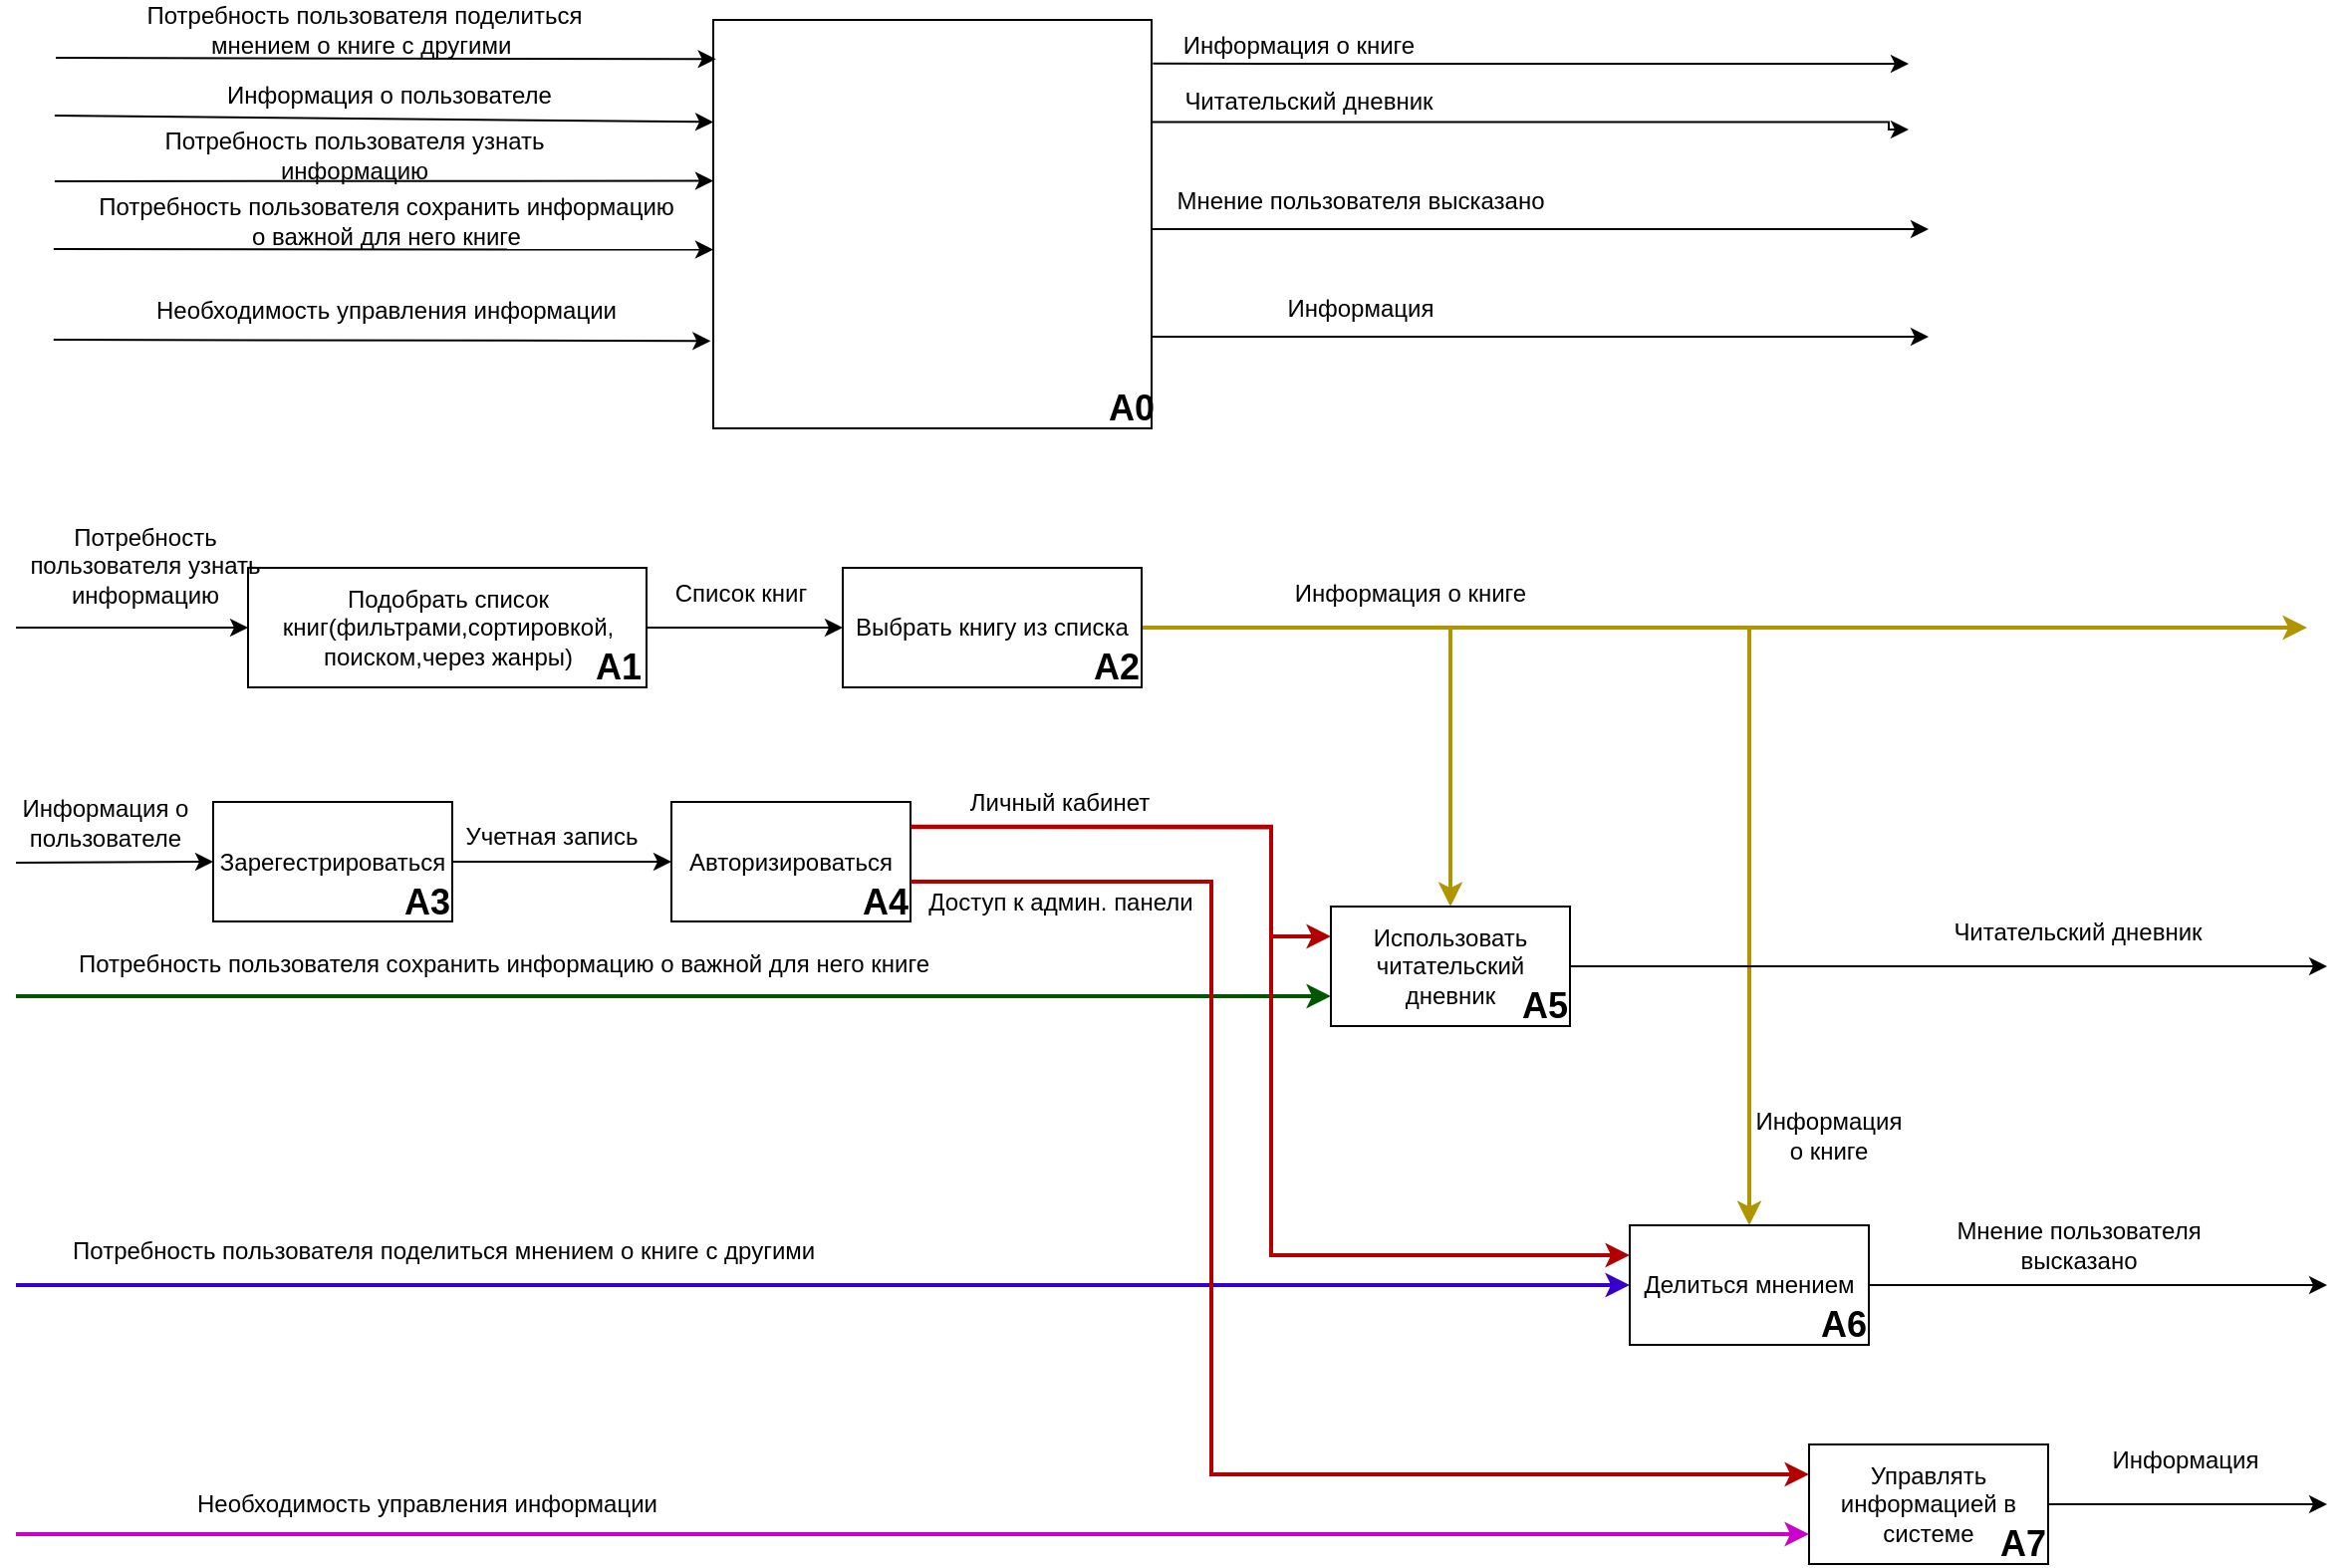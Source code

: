 <mxfile version="18.0.2" type="device" pages="6"><diagram id="fCTyzkGVWERhmitPXXj3" name="IDEF0"><mxGraphModel dx="211" dy="596" grid="1" gridSize="10" guides="1" tooltips="1" connect="1" arrows="1" fold="1" page="1" pageScale="1" pageWidth="827" pageHeight="1169" math="0" shadow="0"><root><mxCell id="0"/><mxCell id="1" parent="0"/><mxCell id="jIq3DcqNa2uoQtMG9AkU-14" style="edgeStyle=orthogonalEdgeStyle;rounded=0;orthogonalLoop=1;jettySize=auto;html=1;fontSize=18;exitX=1;exitY=0.25;exitDx=0;exitDy=0;" parent="1" source="4ukN_X9Zi43RZQ0g851d-9" edge="1"><mxGeometry relative="1" as="geometry"><mxPoint x="1830" y="80" as="targetPoint"/><Array as="points"><mxPoint x="1820" y="76"/></Array></mxGeometry></mxCell><mxCell id="jIq3DcqNa2uoQtMG9AkU-16" style="edgeStyle=orthogonalEdgeStyle;rounded=0;orthogonalLoop=1;jettySize=auto;html=1;fontSize=18;" parent="1" source="4ukN_X9Zi43RZQ0g851d-9" edge="1"><mxGeometry relative="1" as="geometry"><mxPoint x="1840" y="130" as="targetPoint"/><Array as="points"><mxPoint x="1600" y="130"/><mxPoint x="1600" y="130"/></Array></mxGeometry></mxCell><mxCell id="4ukN_X9Zi43RZQ0g851d-9" value="" style="rounded=0;whiteSpace=wrap;html=1;" parent="1" vertex="1"><mxGeometry x="1230" y="25" width="220" height="205" as="geometry"/></mxCell><mxCell id="hEakTHDRL9uM-itXqcg4-18" value="" style="edgeStyle=orthogonalEdgeStyle;rounded=0;orthogonalLoop=1;jettySize=auto;html=1;entryX=0;entryY=0.5;entryDx=0;entryDy=0;fillColor=#6a00ff;strokeColor=#3700CC;strokeWidth=2;startArrow=none;" parent="1" target="hEakTHDRL9uM-itXqcg4-17" edge="1"><mxGeometry relative="1" as="geometry"><mxPoint x="880" y="660" as="sourcePoint"/><mxPoint x="1720" y="679.0" as="targetPoint"/><Array as="points"><mxPoint x="900" y="660"/><mxPoint x="900" y="660"/></Array></mxGeometry></mxCell><mxCell id="4ukN_X9Zi43RZQ0g851d-11" value="Авторизироваться" style="rounded=0;whiteSpace=wrap;html=1;" parent="1" vertex="1"><mxGeometry x="1209" y="417.5" width="120" height="60" as="geometry"/></mxCell><mxCell id="hEakTHDRL9uM-itXqcg4-3" value="" style="endArrow=classic;html=1;rounded=0;entryX=0.006;entryY=0.096;entryDx=0;entryDy=0;entryPerimeter=0;" parent="1" target="4ukN_X9Zi43RZQ0g851d-9" edge="1"><mxGeometry width="50" height="50" relative="1" as="geometry"><mxPoint x="900" y="44" as="sourcePoint"/><mxPoint x="1180" y="60" as="targetPoint"/></mxGeometry></mxCell><mxCell id="hEakTHDRL9uM-itXqcg4-5" value="" style="endArrow=classic;html=1;rounded=0;exitX=1.003;exitY=0.107;exitDx=0;exitDy=0;exitPerimeter=0;" parent="1" source="4ukN_X9Zi43RZQ0g851d-9" edge="1"><mxGeometry width="50" height="50" relative="1" as="geometry"><mxPoint x="1450" y="60" as="sourcePoint"/><mxPoint x="1830" y="47" as="targetPoint"/></mxGeometry></mxCell><mxCell id="hEakTHDRL9uM-itXqcg4-6" value="Читательский дневник" style="text;html=1;strokeColor=none;fillColor=none;align=center;verticalAlign=middle;whiteSpace=wrap;rounded=0;" parent="1" vertex="1"><mxGeometry x="1454" y="58" width="150" height="15" as="geometry"/></mxCell><mxCell id="hEakTHDRL9uM-itXqcg4-27" style="edgeStyle=orthogonalEdgeStyle;rounded=0;orthogonalLoop=1;jettySize=auto;html=1;fontSize=36;entryX=0;entryY=0.75;entryDx=0;entryDy=0;fillColor=#008a00;strokeColor=#005700;strokeWidth=2;" parent="1" target="hEakTHDRL9uM-itXqcg4-20" edge="1"><mxGeometry relative="1" as="geometry"><mxPoint x="1280" y="450" as="targetPoint"/><mxPoint x="880" y="515" as="sourcePoint"/><Array as="points"><mxPoint x="900" y="515"/></Array></mxGeometry></mxCell><mxCell id="Hdm5cpAymu8nVKsU0XB6-4" style="edgeStyle=orthogonalEdgeStyle;rounded=0;orthogonalLoop=1;jettySize=auto;html=1;fontSize=36;entryX=0.5;entryY=0;entryDx=0;entryDy=0;fillColor=#e3c800;strokeColor=#B09500;strokeWidth=2;exitX=1;exitY=0.5;exitDx=0;exitDy=0;" parent="1" source="pTgEga4kAOx8G4COR1jP-2" target="hEakTHDRL9uM-itXqcg4-20" edge="1"><mxGeometry relative="1" as="geometry"><mxPoint x="1740" y="420" as="targetPoint"/><Array as="points"><mxPoint x="1600" y="330"/></Array><mxPoint x="1290" y="345.0" as="sourcePoint"/></mxGeometry></mxCell><mxCell id="Hdm5cpAymu8nVKsU0XB6-6" style="edgeStyle=orthogonalEdgeStyle;rounded=0;orthogonalLoop=1;jettySize=auto;html=1;entryX=0.5;entryY=0;entryDx=0;entryDy=0;fontSize=36;strokeWidth=2;fillColor=#e3c800;strokeColor=#B09500;exitX=1;exitY=0.5;exitDx=0;exitDy=0;" parent="1" source="pTgEga4kAOx8G4COR1jP-2" target="hEakTHDRL9uM-itXqcg4-17" edge="1"><mxGeometry relative="1" as="geometry"><Array as="points"><mxPoint x="1750" y="330"/></Array><mxPoint x="1290" y="345.0" as="sourcePoint"/></mxGeometry></mxCell><mxCell id="Hdm5cpAymu8nVKsU0XB6-10" style="edgeStyle=orthogonalEdgeStyle;rounded=0;orthogonalLoop=1;jettySize=auto;html=1;fontSize=36;strokeWidth=2;fillColor=#e3c800;strokeColor=#B09500;exitX=1;exitY=0.5;exitDx=0;exitDy=0;" parent="1" source="pTgEga4kAOx8G4COR1jP-2" edge="1"><mxGeometry relative="1" as="geometry"><mxPoint x="2030" y="330" as="targetPoint"/><mxPoint x="1290" y="345" as="sourcePoint"/></mxGeometry></mxCell><mxCell id="hEakTHDRL9uM-itXqcg4-10" value="" style="endArrow=classic;html=1;rounded=0;entryX=0;entryY=0.5;entryDx=0;entryDy=0;exitX=1;exitY=0.5;exitDx=0;exitDy=0;" parent="1" source="Hdm5cpAymu8nVKsU0XB6-12" target="4ukN_X9Zi43RZQ0g851d-11" edge="1"><mxGeometry width="50" height="50" relative="1" as="geometry"><mxPoint x="1029" y="448" as="sourcePoint"/><mxPoint x="989" y="465" as="targetPoint"/><Array as="points"/></mxGeometry></mxCell><mxCell id="hEakTHDRL9uM-itXqcg4-11" value="Учетная запись" style="text;html=1;strokeColor=none;fillColor=none;align=center;verticalAlign=middle;whiteSpace=wrap;rounded=0;" parent="1" vertex="1"><mxGeometry x="1099" y="425" width="100" height="20" as="geometry"/></mxCell><mxCell id="hEakTHDRL9uM-itXqcg4-21" style="edgeStyle=orthogonalEdgeStyle;rounded=0;orthogonalLoop=1;jettySize=auto;html=1;entryX=0;entryY=0.25;entryDx=0;entryDy=0;exitX=1.002;exitY=0.206;exitDx=0;exitDy=0;fillColor=#e51400;strokeColor=#B20000;strokeWidth=2;exitPerimeter=0;" parent="1" source="4ukN_X9Zi43RZQ0g851d-11" target="hEakTHDRL9uM-itXqcg4-20" edge="1"><mxGeometry relative="1" as="geometry"><Array as="points"><mxPoint x="1510" y="430"/><mxPoint x="1510" y="485"/></Array><mxPoint x="1610" y="537.5" as="sourcePoint"/></mxGeometry></mxCell><mxCell id="Hdm5cpAymu8nVKsU0XB6-7" style="edgeStyle=orthogonalEdgeStyle;rounded=0;orthogonalLoop=1;jettySize=auto;html=1;fontSize=36;strokeWidth=1;" parent="1" source="hEakTHDRL9uM-itXqcg4-17" edge="1"><mxGeometry relative="1" as="geometry"><mxPoint x="2040" y="660" as="targetPoint"/></mxGeometry></mxCell><mxCell id="hEakTHDRL9uM-itXqcg4-17" value="Делиться мнением" style="rounded=0;whiteSpace=wrap;html=1;" parent="1" vertex="1"><mxGeometry x="1690" y="630" width="120" height="60" as="geometry"/></mxCell><mxCell id="hEakTHDRL9uM-itXqcg4-22" style="edgeStyle=orthogonalEdgeStyle;rounded=0;orthogonalLoop=1;jettySize=auto;html=1;" parent="1" source="hEakTHDRL9uM-itXqcg4-20" edge="1"><mxGeometry relative="1" as="geometry"><mxPoint x="2040" y="500" as="targetPoint"/></mxGeometry></mxCell><mxCell id="hEakTHDRL9uM-itXqcg4-20" value="Использовать читательский дневник" style="rounded=0;whiteSpace=wrap;html=1;" parent="1" vertex="1"><mxGeometry x="1540" y="470" width="120" height="60" as="geometry"/></mxCell><mxCell id="hEakTHDRL9uM-itXqcg4-24" value="Потребность пользователя сохранить информацию о важной&amp;nbsp;для него книге" style="text;html=1;strokeColor=none;fillColor=none;align=center;verticalAlign=middle;whiteSpace=wrap;rounded=0;" parent="1" vertex="1"><mxGeometry x="910" y="487.5" width="430" height="22.5" as="geometry"/></mxCell><mxCell id="hEakTHDRL9uM-itXqcg4-25" value="&lt;b&gt;&lt;font style=&quot;font-size: 18px&quot;&gt;А0&lt;/font&gt;&lt;/b&gt;" style="text;html=1;strokeColor=none;fillColor=none;align=center;verticalAlign=middle;whiteSpace=wrap;rounded=0;" parent="1" vertex="1"><mxGeometry x="1430" y="210" width="20" height="20" as="geometry"/></mxCell><mxCell id="hEakTHDRL9uM-itXqcg4-32" value="Личный кабинет" style="text;html=1;strokeColor=none;fillColor=none;align=center;verticalAlign=middle;whiteSpace=wrap;rounded=0;" parent="1" vertex="1"><mxGeometry x="1354" y="408" width="100" height="20" as="geometry"/></mxCell><mxCell id="Hdm5cpAymu8nVKsU0XB6-5" style="edgeStyle=orthogonalEdgeStyle;rounded=0;orthogonalLoop=1;jettySize=auto;html=1;entryX=0;entryY=0.25;entryDx=0;entryDy=0;exitX=1.002;exitY=0.211;exitDx=0;exitDy=0;fillColor=#e51400;strokeColor=#B20000;strokeWidth=2;exitPerimeter=0;" parent="1" source="4ukN_X9Zi43RZQ0g851d-11" target="hEakTHDRL9uM-itXqcg4-17" edge="1"><mxGeometry relative="1" as="geometry"><Array as="points"><mxPoint x="1510" y="430"/><mxPoint x="1510" y="645"/></Array><mxPoint x="1480.0" y="447" as="sourcePoint"/><mxPoint x="1719.88" y="647.38" as="targetPoint"/></mxGeometry></mxCell><mxCell id="Hdm5cpAymu8nVKsU0XB6-8" value="Мнение пользователя высказано" style="text;html=1;strokeColor=none;fillColor=none;align=center;verticalAlign=middle;whiteSpace=wrap;rounded=0;" parent="1" vertex="1"><mxGeometry x="1822.5" y="627.5" width="185" height="25" as="geometry"/></mxCell><mxCell id="Hdm5cpAymu8nVKsU0XB6-9" value="Читательский дневник" style="text;html=1;strokeColor=none;fillColor=none;align=center;verticalAlign=middle;whiteSpace=wrap;rounded=0;" parent="1" vertex="1"><mxGeometry x="1830" y="470" width="170" height="25" as="geometry"/></mxCell><mxCell id="Hdm5cpAymu8nVKsU0XB6-11" value="Информация о книге" style="text;html=1;strokeColor=none;fillColor=none;align=center;verticalAlign=middle;whiteSpace=wrap;rounded=0;" parent="1" vertex="1"><mxGeometry x="1510" y="300" width="140" height="25" as="geometry"/></mxCell><mxCell id="Hdm5cpAymu8nVKsU0XB6-12" value="Зарегестрироваться" style="rounded=0;whiteSpace=wrap;html=1;" parent="1" vertex="1"><mxGeometry x="979" y="417.5" width="120" height="60" as="geometry"/></mxCell><mxCell id="Hdm5cpAymu8nVKsU0XB6-13" value="" style="endArrow=classic;html=1;rounded=0;entryX=0;entryY=0.5;entryDx=0;entryDy=0;" parent="1" target="Hdm5cpAymu8nVKsU0XB6-12" edge="1"><mxGeometry width="50" height="50" relative="1" as="geometry"><mxPoint x="880" y="448" as="sourcePoint"/><mxPoint x="1037.5" y="446.67" as="targetPoint"/><Array as="points"/></mxGeometry></mxCell><mxCell id="pTgEga4kAOx8G4COR1jP-3" value="" style="edgeStyle=orthogonalEdgeStyle;rounded=0;orthogonalLoop=1;jettySize=auto;html=1;" parent="1" source="0jFKV2M5VlTn-3cYwRtN-1" target="pTgEga4kAOx8G4COR1jP-2" edge="1"><mxGeometry relative="1" as="geometry"/></mxCell><mxCell id="0jFKV2M5VlTn-3cYwRtN-1" value="Подобрать список книг(фильтрами,сортировкой,&lt;br&gt;поиском,через жанры)" style="rounded=0;whiteSpace=wrap;html=1;" parent="1" vertex="1"><mxGeometry x="996.5" y="300" width="200" height="60" as="geometry"/></mxCell><mxCell id="0jFKV2M5VlTn-3cYwRtN-2" value="" style="endArrow=classic;html=1;rounded=0;entryX=0;entryY=0.5;entryDx=0;entryDy=0;" parent="1" target="0jFKV2M5VlTn-3cYwRtN-1" edge="1"><mxGeometry width="50" height="50" relative="1" as="geometry"><mxPoint x="880" y="330.0" as="sourcePoint"/><mxPoint x="1120" y="319" as="targetPoint"/></mxGeometry></mxCell><mxCell id="0jFKV2M5VlTn-3cYwRtN-5" value="Потребность пользователя узнать информацию" style="text;html=1;strokeColor=none;fillColor=none;align=center;verticalAlign=middle;whiteSpace=wrap;rounded=0;" parent="1" vertex="1"><mxGeometry x="880" y="272.5" width="130" height="52.5" as="geometry"/></mxCell><mxCell id="pTgEga4kAOx8G4COR1jP-2" value="Выбрать книгу из списка" style="rounded=0;whiteSpace=wrap;html=1;" parent="1" vertex="1"><mxGeometry x="1295" y="300" width="150" height="60" as="geometry"/></mxCell><mxCell id="pTgEga4kAOx8G4COR1jP-7" value="Список книг" style="text;html=1;strokeColor=none;fillColor=none;align=center;verticalAlign=middle;whiteSpace=wrap;rounded=0;" parent="1" vertex="1"><mxGeometry x="1199" y="300" width="90" height="25" as="geometry"/></mxCell><mxCell id="jIq3DcqNa2uoQtMG9AkU-1" value="Информация о пользователе" style="text;html=1;strokeColor=none;fillColor=none;align=center;verticalAlign=middle;whiteSpace=wrap;rounded=0;" parent="1" vertex="1"><mxGeometry x="880" y="417.5" width="90" height="20" as="geometry"/></mxCell><mxCell id="hEakTHDRL9uM-itXqcg4-23" value="Потребность пользователя поделиться мнением о книге с другими&amp;nbsp;" style="text;html=1;strokeColor=none;fillColor=none;align=center;verticalAlign=middle;whiteSpace=wrap;rounded=0;" parent="1" vertex="1"><mxGeometry x="889" y="632.5" width="415" height="20" as="geometry"/></mxCell><mxCell id="jIq3DcqNa2uoQtMG9AkU-5" value="&lt;b&gt;&lt;font style=&quot;font-size: 18px&quot;&gt;А1&lt;/font&gt;&lt;/b&gt;" style="text;html=1;strokeColor=none;fillColor=none;align=center;verticalAlign=middle;whiteSpace=wrap;rounded=0;" parent="1" vertex="1"><mxGeometry x="1170" y="340" width="25" height="20" as="geometry"/></mxCell><mxCell id="jIq3DcqNa2uoQtMG9AkU-6" value="&lt;b&gt;&lt;font style=&quot;font-size: 18px&quot;&gt;А2&lt;/font&gt;&lt;/b&gt;" style="text;html=1;strokeColor=none;fillColor=none;align=center;verticalAlign=middle;whiteSpace=wrap;rounded=0;" parent="1" vertex="1"><mxGeometry x="1420" y="340" width="25" height="20" as="geometry"/></mxCell><mxCell id="jIq3DcqNa2uoQtMG9AkU-7" value="&lt;b&gt;&lt;font style=&quot;font-size: 18px&quot;&gt;А4&lt;/font&gt;&lt;/b&gt;" style="text;html=1;strokeColor=none;fillColor=none;align=center;verticalAlign=middle;whiteSpace=wrap;rounded=0;" parent="1" vertex="1"><mxGeometry x="1304" y="457.5" width="25" height="20" as="geometry"/></mxCell><mxCell id="jIq3DcqNa2uoQtMG9AkU-8" value="&lt;b&gt;&lt;font style=&quot;font-size: 18px&quot;&gt;А3&lt;/font&gt;&lt;/b&gt;" style="text;html=1;strokeColor=none;fillColor=none;align=center;verticalAlign=middle;whiteSpace=wrap;rounded=0;" parent="1" vertex="1"><mxGeometry x="1074" y="457.5" width="25" height="20" as="geometry"/></mxCell><mxCell id="jIq3DcqNa2uoQtMG9AkU-9" value="&lt;b&gt;&lt;font style=&quot;font-size: 18px&quot;&gt;А5&lt;/font&gt;&lt;/b&gt;" style="text;html=1;strokeColor=none;fillColor=none;align=center;verticalAlign=middle;whiteSpace=wrap;rounded=0;" parent="1" vertex="1"><mxGeometry x="1635" y="510" width="25" height="20" as="geometry"/></mxCell><mxCell id="jIq3DcqNa2uoQtMG9AkU-10" value="&lt;b&gt;&lt;font style=&quot;font-size: 18px&quot;&gt;А6&lt;/font&gt;&lt;/b&gt;" style="text;html=1;strokeColor=none;fillColor=none;align=center;verticalAlign=middle;whiteSpace=wrap;rounded=0;" parent="1" vertex="1"><mxGeometry x="1785" y="670" width="25" height="20" as="geometry"/></mxCell><mxCell id="jIq3DcqNa2uoQtMG9AkU-11" value="Информация о книге" style="text;html=1;strokeColor=none;fillColor=none;align=center;verticalAlign=middle;whiteSpace=wrap;rounded=0;" parent="1" vertex="1"><mxGeometry x="1454" y="30" width="140" height="15" as="geometry"/></mxCell><mxCell id="jIq3DcqNa2uoQtMG9AkU-17" value="Мнение пользователя высказано" style="text;html=1;strokeColor=none;fillColor=none;align=center;verticalAlign=middle;whiteSpace=wrap;rounded=0;" parent="1" vertex="1"><mxGeometry x="1455" y="106" width="200" height="20" as="geometry"/></mxCell><mxCell id="jIq3DcqNa2uoQtMG9AkU-18" value="" style="endArrow=classic;html=1;rounded=0;entryX=0.005;entryY=0.143;entryDx=0;entryDy=0;entryPerimeter=0;" parent="1" edge="1"><mxGeometry width="50" height="50" relative="1" as="geometry"><mxPoint x="898.9" y="140" as="sourcePoint"/><mxPoint x="1230.0" y="140.305" as="targetPoint"/></mxGeometry></mxCell><mxCell id="jIq3DcqNa2uoQtMG9AkU-19" value="" style="endArrow=classic;html=1;rounded=0;entryX=0;entryY=0.394;entryDx=0;entryDy=0;entryPerimeter=0;" parent="1" target="4ukN_X9Zi43RZQ0g851d-9" edge="1"><mxGeometry width="50" height="50" relative="1" as="geometry"><mxPoint x="899.45" y="106.0" as="sourcePoint"/><mxPoint x="1230.55" y="106.305" as="targetPoint"/></mxGeometry></mxCell><mxCell id="jIq3DcqNa2uoQtMG9AkU-20" value="" style="endArrow=classic;html=1;rounded=0;entryX=0;entryY=0.25;entryDx=0;entryDy=0;" parent="1" target="4ukN_X9Zi43RZQ0g851d-9" edge="1"><mxGeometry width="50" height="50" relative="1" as="geometry"><mxPoint x="899.45" y="73.0" as="sourcePoint"/><mxPoint x="1230.55" y="73.305" as="targetPoint"/></mxGeometry></mxCell><mxCell id="jIq3DcqNa2uoQtMG9AkU-21" value="Информация о пользователе" style="text;html=1;strokeColor=none;fillColor=none;align=center;verticalAlign=middle;whiteSpace=wrap;rounded=0;" parent="1" vertex="1"><mxGeometry x="970" y="53" width="195" height="20" as="geometry"/></mxCell><mxCell id="jIq3DcqNa2uoQtMG9AkU-22" value="Потребность пользователя сохранить информацию о важной&amp;nbsp;для него книге" style="text;html=1;strokeColor=none;fillColor=none;align=center;verticalAlign=middle;whiteSpace=wrap;rounded=0;" parent="1" vertex="1"><mxGeometry x="916" y="114.5" width="300" height="22.5" as="geometry"/></mxCell><mxCell id="jIq3DcqNa2uoQtMG9AkU-23" value="Потребность пользователя поделиться мнением о книге с другими&amp;nbsp;" style="text;html=1;strokeColor=none;fillColor=none;align=center;verticalAlign=middle;whiteSpace=wrap;rounded=0;" parent="1" vertex="1"><mxGeometry x="940" y="20" width="230" height="20" as="geometry"/></mxCell><mxCell id="jIq3DcqNa2uoQtMG9AkU-24" value="Потребность пользователя узнать информацию" style="text;html=1;strokeColor=none;fillColor=none;align=center;verticalAlign=middle;whiteSpace=wrap;rounded=0;" parent="1" vertex="1"><mxGeometry x="940" y="81.25" width="220" height="22.5" as="geometry"/></mxCell><mxCell id="yWDtj3DXyIdkzO5z3Q9K-9" style="edgeStyle=orthogonalEdgeStyle;rounded=0;orthogonalLoop=1;jettySize=auto;html=1;strokeColor=#000000;" parent="1" source="yWDtj3DXyIdkzO5z3Q9K-1" edge="1"><mxGeometry relative="1" as="geometry"><mxPoint x="2040" y="770" as="targetPoint"/></mxGeometry></mxCell><mxCell id="yWDtj3DXyIdkzO5z3Q9K-1" value="Управлять информацией в системе" style="rounded=0;whiteSpace=wrap;html=1;" parent="1" vertex="1"><mxGeometry x="1780" y="740" width="120" height="60" as="geometry"/></mxCell><mxCell id="yWDtj3DXyIdkzO5z3Q9K-3" style="edgeStyle=orthogonalEdgeStyle;rounded=0;orthogonalLoop=1;jettySize=auto;html=1;entryX=0;entryY=0.25;entryDx=0;entryDy=0;exitX=1;exitY=0;exitDx=0;exitDy=0;fillColor=#e51400;strokeColor=#B20000;strokeWidth=2;" parent="1" source="jIq3DcqNa2uoQtMG9AkU-7" target="yWDtj3DXyIdkzO5z3Q9K-1" edge="1"><mxGeometry relative="1" as="geometry"><Array as="points"><mxPoint x="1480" y="457"/><mxPoint x="1480" y="755"/></Array><mxPoint x="1490.0" y="457" as="sourcePoint"/><mxPoint x="1760" y="640" as="targetPoint"/></mxGeometry></mxCell><mxCell id="yWDtj3DXyIdkzO5z3Q9K-4" value="Доступ к админ. панели" style="text;html=1;align=center;verticalAlign=middle;resizable=0;points=[];autosize=1;strokeColor=none;fillColor=none;" parent="1" vertex="1"><mxGeometry x="1329" y="457.5" width="150" height="20" as="geometry"/></mxCell><mxCell id="yWDtj3DXyIdkzO5z3Q9K-6" value="" style="edgeStyle=orthogonalEdgeStyle;rounded=0;orthogonalLoop=1;jettySize=auto;html=1;fillColor=#6d8764;strokeColor=#CC00CC;strokeWidth=2;startArrow=none;entryX=0;entryY=0.75;entryDx=0;entryDy=0;" parent="1" target="yWDtj3DXyIdkzO5z3Q9K-1" edge="1"><mxGeometry relative="1" as="geometry"><mxPoint x="880" y="785" as="sourcePoint"/><mxPoint x="2000" y="790" as="targetPoint"/><Array as="points"><mxPoint x="880" y="785"/></Array></mxGeometry></mxCell><mxCell id="yWDtj3DXyIdkzO5z3Q9K-8" value="Информация о книге" style="text;html=1;strokeColor=none;fillColor=none;align=center;verticalAlign=middle;whiteSpace=wrap;rounded=0;" parent="1" vertex="1"><mxGeometry x="1760" y="572" width="60" height="25" as="geometry"/></mxCell><mxCell id="yWDtj3DXyIdkzO5z3Q9K-10" value="Информация" style="text;html=1;strokeColor=none;fillColor=none;align=center;verticalAlign=middle;whiteSpace=wrap;rounded=0;" parent="1" vertex="1"><mxGeometry x="1910" y="735" width="118" height="25" as="geometry"/></mxCell><mxCell id="yWDtj3DXyIdkzO5z3Q9K-11" value="&lt;b&gt;&lt;font style=&quot;font-size: 18px&quot;&gt;А7&lt;/font&gt;&lt;/b&gt;" style="text;html=1;strokeColor=none;fillColor=none;align=center;verticalAlign=middle;whiteSpace=wrap;rounded=0;" parent="1" vertex="1"><mxGeometry x="1875" y="780" width="25" height="20" as="geometry"/></mxCell><mxCell id="M0AgxF7x4xIsU2iTqECK-1" value="Необходимость управления информации" style="text;html=1;strokeColor=none;fillColor=none;align=center;verticalAlign=middle;whiteSpace=wrap;rounded=0;" parent="1" vertex="1"><mxGeometry x="879" y="760" width="415" height="20" as="geometry"/></mxCell><mxCell id="M0AgxF7x4xIsU2iTqECK-2" value="" style="endArrow=classic;html=1;rounded=0;entryX=-0.006;entryY=0.786;entryDx=0;entryDy=0;entryPerimeter=0;" parent="1" target="4ukN_X9Zi43RZQ0g851d-9" edge="1"><mxGeometry width="50" height="50" relative="1" as="geometry"><mxPoint x="898.9" y="185.5" as="sourcePoint"/><mxPoint x="1230.0" y="185.805" as="targetPoint"/></mxGeometry></mxCell><mxCell id="M0AgxF7x4xIsU2iTqECK-3" value="Необходимость управления информации" style="text;html=1;strokeColor=none;fillColor=none;align=center;verticalAlign=middle;whiteSpace=wrap;rounded=0;" parent="1" vertex="1"><mxGeometry x="916" y="160" width="300" height="22.5" as="geometry"/></mxCell><mxCell id="M0AgxF7x4xIsU2iTqECK-6" style="edgeStyle=orthogonalEdgeStyle;rounded=0;orthogonalLoop=1;jettySize=auto;html=1;fontSize=18;" parent="1" edge="1"><mxGeometry relative="1" as="geometry"><mxPoint x="1840" y="184" as="targetPoint"/><Array as="points"><mxPoint x="1600" y="184"/><mxPoint x="1600" y="184"/></Array><mxPoint x="1450.0" y="184" as="sourcePoint"/></mxGeometry></mxCell><mxCell id="M0AgxF7x4xIsU2iTqECK-7" value="Информация" style="text;html=1;strokeColor=none;fillColor=none;align=center;verticalAlign=middle;whiteSpace=wrap;rounded=0;" parent="1" vertex="1"><mxGeometry x="1455" y="160" width="200" height="20" as="geometry"/></mxCell></root></mxGraphModel></diagram><diagram id="0wLRPm-f4-ZVEVKWT5VY" name="UML"><mxGraphModel dx="1278" dy="596" grid="1" gridSize="10" guides="1" tooltips="1" connect="1" arrows="1" fold="1" page="1" pageScale="1" pageWidth="827" pageHeight="1169" math="0" shadow="0"><root><mxCell id="0"/><mxCell id="1" parent="0"/><mxCell id="38qX9Toc_t5OO1qfqu8j-140" value="" style="html=1;" parent="1" vertex="1"><mxGeometry x="170" y="1285" width="620" height="785" as="geometry"/></mxCell><mxCell id="38qX9Toc_t5OO1qfqu8j-1" value="" style="html=1;" parent="1" vertex="1"><mxGeometry x="2330" y="90" width="580" height="620" as="geometry"/></mxCell><mxCell id="iJurwwKdrCcNPKEJRiEr-25" value="" style="html=1;" parent="1" vertex="1"><mxGeometry x="164" y="100" width="500" height="590" as="geometry"/></mxCell><mxCell id="b6xBV0wWJ5AfYo-fcLKa-1" value="Пользуется читательским дневником" style="ellipse;whiteSpace=wrap;html=1;" parent="1" vertex="1"><mxGeometry x="2350" y="380" width="140" height="70" as="geometry"/></mxCell><mxCell id="b6xBV0wWJ5AfYo-fcLKa-2" value="" style="endArrow=none;html=1;rounded=0;dashed=1;startArrow=classicThin;startFill=1;entryX=0.5;entryY=1;entryDx=0;entryDy=0;" parent="1" target="b6xBV0wWJ5AfYo-fcLKa-3" edge="1"><mxGeometry width="50" height="50" relative="1" as="geometry"><mxPoint x="2420" y="380" as="sourcePoint"/><mxPoint x="2570" y="340" as="targetPoint"/></mxGeometry></mxCell><mxCell id="b6xBV0wWJ5AfYo-fcLKa-5" value="может включать" style="edgeLabel;html=1;align=center;verticalAlign=middle;resizable=0;points=[];rotation=0;" parent="b6xBV0wWJ5AfYo-fcLKa-2" vertex="1" connectable="0"><mxGeometry x="-0.161" y="3" relative="1" as="geometry"><mxPoint x="28" y="-23" as="offset"/></mxGeometry></mxCell><mxCell id="b6xBV0wWJ5AfYo-fcLKa-3" value="Просмотр читательского дневника" style="ellipse;whiteSpace=wrap;html=1;" parent="1" vertex="1"><mxGeometry x="2390" y="130" width="140" height="70" as="geometry"/></mxCell><mxCell id="b6xBV0wWJ5AfYo-fcLKa-4" value="Добавление книги в список в читательском дневнике" style="ellipse;whiteSpace=wrap;html=1;" parent="1" vertex="1"><mxGeometry x="2550" y="130" width="140" height="70" as="geometry"/></mxCell><mxCell id="b6xBV0wWJ5AfYo-fcLKa-6" value="Перемещение книги из одного списка в другой" style="ellipse;whiteSpace=wrap;html=1;" parent="1" vertex="1"><mxGeometry x="2670" y="190" width="140" height="70" as="geometry"/></mxCell><mxCell id="b6xBV0wWJ5AfYo-fcLKa-7" value="Сортировка списка читательского дневника" style="ellipse;whiteSpace=wrap;html=1;" parent="1" vertex="1"><mxGeometry x="2720" y="470" width="140" height="70" as="geometry"/></mxCell><mxCell id="b6xBV0wWJ5AfYo-fcLKa-8" value="Удаление книги из списка читательского дневника" style="ellipse;whiteSpace=wrap;html=1;" parent="1" vertex="1"><mxGeometry x="2750" y="380" width="140" height="70" as="geometry"/></mxCell><mxCell id="b6xBV0wWJ5AfYo-fcLKa-9" value="Просмотр списка читательского дневника" style="ellipse;whiteSpace=wrap;html=1;" parent="1" vertex="1"><mxGeometry x="2720" y="280" width="140" height="70" as="geometry"/></mxCell><mxCell id="b6xBV0wWJ5AfYo-fcLKa-10" value="Добавление нового списка в читательский дневник" style="ellipse;whiteSpace=wrap;html=1;" parent="1" vertex="1"><mxGeometry x="2390" y="610" width="140" height="70" as="geometry"/></mxCell><mxCell id="b6xBV0wWJ5AfYo-fcLKa-11" value="Удаление списка из читательского &lt;br&gt;дневника" style="ellipse;whiteSpace=wrap;html=1;" parent="1" vertex="1"><mxGeometry x="2550" y="610" width="140" height="70" as="geometry"/></mxCell><mxCell id="b6xBV0wWJ5AfYo-fcLKa-12" value="Редактирование названия списка из читательского&lt;br&gt;&amp;nbsp;дневника" style="ellipse;whiteSpace=wrap;html=1;" parent="1" vertex="1"><mxGeometry x="2670" y="560" width="140" height="70" as="geometry"/></mxCell><mxCell id="b6xBV0wWJ5AfYo-fcLKa-13" value="" style="endArrow=none;html=1;rounded=0;dashed=1;startArrow=classicThin;startFill=1;entryX=0.5;entryY=1;entryDx=0;entryDy=0;" parent="1" source="b6xBV0wWJ5AfYo-fcLKa-1" target="b6xBV0wWJ5AfYo-fcLKa-4" edge="1"><mxGeometry width="50" height="50" relative="1" as="geometry"><mxPoint x="2420" y="355" as="sourcePoint"/><mxPoint x="2620" y="165" as="targetPoint"/></mxGeometry></mxCell><mxCell id="b6xBV0wWJ5AfYo-fcLKa-14" value="может включать" style="edgeLabel;html=1;align=center;verticalAlign=middle;resizable=0;points=[];rotation=0;" parent="b6xBV0wWJ5AfYo-fcLKa-13" vertex="1" connectable="0"><mxGeometry x="-0.161" y="3" relative="1" as="geometry"><mxPoint x="65" y="-59" as="offset"/></mxGeometry></mxCell><mxCell id="b6xBV0wWJ5AfYo-fcLKa-15" value="" style="endArrow=none;html=1;rounded=0;exitX=1;exitY=0;exitDx=0;exitDy=0;dashed=1;startArrow=classicThin;startFill=1;entryX=0;entryY=1;entryDx=0;entryDy=0;" parent="1" source="b6xBV0wWJ5AfYo-fcLKa-1" target="b6xBV0wWJ5AfYo-fcLKa-6" edge="1"><mxGeometry width="50" height="50" relative="1" as="geometry"><mxPoint x="2420" y="355" as="sourcePoint"/><mxPoint x="2720" y="235" as="targetPoint"/></mxGeometry></mxCell><mxCell id="b6xBV0wWJ5AfYo-fcLKa-16" value="может включать" style="edgeLabel;html=1;align=center;verticalAlign=middle;resizable=0;points=[];rotation=0;" parent="b6xBV0wWJ5AfYo-fcLKa-15" vertex="1" connectable="0"><mxGeometry x="-0.161" y="3" relative="1" as="geometry"><mxPoint x="31" y="-9" as="offset"/></mxGeometry></mxCell><mxCell id="b6xBV0wWJ5AfYo-fcLKa-18" value="" style="endArrow=none;html=1;rounded=0;exitX=0.968;exitY=0.298;exitDx=0;exitDy=0;dashed=1;startArrow=classicThin;startFill=1;entryX=0;entryY=0.5;entryDx=0;entryDy=0;exitPerimeter=0;" parent="1" source="b6xBV0wWJ5AfYo-fcLKa-1" target="b6xBV0wWJ5AfYo-fcLKa-9" edge="1"><mxGeometry width="50" height="50" relative="1" as="geometry"><mxPoint x="2420" y="355" as="sourcePoint"/><mxPoint x="2750" y="335" as="targetPoint"/></mxGeometry></mxCell><mxCell id="b6xBV0wWJ5AfYo-fcLKa-19" value="может включать" style="edgeLabel;html=1;align=center;verticalAlign=middle;resizable=0;points=[];rotation=0;" parent="b6xBV0wWJ5AfYo-fcLKa-18" vertex="1" connectable="0"><mxGeometry x="-0.161" y="3" relative="1" as="geometry"><mxPoint x="31" y="-9" as="offset"/></mxGeometry></mxCell><mxCell id="b6xBV0wWJ5AfYo-fcLKa-20" value="" style="endArrow=none;html=1;rounded=0;exitX=1;exitY=0.5;exitDx=0;exitDy=0;dashed=1;startArrow=classicThin;startFill=1;entryX=0;entryY=0.5;entryDx=0;entryDy=0;" parent="1" source="b6xBV0wWJ5AfYo-fcLKa-1" target="b6xBV0wWJ5AfYo-fcLKa-8" edge="1"><mxGeometry width="50" height="50" relative="1" as="geometry"><mxPoint x="2420" y="355" as="sourcePoint"/><mxPoint x="2750" y="425" as="targetPoint"/></mxGeometry></mxCell><mxCell id="b6xBV0wWJ5AfYo-fcLKa-21" value="может включать" style="edgeLabel;html=1;align=center;verticalAlign=middle;resizable=0;points=[];rotation=0;" parent="b6xBV0wWJ5AfYo-fcLKa-20" vertex="1" connectable="0"><mxGeometry x="-0.161" y="3" relative="1" as="geometry"><mxPoint x="31" y="-9" as="offset"/></mxGeometry></mxCell><mxCell id="b6xBV0wWJ5AfYo-fcLKa-22" value="" style="endArrow=none;html=1;rounded=0;exitX=0.983;exitY=0.731;exitDx=0;exitDy=0;dashed=1;startArrow=classicThin;startFill=1;entryX=0;entryY=0.5;entryDx=0;entryDy=0;exitPerimeter=0;" parent="1" source="b6xBV0wWJ5AfYo-fcLKa-1" target="b6xBV0wWJ5AfYo-fcLKa-7" edge="1"><mxGeometry width="50" height="50" relative="1" as="geometry"><mxPoint x="2420" y="355" as="sourcePoint"/><mxPoint x="2738.04" y="508" as="targetPoint"/></mxGeometry></mxCell><mxCell id="b6xBV0wWJ5AfYo-fcLKa-23" value="может включать" style="edgeLabel;html=1;align=center;verticalAlign=middle;resizable=0;points=[];rotation=0;" parent="b6xBV0wWJ5AfYo-fcLKa-22" vertex="1" connectable="0"><mxGeometry x="-0.161" y="3" relative="1" as="geometry"><mxPoint x="44" y="11" as="offset"/></mxGeometry></mxCell><mxCell id="b6xBV0wWJ5AfYo-fcLKa-24" value="" style="endArrow=none;html=1;rounded=0;exitX=0.5;exitY=1;exitDx=0;exitDy=0;dashed=1;startArrow=classicThin;startFill=1;entryX=0.5;entryY=0;entryDx=0;entryDy=0;" parent="1" source="b6xBV0wWJ5AfYo-fcLKa-1" target="b6xBV0wWJ5AfYo-fcLKa-10" edge="1"><mxGeometry width="50" height="50" relative="1" as="geometry"><mxPoint x="2399.497" y="379.749" as="sourcePoint"/><mxPoint x="2740" y="605" as="targetPoint"/></mxGeometry></mxCell><mxCell id="b6xBV0wWJ5AfYo-fcLKa-25" value="может включать" style="edgeLabel;html=1;align=center;verticalAlign=middle;resizable=0;points=[];rotation=0;" parent="b6xBV0wWJ5AfYo-fcLKa-24" vertex="1" connectable="0"><mxGeometry x="-0.161" y="3" relative="1" as="geometry"><mxPoint y="6" as="offset"/></mxGeometry></mxCell><mxCell id="b6xBV0wWJ5AfYo-fcLKa-26" value="" style="endArrow=none;html=1;rounded=0;exitX=0.737;exitY=0.967;exitDx=0;exitDy=0;dashed=1;startArrow=classicThin;startFill=1;entryX=0.5;entryY=0;entryDx=0;entryDy=0;exitPerimeter=0;" parent="1" source="b6xBV0wWJ5AfYo-fcLKa-1" target="b6xBV0wWJ5AfYo-fcLKa-11" edge="1"><mxGeometry width="50" height="50" relative="1" as="geometry"><mxPoint x="2350" y="390" as="sourcePoint"/><mxPoint x="2390" y="640" as="targetPoint"/></mxGeometry></mxCell><mxCell id="b6xBV0wWJ5AfYo-fcLKa-27" value="может включать" style="edgeLabel;html=1;align=center;verticalAlign=middle;resizable=0;points=[];rotation=0;" parent="b6xBV0wWJ5AfYo-fcLKa-26" vertex="1" connectable="0"><mxGeometry x="-0.161" y="3" relative="1" as="geometry"><mxPoint x="24" y="31" as="offset"/></mxGeometry></mxCell><mxCell id="b6xBV0wWJ5AfYo-fcLKa-28" value="" style="endArrow=none;html=1;rounded=0;exitX=1;exitY=1;exitDx=0;exitDy=0;dashed=1;startArrow=classicThin;startFill=1;entryX=0;entryY=0;entryDx=0;entryDy=0;" parent="1" source="b6xBV0wWJ5AfYo-fcLKa-1" target="b6xBV0wWJ5AfYo-fcLKa-12" edge="1"><mxGeometry width="50" height="50" relative="1" as="geometry"><mxPoint x="2376.04" y="387.97" as="sourcePoint"/><mxPoint x="2560" y="680" as="targetPoint"/></mxGeometry></mxCell><mxCell id="b6xBV0wWJ5AfYo-fcLKa-29" value="может включать" style="edgeLabel;html=1;align=center;verticalAlign=middle;resizable=0;points=[];rotation=0;" parent="b6xBV0wWJ5AfYo-fcLKa-28" vertex="1" connectable="0"><mxGeometry x="-0.161" y="3" relative="1" as="geometry"><mxPoint x="86" y="48" as="offset"/></mxGeometry></mxCell><mxCell id="b6xBV0wWJ5AfYo-fcLKa-30" value="Использует мастер рекомендаций" style="ellipse;whiteSpace=wrap;html=1;" parent="1" vertex="1"><mxGeometry x="274" y="1920" width="140" height="70" as="geometry"/></mxCell><mxCell id="b6xBV0wWJ5AfYo-fcLKa-31" value="Настройка мастера рекомендаций." style="ellipse;whiteSpace=wrap;html=1;" parent="1" vertex="1"><mxGeometry x="504" y="1880" width="140" height="70" as="geometry"/></mxCell><mxCell id="b6xBV0wWJ5AfYo-fcLKa-33" value="Просмотр рекомендаций от мастера &lt;br&gt;рекомендаций" style="ellipse;whiteSpace=wrap;html=1;" parent="1" vertex="1"><mxGeometry x="504" y="1980" width="140" height="70" as="geometry"/></mxCell><mxCell id="b6xBV0wWJ5AfYo-fcLKa-35" value="" style="endArrow=none;html=1;rounded=0;dashed=1;startArrow=classicThin;startFill=1;entryX=1;entryY=1;entryDx=0;entryDy=0;exitX=0;exitY=0.5;exitDx=0;exitDy=0;" parent="1" source="b6xBV0wWJ5AfYo-fcLKa-33" target="b6xBV0wWJ5AfYo-fcLKa-30" edge="1"><mxGeometry width="50" height="50" relative="1" as="geometry"><mxPoint x="338" y="2450" as="sourcePoint"/><mxPoint x="378" y="2270" as="targetPoint"/></mxGeometry></mxCell><mxCell id="b6xBV0wWJ5AfYo-fcLKa-36" value="включает" style="edgeLabel;html=1;align=center;verticalAlign=middle;resizable=0;points=[];rotation=0;" parent="b6xBV0wWJ5AfYo-fcLKa-35" vertex="1" connectable="0"><mxGeometry x="-0.161" y="3" relative="1" as="geometry"><mxPoint y="-5" as="offset"/></mxGeometry></mxCell><mxCell id="b6xBV0wWJ5AfYo-fcLKa-37" value="" style="endArrow=none;html=1;rounded=0;dashed=1;startArrow=classicThin;startFill=1;entryX=0.894;entryY=0.218;entryDx=0;entryDy=0;exitX=0;exitY=0.5;exitDx=0;exitDy=0;entryPerimeter=0;" parent="1" source="b6xBV0wWJ5AfYo-fcLKa-31" target="b6xBV0wWJ5AfYo-fcLKa-30" edge="1"><mxGeometry width="50" height="50" relative="1" as="geometry"><mxPoint x="608.503" y="2040.251" as="sourcePoint"/><mxPoint x="467.497" y="1999.749" as="targetPoint"/></mxGeometry></mxCell><mxCell id="b6xBV0wWJ5AfYo-fcLKa-38" value="включает" style="edgeLabel;html=1;align=center;verticalAlign=middle;resizable=0;points=[];rotation=0;" parent="b6xBV0wWJ5AfYo-fcLKa-37" vertex="1" connectable="0"><mxGeometry x="-0.161" y="3" relative="1" as="geometry"><mxPoint y="-5" as="offset"/></mxGeometry></mxCell><mxCell id="myHIOmZu_hE0_4MDLFhp-2" style="edgeStyle=orthogonalEdgeStyle;rounded=0;orthogonalLoop=1;jettySize=auto;html=1;entryX=0;entryY=0.5;entryDx=0;entryDy=0;" parent="1" source="myHIOmZu_hE0_4MDLFhp-1" target="b6xBV0wWJ5AfYo-fcLKa-1" edge="1"><mxGeometry relative="1" as="geometry"/></mxCell><mxCell id="myHIOmZu_hE0_4MDLFhp-1" value="Авторизированный &lt;br&gt;пользователь" style="shape=umlActor;verticalLabelPosition=bottom;verticalAlign=top;html=1;" parent="1" vertex="1"><mxGeometry x="2230" y="385" width="30" height="60" as="geometry"/></mxCell><mxCell id="1Eh88owmIirNbLkvbF8P-2" value="Узнает информацию о книгах,жанрах,авторах,мнение других и прочее" style="ellipse;whiteSpace=wrap;html=1;" parent="1" vertex="1"><mxGeometry x="324" y="470" width="180" height="80" as="geometry"/></mxCell><mxCell id="1Eh88owmIirNbLkvbF8P-3" value="Делится мнением о книге" style="ellipse;whiteSpace=wrap;html=1;" parent="1" vertex="1"><mxGeometry x="294" y="130" width="140" height="70" as="geometry"/></mxCell><mxCell id="1Eh88owmIirNbLkvbF8P-4" value="Пользуется читательским дневником" style="ellipse;whiteSpace=wrap;html=1;" parent="1" vertex="1"><mxGeometry x="294" y="210" width="140" height="70" as="geometry"/></mxCell><mxCell id="jY5ZfQNrH_e8HhrbUmBl-1" value="Управляет информацией в системе" style="ellipse;whiteSpace=wrap;html=1;" parent="1" vertex="1"><mxGeometry x="494" y="540" width="140" height="70" as="geometry"/></mxCell><mxCell id="mO9ksQ3NpdvPkCIoV13T-1" value="Регестрируется" style="ellipse;whiteSpace=wrap;html=1;" parent="1" vertex="1"><mxGeometry x="254" y="570" width="140" height="70" as="geometry"/></mxCell><mxCell id="mO9ksQ3NpdvPkCIoV13T-2" value="Авторизируется" style="ellipse;whiteSpace=wrap;html=1;" parent="1" vertex="1"><mxGeometry x="354" y="380" width="140" height="70" as="geometry"/></mxCell><mxCell id="iJurwwKdrCcNPKEJRiEr-1" value="Авторизированный &lt;br&gt;пользователь" style="shape=umlActor;verticalLabelPosition=bottom;verticalAlign=top;html=1;" parent="1" vertex="1"><mxGeometry x="84" y="280" width="30" height="60" as="geometry"/></mxCell><mxCell id="iJurwwKdrCcNPKEJRiEr-2" value="Контент-менеджер" style="shape=umlActor;verticalLabelPosition=bottom;verticalAlign=top;html=1;" parent="1" vertex="1"><mxGeometry x="714" y="450" width="30" height="60" as="geometry"/></mxCell><mxCell id="iJurwwKdrCcNPKEJRiEr-3" value="Модератор" style="shape=umlActor;verticalLabelPosition=bottom;verticalAlign=top;html=1;" parent="1" vertex="1"><mxGeometry x="714" y="280" width="30" height="60" as="geometry"/></mxCell><mxCell id="iJurwwKdrCcNPKEJRiEr-4" value="Неавторизированный &lt;br&gt;пользователь" style="shape=umlActor;verticalLabelPosition=bottom;verticalAlign=top;html=1;" parent="1" vertex="1"><mxGeometry x="84" y="450" width="30" height="60" as="geometry"/></mxCell><mxCell id="iJurwwKdrCcNPKEJRiEr-7" value="Модерирует&amp;nbsp; подборки и рецензии" style="ellipse;whiteSpace=wrap;html=1;" parent="1" vertex="1"><mxGeometry x="474" y="220" width="140" height="70" as="geometry"/></mxCell><mxCell id="iJurwwKdrCcNPKEJRiEr-10" value="" style="endArrow=none;startArrow=none;endFill=0;startFill=0;html=1;rounded=0;entryX=0;entryY=0.5;entryDx=0;entryDy=0;exitX=1;exitY=0.333;exitDx=0;exitDy=0;exitPerimeter=0;" parent="1" source="iJurwwKdrCcNPKEJRiEr-1" target="1Eh88owmIirNbLkvbF8P-3" edge="1"><mxGeometry width="160" relative="1" as="geometry"><mxPoint x="392" y="790" as="sourcePoint"/><mxPoint x="596" y="635" as="targetPoint"/></mxGeometry></mxCell><mxCell id="iJurwwKdrCcNPKEJRiEr-11" value="" style="endArrow=none;startArrow=none;endFill=0;startFill=0;html=1;rounded=0;entryX=0;entryY=0.5;entryDx=0;entryDy=0;exitX=1;exitY=0.333;exitDx=0;exitDy=0;exitPerimeter=0;" parent="1" source="iJurwwKdrCcNPKEJRiEr-1" target="1Eh88owmIirNbLkvbF8P-4" edge="1"><mxGeometry width="160" relative="1" as="geometry"><mxPoint x="128" y="305" as="sourcePoint"/><mxPoint x="314" y="245" as="targetPoint"/></mxGeometry></mxCell><mxCell id="iJurwwKdrCcNPKEJRiEr-12" value="" style="endArrow=none;startArrow=none;endFill=0;startFill=0;html=1;rounded=0;entryX=0;entryY=0.5;entryDx=0;entryDy=0;exitX=1;exitY=0.333;exitDx=0;exitDy=0;exitPerimeter=0;fontStyle=1" parent="1" source="iJurwwKdrCcNPKEJRiEr-1" target="mO9ksQ3NpdvPkCIoV13T-2" edge="1"><mxGeometry width="160" relative="1" as="geometry"><mxPoint x="138" y="315" as="sourcePoint"/><mxPoint x="324" y="255" as="targetPoint"/></mxGeometry></mxCell><mxCell id="iJurwwKdrCcNPKEJRiEr-13" value="" style="endArrow=none;startArrow=none;endFill=0;startFill=0;html=1;rounded=0;entryX=0;entryY=0.333;entryDx=0;entryDy=0;exitX=1;exitY=0.5;exitDx=0;exitDy=0;entryPerimeter=0;" parent="1" source="mO9ksQ3NpdvPkCIoV13T-2" target="iJurwwKdrCcNPKEJRiEr-3" edge="1"><mxGeometry width="160" relative="1" as="geometry"><mxPoint x="128" y="305" as="sourcePoint"/><mxPoint x="434.0" y="435" as="targetPoint"/></mxGeometry></mxCell><mxCell id="iJurwwKdrCcNPKEJRiEr-14" value="" style="endArrow=none;startArrow=none;endFill=0;startFill=0;html=1;rounded=0;entryX=0;entryY=0.333;entryDx=0;entryDy=0;exitX=1;exitY=0.5;exitDx=0;exitDy=0;entryPerimeter=0;" parent="1" source="mO9ksQ3NpdvPkCIoV13T-2" target="iJurwwKdrCcNPKEJRiEr-2" edge="1"><mxGeometry width="160" relative="1" as="geometry"><mxPoint x="574.0" y="435" as="sourcePoint"/><mxPoint x="829" y="269" as="targetPoint"/></mxGeometry></mxCell><mxCell id="iJurwwKdrCcNPKEJRiEr-15" value="" style="endArrow=none;startArrow=none;endFill=0;startFill=0;html=1;rounded=0;entryX=0;entryY=0.333;entryDx=0;entryDy=0;exitX=1;exitY=0.5;exitDx=0;exitDy=0;entryPerimeter=0;" parent="1" source="jY5ZfQNrH_e8HhrbUmBl-1" target="iJurwwKdrCcNPKEJRiEr-2" edge="1"><mxGeometry width="160" relative="1" as="geometry"><mxPoint x="574.0" y="435" as="sourcePoint"/><mxPoint x="849" y="504.0" as="targetPoint"/></mxGeometry></mxCell><mxCell id="iJurwwKdrCcNPKEJRiEr-16" value="" style="endArrow=none;startArrow=none;endFill=0;startFill=0;html=1;rounded=0;entryX=0;entryY=0.5;entryDx=0;entryDy=0;exitX=1;exitY=0.333;exitDx=0;exitDy=0;exitPerimeter=0;" parent="1" source="iJurwwKdrCcNPKEJRiEr-4" target="1Eh88owmIirNbLkvbF8P-2" edge="1"><mxGeometry width="160" relative="1" as="geometry"><mxPoint x="704.0" y="544.5" as="sourcePoint"/><mxPoint x="849" y="504.0" as="targetPoint"/></mxGeometry></mxCell><mxCell id="iJurwwKdrCcNPKEJRiEr-17" value="" style="endArrow=none;startArrow=none;endFill=0;startFill=0;html=1;rounded=0;entryX=0;entryY=0.5;entryDx=0;entryDy=0;exitX=1;exitY=0.333;exitDx=0;exitDy=0;exitPerimeter=0;" parent="1" source="iJurwwKdrCcNPKEJRiEr-4" target="mO9ksQ3NpdvPkCIoV13T-2" edge="1"><mxGeometry width="160" relative="1" as="geometry"><mxPoint x="124" y="485" as="sourcePoint"/><mxPoint x="284.0" y="510" as="targetPoint"/></mxGeometry></mxCell><mxCell id="iJurwwKdrCcNPKEJRiEr-18" value="" style="endArrow=none;startArrow=none;endFill=0;startFill=0;html=1;rounded=0;exitX=1;exitY=0.333;exitDx=0;exitDy=0;exitPerimeter=0;fontStyle=1;entryX=0;entryY=0.5;entryDx=0;entryDy=0;" parent="1" source="iJurwwKdrCcNPKEJRiEr-1" target="1Eh88owmIirNbLkvbF8P-2" edge="1"><mxGeometry width="160" relative="1" as="geometry"><mxPoint x="128" y="305" as="sourcePoint"/><mxPoint x="424" y="430" as="targetPoint"/></mxGeometry></mxCell><mxCell id="iJurwwKdrCcNPKEJRiEr-19" value="" style="endArrow=none;startArrow=none;endFill=0;startFill=0;html=1;rounded=0;entryX=0;entryY=0.5;entryDx=0;entryDy=0;exitX=1;exitY=0.333;exitDx=0;exitDy=0;exitPerimeter=0;" parent="1" source="iJurwwKdrCcNPKEJRiEr-4" target="mO9ksQ3NpdvPkCIoV13T-1" edge="1"><mxGeometry width="160" relative="1" as="geometry"><mxPoint x="124" y="485" as="sourcePoint"/><mxPoint x="274.0" y="520" as="targetPoint"/></mxGeometry></mxCell><mxCell id="iJurwwKdrCcNPKEJRiEr-20" value="" style="endArrow=none;startArrow=none;endFill=0;startFill=0;html=1;rounded=0;entryX=0;entryY=0.333;entryDx=0;entryDy=0;exitX=1;exitY=0.5;exitDx=0;exitDy=0;entryPerimeter=0;" parent="1" source="iJurwwKdrCcNPKEJRiEr-7" target="iJurwwKdrCcNPKEJRiEr-3" edge="1"><mxGeometry width="160" relative="1" as="geometry"><mxPoint x="574.0" y="435" as="sourcePoint"/><mxPoint x="829" y="269" as="targetPoint"/></mxGeometry></mxCell><mxCell id="iJurwwKdrCcNPKEJRiEr-22" value="Отправляет заявки направленные на улучшение информации в системе" style="ellipse;whiteSpace=wrap;html=1;" parent="1" vertex="1"><mxGeometry x="289" y="290" width="161" height="70" as="geometry"/></mxCell><mxCell id="iJurwwKdrCcNPKEJRiEr-23" value="" style="endArrow=none;startArrow=none;endFill=0;startFill=0;html=1;rounded=0;entryX=-0.017;entryY=0.397;entryDx=0;entryDy=0;exitX=1;exitY=0.333;exitDx=0;exitDy=0;exitPerimeter=0;entryPerimeter=0;" parent="1" source="iJurwwKdrCcNPKEJRiEr-1" target="iJurwwKdrCcNPKEJRiEr-22" edge="1"><mxGeometry width="160" relative="1" as="geometry"><mxPoint x="128" y="305" as="sourcePoint"/><mxPoint x="295.0" y="260" as="targetPoint"/></mxGeometry></mxCell><mxCell id="38qX9Toc_t5OO1qfqu8j-2" value="" style="html=1;" parent="1" vertex="1"><mxGeometry x="1001" y="105" width="929" height="620" as="geometry"/></mxCell><mxCell id="38qX9Toc_t5OO1qfqu8j-3" value="Делится мнением о книге" style="ellipse;whiteSpace=wrap;html=1;" parent="1" vertex="1"><mxGeometry x="1021" y="395" width="140" height="70" as="geometry"/></mxCell><mxCell id="38qX9Toc_t5OO1qfqu8j-4" value="" style="endArrow=none;html=1;rounded=0;dashed=1;startArrow=classicThin;startFill=1;entryX=0.5;entryY=1;entryDx=0;entryDy=0;" parent="1" target="38qX9Toc_t5OO1qfqu8j-6" edge="1"><mxGeometry width="50" height="50" relative="1" as="geometry"><mxPoint x="1091" y="395" as="sourcePoint"/><mxPoint x="1241" y="355" as="targetPoint"/></mxGeometry></mxCell><mxCell id="38qX9Toc_t5OO1qfqu8j-5" value="может включать" style="edgeLabel;html=1;align=center;verticalAlign=middle;resizable=0;points=[];rotation=0;" parent="38qX9Toc_t5OO1qfqu8j-4" vertex="1" connectable="0"><mxGeometry x="-0.161" y="3" relative="1" as="geometry"><mxPoint x="28" y="-23" as="offset"/></mxGeometry></mxCell><mxCell id="38qX9Toc_t5OO1qfqu8j-6" value="Выставление оценки книги" style="ellipse;whiteSpace=wrap;html=1;" parent="1" vertex="1"><mxGeometry x="1061" y="145" width="140" height="70" as="geometry"/></mxCell><mxCell id="38qX9Toc_t5OO1qfqu8j-7" value="Написать рецензию" style="ellipse;whiteSpace=wrap;html=1;" parent="1" vertex="1"><mxGeometry x="1500" y="370" width="140" height="70" as="geometry"/></mxCell><mxCell id="38qX9Toc_t5OO1qfqu8j-8" value="Просмотр отправленной на проверку рецензии" style="ellipse;whiteSpace=wrap;html=1;" parent="1" vertex="1"><mxGeometry x="1382" y="150" width="140" height="70" as="geometry"/></mxCell><mxCell id="38qX9Toc_t5OO1qfqu8j-9" value="Делиться мнением о книге с помощью рецензии" style="ellipse;whiteSpace=wrap;html=1;" parent="1" vertex="1"><mxGeometry x="1221" y="300" width="140" height="70" as="geometry"/></mxCell><mxCell id="38qX9Toc_t5OO1qfqu8j-10" value="Редактирование отправленной рецензии" style="ellipse;whiteSpace=wrap;html=1;" parent="1" vertex="1"><mxGeometry x="1571" y="295" width="140" height="70" as="geometry"/></mxCell><mxCell id="38qX9Toc_t5OO1qfqu8j-11" value="Удаление отправленной рецензии" style="ellipse;whiteSpace=wrap;html=1;" parent="1" vertex="1"><mxGeometry x="1471" y="220" width="140" height="70" as="geometry"/></mxCell><mxCell id="38qX9Toc_t5OO1qfqu8j-12" value="" style="ellipse;whiteSpace=wrap;html=1;" parent="1" vertex="1"><mxGeometry x="1061" y="625" width="140" height="70" as="geometry"/></mxCell><mxCell id="38qX9Toc_t5OO1qfqu8j-13" value="" style="ellipse;whiteSpace=wrap;html=1;" parent="1" vertex="1"><mxGeometry x="1221" y="625" width="140" height="70" as="geometry"/></mxCell><mxCell id="38qX9Toc_t5OO1qfqu8j-14" value="" style="ellipse;whiteSpace=wrap;html=1;" parent="1" vertex="1"><mxGeometry x="1341" y="575" width="140" height="70" as="geometry"/></mxCell><mxCell id="38qX9Toc_t5OO1qfqu8j-15" value="" style="endArrow=none;html=1;rounded=0;dashed=1;startArrow=classicThin;startFill=1;entryX=0;entryY=0.5;entryDx=0;entryDy=0;exitX=1;exitY=1;exitDx=0;exitDy=0;" parent="1" source="38qX9Toc_t5OO1qfqu8j-9" target="38qX9Toc_t5OO1qfqu8j-7" edge="1"><mxGeometry width="50" height="50" relative="1" as="geometry"><mxPoint x="1091" y="370" as="sourcePoint"/><mxPoint x="1291" y="180" as="targetPoint"/></mxGeometry></mxCell><mxCell id="38qX9Toc_t5OO1qfqu8j-16" value="может включать" style="edgeLabel;html=1;align=center;verticalAlign=middle;resizable=0;points=[];rotation=0;" parent="38qX9Toc_t5OO1qfqu8j-15" vertex="1" connectable="0"><mxGeometry x="-0.161" y="3" relative="1" as="geometry"><mxPoint x="12" y="4" as="offset"/></mxGeometry></mxCell><mxCell id="38qX9Toc_t5OO1qfqu8j-17" value="" style="endArrow=none;html=1;rounded=0;exitX=0.5;exitY=0;exitDx=0;exitDy=0;dashed=1;startArrow=classicThin;startFill=1;entryX=0;entryY=1;entryDx=0;entryDy=0;" parent="1" source="38qX9Toc_t5OO1qfqu8j-9" target="38qX9Toc_t5OO1qfqu8j-8" edge="1"><mxGeometry width="50" height="50" relative="1" as="geometry"><mxPoint x="1091" y="370" as="sourcePoint"/><mxPoint x="1391" y="250" as="targetPoint"/></mxGeometry></mxCell><mxCell id="38qX9Toc_t5OO1qfqu8j-18" value="может включать" style="edgeLabel;html=1;align=center;verticalAlign=middle;resizable=0;points=[];rotation=0;" parent="38qX9Toc_t5OO1qfqu8j-17" vertex="1" connectable="0"><mxGeometry x="-0.161" y="3" relative="1" as="geometry"><mxPoint x="31" y="-9" as="offset"/></mxGeometry></mxCell><mxCell id="38qX9Toc_t5OO1qfqu8j-19" value="" style="endArrow=none;html=1;rounded=0;exitX=1;exitY=0;exitDx=0;exitDy=0;dashed=1;startArrow=classicThin;startFill=1;entryX=0;entryY=0.5;entryDx=0;entryDy=0;" parent="1" source="38qX9Toc_t5OO1qfqu8j-9" target="38qX9Toc_t5OO1qfqu8j-11" edge="1"><mxGeometry width="50" height="50" relative="1" as="geometry"><mxPoint x="1091" y="370" as="sourcePoint"/><mxPoint x="1421" y="350" as="targetPoint"/></mxGeometry></mxCell><mxCell id="38qX9Toc_t5OO1qfqu8j-20" value="может включать" style="edgeLabel;html=1;align=center;verticalAlign=middle;resizable=0;points=[];rotation=0;" parent="38qX9Toc_t5OO1qfqu8j-19" vertex="1" connectable="0"><mxGeometry x="-0.161" y="3" relative="1" as="geometry"><mxPoint x="31" y="-9" as="offset"/></mxGeometry></mxCell><mxCell id="38qX9Toc_t5OO1qfqu8j-21" value="" style="endArrow=none;html=1;rounded=0;exitX=1;exitY=0.5;exitDx=0;exitDy=0;dashed=1;startArrow=classicThin;startFill=1;entryX=0;entryY=0.5;entryDx=0;entryDy=0;" parent="1" source="38qX9Toc_t5OO1qfqu8j-9" target="38qX9Toc_t5OO1qfqu8j-10" edge="1"><mxGeometry width="50" height="50" relative="1" as="geometry"><mxPoint x="1091" y="370" as="sourcePoint"/><mxPoint x="1421" y="440" as="targetPoint"/></mxGeometry></mxCell><mxCell id="38qX9Toc_t5OO1qfqu8j-22" value="может включать" style="edgeLabel;html=1;align=center;verticalAlign=middle;resizable=0;points=[];rotation=0;" parent="38qX9Toc_t5OO1qfqu8j-21" vertex="1" connectable="0"><mxGeometry x="-0.161" y="3" relative="1" as="geometry"><mxPoint x="31" y="-9" as="offset"/></mxGeometry></mxCell><mxCell id="38qX9Toc_t5OO1qfqu8j-23" value="" style="endArrow=none;html=1;rounded=0;exitX=1;exitY=0;exitDx=0;exitDy=0;dashed=1;startArrow=classicThin;startFill=1;entryX=0;entryY=0.5;entryDx=0;entryDy=0;" parent="1" source="38qX9Toc_t5OO1qfqu8j-3" target="38qX9Toc_t5OO1qfqu8j-9" edge="1"><mxGeometry width="50" height="50" relative="1" as="geometry"><mxPoint x="1091" y="370" as="sourcePoint"/><mxPoint x="1409.04" y="523" as="targetPoint"/></mxGeometry></mxCell><mxCell id="38qX9Toc_t5OO1qfqu8j-24" value="может включать" style="edgeLabel;html=1;align=center;verticalAlign=middle;resizable=0;points=[];rotation=0;" parent="38qX9Toc_t5OO1qfqu8j-23" vertex="1" connectable="0"><mxGeometry x="-0.161" y="3" relative="1" as="geometry"><mxPoint x="44" y="11" as="offset"/></mxGeometry></mxCell><mxCell id="38qX9Toc_t5OO1qfqu8j-25" value="" style="endArrow=none;html=1;rounded=0;exitX=0.5;exitY=1;exitDx=0;exitDy=0;dashed=1;startArrow=classicThin;startFill=1;entryX=0.5;entryY=0;entryDx=0;entryDy=0;" parent="1" source="38qX9Toc_t5OO1qfqu8j-3" target="38qX9Toc_t5OO1qfqu8j-12" edge="1"><mxGeometry width="50" height="50" relative="1" as="geometry"><mxPoint x="1070.497" y="394.749" as="sourcePoint"/><mxPoint x="1411" y="620" as="targetPoint"/></mxGeometry></mxCell><mxCell id="38qX9Toc_t5OO1qfqu8j-26" value="может включать" style="edgeLabel;html=1;align=center;verticalAlign=middle;resizable=0;points=[];rotation=0;" parent="38qX9Toc_t5OO1qfqu8j-25" vertex="1" connectable="0"><mxGeometry x="-0.161" y="3" relative="1" as="geometry"><mxPoint y="6" as="offset"/></mxGeometry></mxCell><mxCell id="38qX9Toc_t5OO1qfqu8j-27" value="" style="endArrow=none;html=1;rounded=0;exitX=0.737;exitY=0.967;exitDx=0;exitDy=0;dashed=1;startArrow=classicThin;startFill=1;entryX=0.5;entryY=0;entryDx=0;entryDy=0;exitPerimeter=0;" parent="1" source="38qX9Toc_t5OO1qfqu8j-3" target="38qX9Toc_t5OO1qfqu8j-13" edge="1"><mxGeometry width="50" height="50" relative="1" as="geometry"><mxPoint x="1021" y="405" as="sourcePoint"/><mxPoint x="1061" y="655" as="targetPoint"/></mxGeometry></mxCell><mxCell id="38qX9Toc_t5OO1qfqu8j-28" value="может включать" style="edgeLabel;html=1;align=center;verticalAlign=middle;resizable=0;points=[];rotation=0;" parent="38qX9Toc_t5OO1qfqu8j-27" vertex="1" connectable="0"><mxGeometry x="-0.161" y="3" relative="1" as="geometry"><mxPoint x="24" y="31" as="offset"/></mxGeometry></mxCell><mxCell id="38qX9Toc_t5OO1qfqu8j-29" value="" style="endArrow=none;html=1;rounded=0;exitX=1;exitY=1;exitDx=0;exitDy=0;dashed=1;startArrow=classicThin;startFill=1;entryX=0;entryY=0;entryDx=0;entryDy=0;" parent="1" source="38qX9Toc_t5OO1qfqu8j-3" target="38qX9Toc_t5OO1qfqu8j-14" edge="1"><mxGeometry width="50" height="50" relative="1" as="geometry"><mxPoint x="1047.04" y="402.97" as="sourcePoint"/><mxPoint x="1231" y="695" as="targetPoint"/></mxGeometry></mxCell><mxCell id="38qX9Toc_t5OO1qfqu8j-30" value="может включать" style="edgeLabel;html=1;align=center;verticalAlign=middle;resizable=0;points=[];rotation=0;" parent="38qX9Toc_t5OO1qfqu8j-29" vertex="1" connectable="0"><mxGeometry x="-0.161" y="3" relative="1" as="geometry"><mxPoint x="86" y="48" as="offset"/></mxGeometry></mxCell><mxCell id="38qX9Toc_t5OO1qfqu8j-31" style="edgeStyle=orthogonalEdgeStyle;rounded=0;orthogonalLoop=1;jettySize=auto;html=1;entryX=0;entryY=0.5;entryDx=0;entryDy=0;endArrow=none;endFill=0;" parent="1" source="38qX9Toc_t5OO1qfqu8j-32" target="38qX9Toc_t5OO1qfqu8j-3" edge="1"><mxGeometry relative="1" as="geometry"/></mxCell><mxCell id="38qX9Toc_t5OO1qfqu8j-32" value="Авторизированный &lt;br&gt;пользователь" style="shape=umlActor;verticalLabelPosition=bottom;verticalAlign=top;html=1;" parent="1" vertex="1"><mxGeometry x="901" y="400" width="30" height="60" as="geometry"/></mxCell><mxCell id="38qX9Toc_t5OO1qfqu8j-34" value="Узнает информацию о книгах,жанрах,авторах,мнение других и прочее" style="ellipse;whiteSpace=wrap;html=1;" parent="1" vertex="1"><mxGeometry x="184" y="1560" width="190" height="90" as="geometry"/></mxCell><mxCell id="38qX9Toc_t5OO1qfqu8j-42" value="Просматривает рецензии к выбранной книге" style="ellipse;whiteSpace=wrap;html=1;" parent="1" vertex="1"><mxGeometry x="584" y="1560" width="140" height="70" as="geometry"/></mxCell><mxCell id="38qX9Toc_t5OO1qfqu8j-43" value="Просматривает информацию о книге" style="ellipse;whiteSpace=wrap;html=1;" parent="1" vertex="1"><mxGeometry x="430" y="1753" width="140" height="70" as="geometry"/></mxCell><mxCell id="38qX9Toc_t5OO1qfqu8j-44" value="Просматривает рейтинг книги" style="ellipse;whiteSpace=wrap;html=1;" parent="1" vertex="1"><mxGeometry x="604" y="1684" width="140" height="70" as="geometry"/></mxCell><mxCell id="38qX9Toc_t5OO1qfqu8j-50" value="" style="endArrow=none;html=1;rounded=0;exitX=1;exitY=0.5;exitDx=0;exitDy=0;dashed=1;startArrow=classicThin;startFill=1;entryX=0;entryY=0.5;entryDx=0;entryDy=0;" parent="1" source="38qX9Toc_t5OO1qfqu8j-34" target="38qX9Toc_t5OO1qfqu8j-42" edge="1"><mxGeometry width="50" height="50" relative="1" as="geometry"><mxPoint x="280" y="1535" as="sourcePoint"/><mxPoint x="610" y="1515" as="targetPoint"/></mxGeometry></mxCell><mxCell id="38qX9Toc_t5OO1qfqu8j-51" value="может включать" style="edgeLabel;html=1;align=center;verticalAlign=middle;resizable=0;points=[];rotation=0;" parent="38qX9Toc_t5OO1qfqu8j-50" vertex="1" connectable="0"><mxGeometry x="-0.161" y="3" relative="1" as="geometry"><mxPoint x="31" y="-9" as="offset"/></mxGeometry></mxCell><mxCell id="38qX9Toc_t5OO1qfqu8j-56" value="" style="endArrow=none;html=1;rounded=0;exitX=0.756;exitY=0.981;exitDx=0;exitDy=0;dashed=1;startArrow=classicThin;startFill=1;entryX=0.5;entryY=0;entryDx=0;entryDy=0;exitPerimeter=0;" parent="1" source="38qX9Toc_t5OO1qfqu8j-34" target="38qX9Toc_t5OO1qfqu8j-43" edge="1"><mxGeometry width="50" height="50" relative="1" as="geometry"><mxPoint x="259.497" y="1559.749" as="sourcePoint"/><mxPoint x="600" y="1785" as="targetPoint"/></mxGeometry></mxCell><mxCell id="38qX9Toc_t5OO1qfqu8j-57" value="может включать" style="edgeLabel;html=1;align=center;verticalAlign=middle;resizable=0;points=[];rotation=0;" parent="38qX9Toc_t5OO1qfqu8j-56" vertex="1" connectable="0"><mxGeometry x="-0.161" y="3" relative="1" as="geometry"><mxPoint y="6" as="offset"/></mxGeometry></mxCell><mxCell id="38qX9Toc_t5OO1qfqu8j-58" value="" style="endArrow=none;html=1;rounded=0;exitX=1;exitY=1;exitDx=0;exitDy=0;dashed=1;startArrow=classicThin;startFill=1;entryX=0.221;entryY=0.117;entryDx=0;entryDy=0;entryPerimeter=0;" parent="1" source="38qX9Toc_t5OO1qfqu8j-34" target="38qX9Toc_t5OO1qfqu8j-44" edge="1"><mxGeometry width="50" height="50" relative="1" as="geometry"><mxPoint x="210" y="1570" as="sourcePoint"/><mxPoint x="250" y="1820" as="targetPoint"/></mxGeometry></mxCell><mxCell id="38qX9Toc_t5OO1qfqu8j-59" value="может включать" style="edgeLabel;html=1;align=center;verticalAlign=middle;resizable=0;points=[];rotation=0;" parent="38qX9Toc_t5OO1qfqu8j-58" vertex="1" connectable="0"><mxGeometry x="-0.161" y="3" relative="1" as="geometry"><mxPoint x="37" y="8" as="offset"/></mxGeometry></mxCell><mxCell id="38qX9Toc_t5OO1qfqu8j-63" value="Авторизированный &lt;br&gt;пользователь" style="shape=umlActor;verticalLabelPosition=bottom;verticalAlign=top;html=1;" parent="1" vertex="1"><mxGeometry x="60" y="1375" width="30" height="60" as="geometry"/></mxCell><mxCell id="38qX9Toc_t5OO1qfqu8j-65" value="Неавторизированный &lt;br&gt;пользователь" style="shape=umlActor;verticalLabelPosition=bottom;verticalAlign=top;html=1;" parent="1" vertex="1"><mxGeometry x="60" y="1575" width="30" height="60" as="geometry"/></mxCell><mxCell id="38qX9Toc_t5OO1qfqu8j-68" value="" style="endArrow=none;html=1;rounded=0;exitX=0.691;exitY=0.981;exitDx=0;exitDy=0;dashed=1;startArrow=classicThin;startFill=1;entryX=0.5;entryY=0;entryDx=0;entryDy=0;exitPerimeter=0;" parent="1" source="38qX9Toc_t5OO1qfqu8j-34" target="b6xBV0wWJ5AfYo-fcLKa-30" edge="1"><mxGeometry width="50" height="50" relative="1" as="geometry"><mxPoint x="356.175" y="1583.18" as="sourcePoint"/><mxPoint x="560.503" y="1439.749" as="targetPoint"/></mxGeometry></mxCell><mxCell id="38qX9Toc_t5OO1qfqu8j-69" value="может включать" style="edgeLabel;html=1;align=center;verticalAlign=middle;resizable=0;points=[];rotation=0;" parent="38qX9Toc_t5OO1qfqu8j-68" vertex="1" connectable="0"><mxGeometry x="-0.161" y="3" relative="1" as="geometry"><mxPoint x="-14" y="-16" as="offset"/></mxGeometry></mxCell><mxCell id="38qX9Toc_t5OO1qfqu8j-70" value="" style="html=1;" parent="1" vertex="1"><mxGeometry x="1030" y="1330" width="580" height="620" as="geometry"/></mxCell><mxCell id="38qX9Toc_t5OO1qfqu8j-71" value="Модерирует&amp;nbsp; подборки и рецензии" style="ellipse;whiteSpace=wrap;html=1;" parent="1" vertex="1"><mxGeometry x="1050" y="1620" width="140" height="70" as="geometry"/></mxCell><mxCell id="38qX9Toc_t5OO1qfqu8j-72" value="" style="endArrow=none;html=1;rounded=0;dashed=1;startArrow=classicThin;startFill=1;entryX=0.5;entryY=1;entryDx=0;entryDy=0;" parent="1" target="38qX9Toc_t5OO1qfqu8j-74" edge="1"><mxGeometry width="50" height="50" relative="1" as="geometry"><mxPoint x="1120" y="1620" as="sourcePoint"/><mxPoint x="1270" y="1580" as="targetPoint"/></mxGeometry></mxCell><mxCell id="38qX9Toc_t5OO1qfqu8j-73" value="может включать" style="edgeLabel;html=1;align=center;verticalAlign=middle;resizable=0;points=[];rotation=0;" parent="38qX9Toc_t5OO1qfqu8j-72" vertex="1" connectable="0"><mxGeometry x="-0.161" y="3" relative="1" as="geometry"><mxPoint x="28" y="-23" as="offset"/></mxGeometry></mxCell><mxCell id="38qX9Toc_t5OO1qfqu8j-74" value="" style="ellipse;whiteSpace=wrap;html=1;" parent="1" vertex="1"><mxGeometry x="1090" y="1370" width="140" height="70" as="geometry"/></mxCell><mxCell id="38qX9Toc_t5OO1qfqu8j-75" value="" style="ellipse;whiteSpace=wrap;html=1;" parent="1" vertex="1"><mxGeometry x="1250" y="1370" width="140" height="70" as="geometry"/></mxCell><mxCell id="38qX9Toc_t5OO1qfqu8j-76" value="" style="ellipse;whiteSpace=wrap;html=1;" parent="1" vertex="1"><mxGeometry x="1370" y="1430" width="140" height="70" as="geometry"/></mxCell><mxCell id="38qX9Toc_t5OO1qfqu8j-77" value="" style="ellipse;whiteSpace=wrap;html=1;" parent="1" vertex="1"><mxGeometry x="1420" y="1710" width="140" height="70" as="geometry"/></mxCell><mxCell id="38qX9Toc_t5OO1qfqu8j-78" value="" style="ellipse;whiteSpace=wrap;html=1;" parent="1" vertex="1"><mxGeometry x="1450" y="1620" width="140" height="70" as="geometry"/></mxCell><mxCell id="38qX9Toc_t5OO1qfqu8j-79" value="" style="ellipse;whiteSpace=wrap;html=1;" parent="1" vertex="1"><mxGeometry x="1420" y="1520" width="140" height="70" as="geometry"/></mxCell><mxCell id="38qX9Toc_t5OO1qfqu8j-80" value="" style="ellipse;whiteSpace=wrap;html=1;" parent="1" vertex="1"><mxGeometry x="1090" y="1850" width="140" height="70" as="geometry"/></mxCell><mxCell id="38qX9Toc_t5OO1qfqu8j-81" value="" style="ellipse;whiteSpace=wrap;html=1;" parent="1" vertex="1"><mxGeometry x="1250" y="1850" width="140" height="70" as="geometry"/></mxCell><mxCell id="38qX9Toc_t5OO1qfqu8j-82" value="" style="ellipse;whiteSpace=wrap;html=1;" parent="1" vertex="1"><mxGeometry x="1370" y="1800" width="140" height="70" as="geometry"/></mxCell><mxCell id="38qX9Toc_t5OO1qfqu8j-83" value="" style="endArrow=none;html=1;rounded=0;dashed=1;startArrow=classicThin;startFill=1;entryX=0.5;entryY=1;entryDx=0;entryDy=0;" parent="1" source="38qX9Toc_t5OO1qfqu8j-71" target="38qX9Toc_t5OO1qfqu8j-75" edge="1"><mxGeometry width="50" height="50" relative="1" as="geometry"><mxPoint x="1120" y="1595" as="sourcePoint"/><mxPoint x="1320" y="1405" as="targetPoint"/></mxGeometry></mxCell><mxCell id="38qX9Toc_t5OO1qfqu8j-84" value="может включать" style="edgeLabel;html=1;align=center;verticalAlign=middle;resizable=0;points=[];rotation=0;" parent="38qX9Toc_t5OO1qfqu8j-83" vertex="1" connectable="0"><mxGeometry x="-0.161" y="3" relative="1" as="geometry"><mxPoint x="65" y="-59" as="offset"/></mxGeometry></mxCell><mxCell id="38qX9Toc_t5OO1qfqu8j-85" value="" style="endArrow=none;html=1;rounded=0;exitX=1;exitY=0;exitDx=0;exitDy=0;dashed=1;startArrow=classicThin;startFill=1;entryX=0;entryY=1;entryDx=0;entryDy=0;" parent="1" source="38qX9Toc_t5OO1qfqu8j-71" target="38qX9Toc_t5OO1qfqu8j-76" edge="1"><mxGeometry width="50" height="50" relative="1" as="geometry"><mxPoint x="1120" y="1595" as="sourcePoint"/><mxPoint x="1420" y="1475" as="targetPoint"/></mxGeometry></mxCell><mxCell id="38qX9Toc_t5OO1qfqu8j-86" value="может включать" style="edgeLabel;html=1;align=center;verticalAlign=middle;resizable=0;points=[];rotation=0;" parent="38qX9Toc_t5OO1qfqu8j-85" vertex="1" connectable="0"><mxGeometry x="-0.161" y="3" relative="1" as="geometry"><mxPoint x="31" y="-9" as="offset"/></mxGeometry></mxCell><mxCell id="38qX9Toc_t5OO1qfqu8j-87" value="" style="endArrow=none;html=1;rounded=0;exitX=0.968;exitY=0.298;exitDx=0;exitDy=0;dashed=1;startArrow=classicThin;startFill=1;entryX=0;entryY=0.5;entryDx=0;entryDy=0;exitPerimeter=0;" parent="1" source="38qX9Toc_t5OO1qfqu8j-71" target="38qX9Toc_t5OO1qfqu8j-79" edge="1"><mxGeometry width="50" height="50" relative="1" as="geometry"><mxPoint x="1120" y="1595" as="sourcePoint"/><mxPoint x="1450" y="1575" as="targetPoint"/></mxGeometry></mxCell><mxCell id="38qX9Toc_t5OO1qfqu8j-88" value="может включать" style="edgeLabel;html=1;align=center;verticalAlign=middle;resizable=0;points=[];rotation=0;" parent="38qX9Toc_t5OO1qfqu8j-87" vertex="1" connectable="0"><mxGeometry x="-0.161" y="3" relative="1" as="geometry"><mxPoint x="31" y="-9" as="offset"/></mxGeometry></mxCell><mxCell id="38qX9Toc_t5OO1qfqu8j-89" value="" style="endArrow=none;html=1;rounded=0;exitX=1;exitY=0.5;exitDx=0;exitDy=0;dashed=1;startArrow=classicThin;startFill=1;entryX=0;entryY=0.5;entryDx=0;entryDy=0;" parent="1" source="38qX9Toc_t5OO1qfqu8j-71" target="38qX9Toc_t5OO1qfqu8j-78" edge="1"><mxGeometry width="50" height="50" relative="1" as="geometry"><mxPoint x="1120" y="1595" as="sourcePoint"/><mxPoint x="1450" y="1665" as="targetPoint"/></mxGeometry></mxCell><mxCell id="38qX9Toc_t5OO1qfqu8j-90" value="может включать" style="edgeLabel;html=1;align=center;verticalAlign=middle;resizable=0;points=[];rotation=0;" parent="38qX9Toc_t5OO1qfqu8j-89" vertex="1" connectable="0"><mxGeometry x="-0.161" y="3" relative="1" as="geometry"><mxPoint x="31" y="-9" as="offset"/></mxGeometry></mxCell><mxCell id="38qX9Toc_t5OO1qfqu8j-91" value="" style="endArrow=none;html=1;rounded=0;exitX=0.983;exitY=0.731;exitDx=0;exitDy=0;dashed=1;startArrow=classicThin;startFill=1;entryX=0;entryY=0.5;entryDx=0;entryDy=0;exitPerimeter=0;" parent="1" source="38qX9Toc_t5OO1qfqu8j-71" target="38qX9Toc_t5OO1qfqu8j-77" edge="1"><mxGeometry width="50" height="50" relative="1" as="geometry"><mxPoint x="1120" y="1595" as="sourcePoint"/><mxPoint x="1438.04" y="1748" as="targetPoint"/></mxGeometry></mxCell><mxCell id="38qX9Toc_t5OO1qfqu8j-92" value="может включать" style="edgeLabel;html=1;align=center;verticalAlign=middle;resizable=0;points=[];rotation=0;" parent="38qX9Toc_t5OO1qfqu8j-91" vertex="1" connectable="0"><mxGeometry x="-0.161" y="3" relative="1" as="geometry"><mxPoint x="44" y="11" as="offset"/></mxGeometry></mxCell><mxCell id="38qX9Toc_t5OO1qfqu8j-93" value="" style="endArrow=none;html=1;rounded=0;exitX=0.5;exitY=1;exitDx=0;exitDy=0;dashed=1;startArrow=classicThin;startFill=1;entryX=0.5;entryY=0;entryDx=0;entryDy=0;" parent="1" source="38qX9Toc_t5OO1qfqu8j-71" target="38qX9Toc_t5OO1qfqu8j-80" edge="1"><mxGeometry width="50" height="50" relative="1" as="geometry"><mxPoint x="1099.497" y="1619.749" as="sourcePoint"/><mxPoint x="1440" y="1845" as="targetPoint"/></mxGeometry></mxCell><mxCell id="38qX9Toc_t5OO1qfqu8j-94" value="может включать" style="edgeLabel;html=1;align=center;verticalAlign=middle;resizable=0;points=[];rotation=0;" parent="38qX9Toc_t5OO1qfqu8j-93" vertex="1" connectable="0"><mxGeometry x="-0.161" y="3" relative="1" as="geometry"><mxPoint y="6" as="offset"/></mxGeometry></mxCell><mxCell id="38qX9Toc_t5OO1qfqu8j-95" value="" style="endArrow=none;html=1;rounded=0;exitX=0.737;exitY=0.967;exitDx=0;exitDy=0;dashed=1;startArrow=classicThin;startFill=1;entryX=0.5;entryY=0;entryDx=0;entryDy=0;exitPerimeter=0;" parent="1" source="38qX9Toc_t5OO1qfqu8j-71" target="38qX9Toc_t5OO1qfqu8j-81" edge="1"><mxGeometry width="50" height="50" relative="1" as="geometry"><mxPoint x="1050" y="1630" as="sourcePoint"/><mxPoint x="1090" y="1880" as="targetPoint"/></mxGeometry></mxCell><mxCell id="38qX9Toc_t5OO1qfqu8j-96" value="может включать" style="edgeLabel;html=1;align=center;verticalAlign=middle;resizable=0;points=[];rotation=0;" parent="38qX9Toc_t5OO1qfqu8j-95" vertex="1" connectable="0"><mxGeometry x="-0.161" y="3" relative="1" as="geometry"><mxPoint x="24" y="31" as="offset"/></mxGeometry></mxCell><mxCell id="38qX9Toc_t5OO1qfqu8j-97" value="" style="endArrow=none;html=1;rounded=0;exitX=1;exitY=1;exitDx=0;exitDy=0;dashed=1;startArrow=classicThin;startFill=1;entryX=0;entryY=0;entryDx=0;entryDy=0;" parent="1" source="38qX9Toc_t5OO1qfqu8j-71" target="38qX9Toc_t5OO1qfqu8j-82" edge="1"><mxGeometry width="50" height="50" relative="1" as="geometry"><mxPoint x="1076.04" y="1627.97" as="sourcePoint"/><mxPoint x="1260" y="1920" as="targetPoint"/></mxGeometry></mxCell><mxCell id="38qX9Toc_t5OO1qfqu8j-98" value="может включать" style="edgeLabel;html=1;align=center;verticalAlign=middle;resizable=0;points=[];rotation=0;" parent="38qX9Toc_t5OO1qfqu8j-97" vertex="1" connectable="0"><mxGeometry x="-0.161" y="3" relative="1" as="geometry"><mxPoint x="86" y="48" as="offset"/></mxGeometry></mxCell><mxCell id="38qX9Toc_t5OO1qfqu8j-99" style="edgeStyle=orthogonalEdgeStyle;rounded=0;orthogonalLoop=1;jettySize=auto;html=1;entryX=0;entryY=0.5;entryDx=0;entryDy=0;endArrow=none;endFill=0;exitX=1;exitY=0.333;exitDx=0;exitDy=0;exitPerimeter=0;" parent="1" source="FhCvl2xKwDUMOTGXRUh_-3" target="38qX9Toc_t5OO1qfqu8j-71" edge="1"><mxGeometry relative="1" as="geometry"><mxPoint x="960" y="1655" as="sourcePoint"/></mxGeometry></mxCell><mxCell id="38qX9Toc_t5OO1qfqu8j-103" style="edgeStyle=orthogonalEdgeStyle;rounded=0;orthogonalLoop=1;jettySize=auto;html=1;entryX=0;entryY=0.5;entryDx=0;entryDy=0;endArrow=none;endFill=0;" parent="1" source="38qX9Toc_t5OO1qfqu8j-65" target="38qX9Toc_t5OO1qfqu8j-34" edge="1"><mxGeometry relative="1" as="geometry"><mxPoint x="970" y="1665" as="sourcePoint"/><mxPoint x="1060" y="1665" as="targetPoint"/></mxGeometry></mxCell><mxCell id="38qX9Toc_t5OO1qfqu8j-104" style="edgeStyle=orthogonalEdgeStyle;rounded=0;orthogonalLoop=1;jettySize=auto;html=1;endArrow=none;endFill=0;startArrow=block;startFill=0;" parent="1" edge="1"><mxGeometry relative="1" as="geometry"><mxPoint x="80" y="1570" as="sourcePoint"/><mxPoint x="80" y="1480" as="targetPoint"/></mxGeometry></mxCell><mxCell id="38qX9Toc_t5OO1qfqu8j-105" value="" style="html=1;" parent="1" vertex="1"><mxGeometry x="1830" y="1340" width="580" height="620" as="geometry"/></mxCell><mxCell id="38qX9Toc_t5OO1qfqu8j-106" value="Управляет информацией в системе" style="ellipse;whiteSpace=wrap;html=1;" parent="1" vertex="1"><mxGeometry x="1850" y="1630" width="140" height="70" as="geometry"/></mxCell><mxCell id="38qX9Toc_t5OO1qfqu8j-107" value="" style="endArrow=none;html=1;rounded=0;dashed=1;startArrow=classicThin;startFill=1;entryX=0.5;entryY=1;entryDx=0;entryDy=0;" parent="1" target="38qX9Toc_t5OO1qfqu8j-109" edge="1"><mxGeometry width="50" height="50" relative="1" as="geometry"><mxPoint x="1920" y="1630" as="sourcePoint"/><mxPoint x="2070" y="1590" as="targetPoint"/></mxGeometry></mxCell><mxCell id="38qX9Toc_t5OO1qfqu8j-108" value="может включать" style="edgeLabel;html=1;align=center;verticalAlign=middle;resizable=0;points=[];rotation=0;" parent="38qX9Toc_t5OO1qfqu8j-107" vertex="1" connectable="0"><mxGeometry x="-0.161" y="3" relative="1" as="geometry"><mxPoint x="28" y="-23" as="offset"/></mxGeometry></mxCell><mxCell id="38qX9Toc_t5OO1qfqu8j-109" value="Добавляет книгу" style="ellipse;whiteSpace=wrap;html=1;" parent="1" vertex="1"><mxGeometry x="1890" y="1380" width="140" height="70" as="geometry"/></mxCell><mxCell id="38qX9Toc_t5OO1qfqu8j-110" value="Проверяет отправленную заявку на добавление книги" style="ellipse;whiteSpace=wrap;html=1;" parent="1" vertex="1"><mxGeometry x="2050" y="1380" width="140" height="70" as="geometry"/></mxCell><mxCell id="38qX9Toc_t5OO1qfqu8j-111" value="Добавляет жанр" style="ellipse;whiteSpace=wrap;html=1;" parent="1" vertex="1"><mxGeometry x="2170" y="1440" width="140" height="70" as="geometry"/></mxCell><mxCell id="38qX9Toc_t5OO1qfqu8j-112" value="&lt;span&gt;Проверяет отправленную заявку на добавление автора&lt;/span&gt;" style="ellipse;whiteSpace=wrap;html=1;" parent="1" vertex="1"><mxGeometry x="2220" y="1720" width="140" height="70" as="geometry"/></mxCell><mxCell id="38qX9Toc_t5OO1qfqu8j-113" value="Добавляет автора" style="ellipse;whiteSpace=wrap;html=1;" parent="1" vertex="1"><mxGeometry x="2250" y="1630" width="140" height="70" as="geometry"/></mxCell><mxCell id="38qX9Toc_t5OO1qfqu8j-114" value="&lt;span&gt;Проверяет отправленную заявку на добавление жанра&lt;/span&gt;" style="ellipse;whiteSpace=wrap;html=1;" parent="1" vertex="1"><mxGeometry x="2220" y="1530" width="140" height="70" as="geometry"/></mxCell><mxCell id="38qX9Toc_t5OO1qfqu8j-118" value="" style="endArrow=none;html=1;rounded=0;dashed=1;startArrow=classicThin;startFill=1;entryX=0.5;entryY=1;entryDx=0;entryDy=0;" parent="1" source="38qX9Toc_t5OO1qfqu8j-106" target="38qX9Toc_t5OO1qfqu8j-110" edge="1"><mxGeometry width="50" height="50" relative="1" as="geometry"><mxPoint x="1920" y="1605" as="sourcePoint"/><mxPoint x="2120" y="1415" as="targetPoint"/></mxGeometry></mxCell><mxCell id="38qX9Toc_t5OO1qfqu8j-119" value="может включать" style="edgeLabel;html=1;align=center;verticalAlign=middle;resizable=0;points=[];rotation=0;" parent="38qX9Toc_t5OO1qfqu8j-118" vertex="1" connectable="0"><mxGeometry x="-0.161" y="3" relative="1" as="geometry"><mxPoint x="65" y="-59" as="offset"/></mxGeometry></mxCell><mxCell id="38qX9Toc_t5OO1qfqu8j-120" value="" style="endArrow=none;html=1;rounded=0;exitX=1;exitY=0;exitDx=0;exitDy=0;dashed=1;startArrow=classicThin;startFill=1;entryX=0;entryY=1;entryDx=0;entryDy=0;" parent="1" source="38qX9Toc_t5OO1qfqu8j-106" target="38qX9Toc_t5OO1qfqu8j-111" edge="1"><mxGeometry width="50" height="50" relative="1" as="geometry"><mxPoint x="1920" y="1605" as="sourcePoint"/><mxPoint x="2220" y="1485" as="targetPoint"/></mxGeometry></mxCell><mxCell id="38qX9Toc_t5OO1qfqu8j-121" value="может включать" style="edgeLabel;html=1;align=center;verticalAlign=middle;resizable=0;points=[];rotation=0;" parent="38qX9Toc_t5OO1qfqu8j-120" vertex="1" connectable="0"><mxGeometry x="-0.161" y="3" relative="1" as="geometry"><mxPoint x="31" y="-9" as="offset"/></mxGeometry></mxCell><mxCell id="38qX9Toc_t5OO1qfqu8j-122" value="" style="endArrow=none;html=1;rounded=0;exitX=0.968;exitY=0.298;exitDx=0;exitDy=0;dashed=1;startArrow=classicThin;startFill=1;entryX=0;entryY=0.5;entryDx=0;entryDy=0;exitPerimeter=0;" parent="1" source="38qX9Toc_t5OO1qfqu8j-106" target="38qX9Toc_t5OO1qfqu8j-114" edge="1"><mxGeometry width="50" height="50" relative="1" as="geometry"><mxPoint x="1920" y="1605" as="sourcePoint"/><mxPoint x="2250" y="1585" as="targetPoint"/></mxGeometry></mxCell><mxCell id="38qX9Toc_t5OO1qfqu8j-123" value="может включать" style="edgeLabel;html=1;align=center;verticalAlign=middle;resizable=0;points=[];rotation=0;" parent="38qX9Toc_t5OO1qfqu8j-122" vertex="1" connectable="0"><mxGeometry x="-0.161" y="3" relative="1" as="geometry"><mxPoint x="31" y="-9" as="offset"/></mxGeometry></mxCell><mxCell id="38qX9Toc_t5OO1qfqu8j-124" value="" style="endArrow=none;html=1;rounded=0;exitX=1;exitY=0.5;exitDx=0;exitDy=0;dashed=1;startArrow=classicThin;startFill=1;entryX=0;entryY=0.5;entryDx=0;entryDy=0;" parent="1" source="38qX9Toc_t5OO1qfqu8j-106" target="38qX9Toc_t5OO1qfqu8j-113" edge="1"><mxGeometry width="50" height="50" relative="1" as="geometry"><mxPoint x="1920" y="1605" as="sourcePoint"/><mxPoint x="2250" y="1675" as="targetPoint"/></mxGeometry></mxCell><mxCell id="38qX9Toc_t5OO1qfqu8j-125" value="может включать" style="edgeLabel;html=1;align=center;verticalAlign=middle;resizable=0;points=[];rotation=0;" parent="38qX9Toc_t5OO1qfqu8j-124" vertex="1" connectable="0"><mxGeometry x="-0.161" y="3" relative="1" as="geometry"><mxPoint x="31" y="-9" as="offset"/></mxGeometry></mxCell><mxCell id="38qX9Toc_t5OO1qfqu8j-126" value="" style="endArrow=none;html=1;rounded=0;exitX=0.983;exitY=0.731;exitDx=0;exitDy=0;dashed=1;startArrow=classicThin;startFill=1;entryX=0;entryY=0.5;entryDx=0;entryDy=0;exitPerimeter=0;" parent="1" source="38qX9Toc_t5OO1qfqu8j-106" target="38qX9Toc_t5OO1qfqu8j-112" edge="1"><mxGeometry width="50" height="50" relative="1" as="geometry"><mxPoint x="1920" y="1605" as="sourcePoint"/><mxPoint x="2238.04" y="1758" as="targetPoint"/></mxGeometry></mxCell><mxCell id="38qX9Toc_t5OO1qfqu8j-127" value="может включать" style="edgeLabel;html=1;align=center;verticalAlign=middle;resizable=0;points=[];rotation=0;" parent="38qX9Toc_t5OO1qfqu8j-126" vertex="1" connectable="0"><mxGeometry x="-0.161" y="3" relative="1" as="geometry"><mxPoint x="44" y="11" as="offset"/></mxGeometry></mxCell><mxCell id="38qX9Toc_t5OO1qfqu8j-134" style="edgeStyle=orthogonalEdgeStyle;rounded=0;orthogonalLoop=1;jettySize=auto;html=1;entryX=0;entryY=0.5;entryDx=0;entryDy=0;endArrow=none;endFill=0;exitX=1;exitY=0.333;exitDx=0;exitDy=0;exitPerimeter=0;" parent="1" source="FhCvl2xKwDUMOTGXRUh_-1" target="38qX9Toc_t5OO1qfqu8j-106" edge="1"><mxGeometry relative="1" as="geometry"><mxPoint x="1760" y="1665" as="sourcePoint"/></mxGeometry></mxCell><mxCell id="38qX9Toc_t5OO1qfqu8j-137" value="" style="endArrow=none;startArrow=none;endFill=0;startFill=0;html=1;rounded=0;exitX=1;exitY=0.5;exitDx=0;exitDy=0;" parent="1" source="iJurwwKdrCcNPKEJRiEr-7" edge="1"><mxGeometry width="160" relative="1" as="geometry"><mxPoint x="614" y="255" as="sourcePoint"/><mxPoint x="710" y="470" as="targetPoint"/></mxGeometry></mxCell><mxCell id="FhCvl2xKwDUMOTGXRUh_-1" value="Контент-менеджер" style="shape=umlActor;verticalLabelPosition=bottom;verticalAlign=top;html=1;" parent="1" vertex="1"><mxGeometry x="1750" y="1644.5" width="30" height="60" as="geometry"/></mxCell><mxCell id="FhCvl2xKwDUMOTGXRUh_-2" value="Авторизированный &lt;br&gt;пользователь" style="shape=umlActor;verticalLabelPosition=bottom;verticalAlign=top;html=1;" parent="1" vertex="1"><mxGeometry x="910" y="1435" width="30" height="60" as="geometry"/></mxCell><mxCell id="FhCvl2xKwDUMOTGXRUh_-3" value="Неавторизированный &lt;br&gt;пользователь" style="shape=umlActor;verticalLabelPosition=bottom;verticalAlign=top;html=1;" parent="1" vertex="1"><mxGeometry x="910" y="1635" width="30" height="60" as="geometry"/></mxCell><mxCell id="FhCvl2xKwDUMOTGXRUh_-4" style="edgeStyle=orthogonalEdgeStyle;rounded=0;orthogonalLoop=1;jettySize=auto;html=1;endArrow=none;endFill=0;startArrow=block;startFill=0;" parent="1" edge="1"><mxGeometry relative="1" as="geometry"><mxPoint x="930" y="1630" as="sourcePoint"/><mxPoint x="930" y="1540" as="targetPoint"/></mxGeometry></mxCell></root></mxGraphModel></diagram><diagram id="Z8rZsPqEC705qIJ_8ADM" name="Интерфейсы"><mxGraphModel dx="76" dy="518" grid="1" gridSize="10" guides="1" tooltips="1" connect="1" arrows="1" fold="1" page="1" pageScale="1" pageWidth="827" pageHeight="1169" math="0" shadow="0"><root><mxCell id="0"/><mxCell id="1" parent="0"/><mxCell id="dki4Y9FiD7WVRREOKNi_-8" value="Главная страница" style="swimlane;fontStyle=1;align=center;verticalAlign=top;childLayout=stackLayout;horizontal=1;startSize=26;horizontalStack=0;resizeParent=1;resizeParentMax=0;resizeLast=0;collapsible=1;marginBottom=0;" parent="1" vertex="1"><mxGeometry x="1590" y="133" width="300" height="110" as="geometry"/></mxCell><mxCell id="dki4Y9FiD7WVRREOKNi_-9" value="Шапка сайта" style="text;strokeColor=none;fillColor=none;align=left;verticalAlign=top;spacingLeft=4;spacingRight=4;overflow=hidden;rotatable=0;points=[[0,0.5],[1,0.5]];portConstraint=eastwest;" parent="dki4Y9FiD7WVRREOKNi_-8" vertex="1"><mxGeometry y="26" width="300" height="26" as="geometry"/></mxCell><mxCell id="_qKl3E-GCrtFwTtDrdSN-7" value="Подвал сайта с контактными данными" style="text;strokeColor=none;fillColor=none;align=left;verticalAlign=top;spacingLeft=4;spacingRight=4;overflow=hidden;rotatable=0;points=[[0,0.5],[1,0.5]];portConstraint=eastwest;" parent="dki4Y9FiD7WVRREOKNi_-8" vertex="1"><mxGeometry y="52" width="300" height="26" as="geometry"/></mxCell><mxCell id="dki4Y9FiD7WVRREOKNi_-10" value="" style="line;strokeWidth=1;fillColor=none;align=left;verticalAlign=middle;spacingTop=-1;spacingLeft=3;spacingRight=3;rotatable=0;labelPosition=right;points=[];portConstraint=eastwest;" parent="dki4Y9FiD7WVRREOKNi_-8" vertex="1"><mxGeometry y="78" width="300" height="6" as="geometry"/></mxCell><mxCell id="DItQL-GB2QnwEUdb4o55-9" value="---" style="text;strokeColor=none;fillColor=none;align=left;verticalAlign=top;spacingLeft=4;spacingRight=4;overflow=hidden;rotatable=0;points=[[0,0.5],[1,0.5]];portConstraint=eastwest;" parent="dki4Y9FiD7WVRREOKNi_-8" vertex="1"><mxGeometry y="84" width="300" height="26" as="geometry"/></mxCell><mxCell id="dki4Y9FiD7WVRREOKNi_-15" value="Страница Личный кабинет" style="swimlane;fontStyle=1;align=center;verticalAlign=top;childLayout=stackLayout;horizontal=1;startSize=26;horizontalStack=0;resizeParent=1;resizeParentMax=0;resizeLast=0;collapsible=1;marginBottom=0;" parent="1" vertex="1"><mxGeometry x="1960" y="585" width="290" height="344" as="geometry"/></mxCell><mxCell id="dki4Y9FiD7WVRREOKNi_-16" value="Шапка сайта" style="text;strokeColor=none;fillColor=none;align=left;verticalAlign=top;spacingLeft=4;spacingRight=4;overflow=hidden;rotatable=0;points=[[0,0.5],[1,0.5]];portConstraint=eastwest;" parent="dki4Y9FiD7WVRREOKNi_-15" vertex="1"><mxGeometry y="26" width="290" height="24" as="geometry"/></mxCell><mxCell id="DItQL-GB2QnwEUdb4o55-5" value="Кнопка &quot;Редактировать информацию&quot;" style="text;strokeColor=none;fillColor=none;align=left;verticalAlign=top;spacingLeft=4;spacingRight=4;overflow=hidden;rotatable=0;points=[[0,0.5],[1,0.5]];portConstraint=eastwest;" parent="dki4Y9FiD7WVRREOKNi_-15" vertex="1"><mxGeometry y="50" width="290" height="24" as="geometry"/></mxCell><mxCell id="dki4Y9FiD7WVRREOKNi_-84" value="Кнопка &quot;Читательский дневник&quot;" style="text;strokeColor=none;fillColor=none;align=left;verticalAlign=top;spacingLeft=4;spacingRight=4;overflow=hidden;rotatable=0;points=[[0,0.5],[1,0.5]];portConstraint=eastwest;" parent="dki4Y9FiD7WVRREOKNi_-15" vertex="1"><mxGeometry y="74" width="290" height="24" as="geometry"/></mxCell><mxCell id="DItQL-GB2QnwEUdb4o55-2" value="Кнопка &quot;Заявки&quot;" style="text;strokeColor=none;fillColor=none;align=left;verticalAlign=top;spacingLeft=4;spacingRight=4;overflow=hidden;rotatable=0;points=[[0,0.5],[1,0.5]];portConstraint=eastwest;" parent="dki4Y9FiD7WVRREOKNi_-15" vertex="1"><mxGeometry y="98" width="290" height="24" as="geometry"/></mxCell><mxCell id="DItQL-GB2QnwEUdb4o55-3" value="Кнопка &quot;Рецензии&quot;" style="text;strokeColor=none;fillColor=none;align=left;verticalAlign=top;spacingLeft=4;spacingRight=4;overflow=hidden;rotatable=0;points=[[0,0.5],[1,0.5]];portConstraint=eastwest;" parent="dki4Y9FiD7WVRREOKNi_-15" vertex="1"><mxGeometry y="122" width="290" height="24" as="geometry"/></mxCell><mxCell id="DItQL-GB2QnwEUdb4o55-4" value="Кнопка &quot;Подборки&quot;" style="text;strokeColor=none;fillColor=none;align=left;verticalAlign=top;spacingLeft=4;spacingRight=4;overflow=hidden;rotatable=0;points=[[0,0.5],[1,0.5]];portConstraint=eastwest;" parent="dki4Y9FiD7WVRREOKNi_-15" vertex="1"><mxGeometry y="146" width="290" height="24" as="geometry"/></mxCell><mxCell id="_qKl3E-GCrtFwTtDrdSN-9" value="Подвал сайта с контактными данными" style="text;strokeColor=none;fillColor=none;align=left;verticalAlign=top;spacingLeft=4;spacingRight=4;overflow=hidden;rotatable=0;points=[[0,0.5],[1,0.5]];portConstraint=eastwest;" parent="dki4Y9FiD7WVRREOKNi_-15" vertex="1"><mxGeometry y="170" width="290" height="26" as="geometry"/></mxCell><mxCell id="dki4Y9FiD7WVRREOKNi_-17" value="" style="line;strokeWidth=1;fillColor=none;align=left;verticalAlign=middle;spacingTop=-1;spacingLeft=3;spacingRight=3;rotatable=0;labelPosition=right;points=[];portConstraint=eastwest;" parent="dki4Y9FiD7WVRREOKNi_-15" vertex="1"><mxGeometry y="196" width="290" height="8" as="geometry"/></mxCell><mxCell id="_qKl3E-GCrtFwTtDrdSN-18" value="Открыть страницу редактирования &#10;информации пользователя" style="text;strokeColor=none;fillColor=none;align=left;verticalAlign=top;spacingLeft=4;spacingRight=4;overflow=hidden;rotatable=0;points=[[0,0.5],[1,0.5]];portConstraint=eastwest;" parent="dki4Y9FiD7WVRREOKNi_-15" vertex="1"><mxGeometry y="204" width="290" height="36" as="geometry"/></mxCell><mxCell id="dki4Y9FiD7WVRREOKNi_-18" value="Открыть читательский дневник" style="text;strokeColor=none;fillColor=none;align=left;verticalAlign=top;spacingLeft=4;spacingRight=4;overflow=hidden;rotatable=0;points=[[0,0.5],[1,0.5]];portConstraint=eastwest;" parent="dki4Y9FiD7WVRREOKNi_-15" vertex="1"><mxGeometry y="240" width="290" height="26" as="geometry"/></mxCell><mxCell id="_qKl3E-GCrtFwTtDrdSN-15" value="Открыть заявки пользователя" style="text;strokeColor=none;fillColor=none;align=left;verticalAlign=top;spacingLeft=4;spacingRight=4;overflow=hidden;rotatable=0;points=[[0,0.5],[1,0.5]];portConstraint=eastwest;" parent="dki4Y9FiD7WVRREOKNi_-15" vertex="1"><mxGeometry y="266" width="290" height="26" as="geometry"/></mxCell><mxCell id="_qKl3E-GCrtFwTtDrdSN-16" value="Открыть рецензии пользователя" style="text;strokeColor=none;fillColor=none;align=left;verticalAlign=top;spacingLeft=4;spacingRight=4;overflow=hidden;rotatable=0;points=[[0,0.5],[1,0.5]];portConstraint=eastwest;" parent="dki4Y9FiD7WVRREOKNi_-15" vertex="1"><mxGeometry y="292" width="290" height="26" as="geometry"/></mxCell><mxCell id="_qKl3E-GCrtFwTtDrdSN-17" value="Открыть подборки пользователя" style="text;strokeColor=none;fillColor=none;align=left;verticalAlign=top;spacingLeft=4;spacingRight=4;overflow=hidden;rotatable=0;points=[[0,0.5],[1,0.5]];portConstraint=eastwest;" parent="dki4Y9FiD7WVRREOKNi_-15" vertex="1"><mxGeometry y="318" width="290" height="26" as="geometry"/></mxCell><mxCell id="dki4Y9FiD7WVRREOKNi_-37" value="Набор элементов интерфейса Меню" style="swimlane;fontStyle=1;align=center;verticalAlign=top;childLayout=stackLayout;horizontal=1;startSize=26;horizontalStack=0;resizeParent=1;resizeParentMax=0;resizeLast=0;collapsible=1;marginBottom=0;" parent="1" vertex="1"><mxGeometry x="2295" y="182" width="250" height="294" as="geometry"/></mxCell><mxCell id="dki4Y9FiD7WVRREOKNi_-38" value="Выпадающий список жанров" style="text;strokeColor=none;fillColor=none;align=left;verticalAlign=top;spacingLeft=4;spacingRight=4;overflow=hidden;rotatable=0;points=[[0,0.5],[1,0.5]];portConstraint=eastwest;" parent="dki4Y9FiD7WVRREOKNi_-37" vertex="1"><mxGeometry y="26" width="250" height="26" as="geometry"/></mxCell><mxCell id="dki4Y9FiD7WVRREOKNi_-89" value="Поисковая строка" style="text;strokeColor=none;fillColor=none;align=left;verticalAlign=top;spacingLeft=4;spacingRight=4;overflow=hidden;rotatable=0;points=[[0,0.5],[1,0.5]];portConstraint=eastwest;" parent="dki4Y9FiD7WVRREOKNi_-37" vertex="1"><mxGeometry y="52" width="250" height="26" as="geometry"/></mxCell><mxCell id="dki4Y9FiD7WVRREOKNi_-90" value="Кнопка &quot;Главная&quot;" style="text;strokeColor=none;fillColor=none;align=left;verticalAlign=top;spacingLeft=4;spacingRight=4;overflow=hidden;rotatable=0;points=[[0,0.5],[1,0.5]];portConstraint=eastwest;" parent="dki4Y9FiD7WVRREOKNi_-37" vertex="1"><mxGeometry y="78" width="250" height="26" as="geometry"/></mxCell><mxCell id="dki4Y9FiD7WVRREOKNi_-91" value="Кнопка &quot;Подборки&quot;" style="text;strokeColor=none;fillColor=none;align=left;verticalAlign=top;spacingLeft=4;spacingRight=4;overflow=hidden;rotatable=0;points=[[0,0.5],[1,0.5]];portConstraint=eastwest;" parent="dki4Y9FiD7WVRREOKNi_-37" vertex="1"><mxGeometry y="104" width="250" height="26" as="geometry"/></mxCell><mxCell id="dki4Y9FiD7WVRREOKNi_-94" value="Кнопка &quot;Рейтинги&quot;" style="text;strokeColor=none;fillColor=none;align=left;verticalAlign=top;spacingLeft=4;spacingRight=4;overflow=hidden;rotatable=0;points=[[0,0.5],[1,0.5]];portConstraint=eastwest;" parent="dki4Y9FiD7WVRREOKNi_-37" vertex="1"><mxGeometry y="130" width="250" height="26" as="geometry"/></mxCell><mxCell id="dki4Y9FiD7WVRREOKNi_-39" value="" style="line;strokeWidth=1;fillColor=none;align=left;verticalAlign=middle;spacingTop=-1;spacingLeft=3;spacingRight=3;rotatable=0;labelPosition=right;points=[];portConstraint=eastwest;" parent="dki4Y9FiD7WVRREOKNi_-37" vertex="1"><mxGeometry y="156" width="250" height="8" as="geometry"/></mxCell><mxCell id="dki4Y9FiD7WVRREOKNi_-13" value="Перейти  на главную страницу" style="text;strokeColor=none;fillColor=none;align=left;verticalAlign=top;spacingLeft=4;spacingRight=4;overflow=hidden;rotatable=0;points=[[0,0.5],[1,0.5]];portConstraint=eastwest;" parent="dki4Y9FiD7WVRREOKNi_-37" vertex="1"><mxGeometry y="164" width="250" height="26" as="geometry"/></mxCell><mxCell id="dki4Y9FiD7WVRREOKNi_-14" value="Просмотр страницы жанра" style="text;strokeColor=none;fillColor=none;align=left;verticalAlign=top;spacingLeft=4;spacingRight=4;overflow=hidden;rotatable=0;points=[[0,0.5],[1,0.5]];portConstraint=eastwest;" parent="dki4Y9FiD7WVRREOKNi_-37" vertex="1"><mxGeometry y="190" width="250" height="26" as="geometry"/></mxCell><mxCell id="dki4Y9FiD7WVRREOKNi_-103" value="Поиск книги,автора и тд." style="text;strokeColor=none;fillColor=none;align=left;verticalAlign=top;spacingLeft=4;spacingRight=4;overflow=hidden;rotatable=0;points=[[0,0.5],[1,0.5]];portConstraint=eastwest;" parent="dki4Y9FiD7WVRREOKNi_-37" vertex="1"><mxGeometry y="216" width="250" height="26" as="geometry"/></mxCell><mxCell id="_qKl3E-GCrtFwTtDrdSN-22" value="Просмотр страницы с подборками" style="text;strokeColor=none;fillColor=none;align=left;verticalAlign=top;spacingLeft=4;spacingRight=4;overflow=hidden;rotatable=0;points=[[0,0.5],[1,0.5]];portConstraint=eastwest;" parent="dki4Y9FiD7WVRREOKNi_-37" vertex="1"><mxGeometry y="242" width="250" height="26" as="geometry"/></mxCell><mxCell id="_qKl3E-GCrtFwTtDrdSN-23" value="Просмотр страницы с рейтингами книг" style="text;strokeColor=none;fillColor=none;align=left;verticalAlign=top;spacingLeft=4;spacingRight=4;overflow=hidden;rotatable=0;points=[[0,0.5],[1,0.5]];portConstraint=eastwest;" parent="dki4Y9FiD7WVRREOKNi_-37" vertex="1"><mxGeometry y="268" width="250" height="26" as="geometry"/></mxCell><mxCell id="dki4Y9FiD7WVRREOKNi_-46" value="Страница Авторизация" style="swimlane;fontStyle=1;align=center;verticalAlign=top;childLayout=stackLayout;horizontal=1;startSize=26;horizontalStack=0;resizeParent=1;resizeParentMax=0;resizeLast=0;collapsible=1;marginBottom=0;" parent="1" vertex="1"><mxGeometry x="1510" y="410" width="250" height="240" as="geometry"/></mxCell><mxCell id="dki4Y9FiD7WVRREOKNi_-47" value="Шапка сайта" style="text;strokeColor=none;fillColor=none;align=left;verticalAlign=top;spacingLeft=4;spacingRight=4;overflow=hidden;rotatable=0;points=[[0,0.5],[1,0.5]];portConstraint=eastwest;" parent="dki4Y9FiD7WVRREOKNi_-46" vertex="1"><mxGeometry y="26" width="250" height="24" as="geometry"/></mxCell><mxCell id="dki4Y9FiD7WVRREOKNi_-82" value="Поле ввода email " style="text;strokeColor=none;fillColor=none;align=left;verticalAlign=top;spacingLeft=4;spacingRight=4;overflow=hidden;rotatable=0;points=[[0,0.5],[1,0.5]];portConstraint=eastwest;" parent="dki4Y9FiD7WVRREOKNi_-46" vertex="1"><mxGeometry y="50" width="250" height="24" as="geometry"/></mxCell><mxCell id="JLZ2c8EwslTqFVJAnSkG-1" value="Поле ввода пароля" style="text;strokeColor=none;fillColor=none;align=left;verticalAlign=top;spacingLeft=4;spacingRight=4;overflow=hidden;rotatable=0;points=[[0,0.5],[1,0.5]];portConstraint=eastwest;" parent="dki4Y9FiD7WVRREOKNi_-46" vertex="1"><mxGeometry y="74" width="250" height="26" as="geometry"/></mxCell><mxCell id="_qKl3E-GCrtFwTtDrdSN-5" value="Кнопка &quot;Войти&quot;" style="text;strokeColor=none;fillColor=none;align=left;verticalAlign=top;spacingLeft=4;spacingRight=4;overflow=hidden;rotatable=0;points=[[0,0.5],[1,0.5]];portConstraint=eastwest;" parent="dki4Y9FiD7WVRREOKNi_-46" vertex="1"><mxGeometry y="100" width="250" height="26" as="geometry"/></mxCell><mxCell id="_qKl3E-GCrtFwTtDrdSN-6" value="Ссылка если у &#10;пользователя нет &#10;аккаунта" style="text;strokeColor=none;fillColor=none;align=left;verticalAlign=top;spacingLeft=4;spacingRight=4;overflow=hidden;rotatable=0;points=[[0,0.5],[1,0.5]];portConstraint=eastwest;" parent="dki4Y9FiD7WVRREOKNi_-46" vertex="1"><mxGeometry y="126" width="250" height="54" as="geometry"/></mxCell><mxCell id="_qKl3E-GCrtFwTtDrdSN-8" value="Подвал сайта с контактными данными" style="text;strokeColor=none;fillColor=none;align=left;verticalAlign=top;spacingLeft=4;spacingRight=4;overflow=hidden;rotatable=0;points=[[0,0.5],[1,0.5]];portConstraint=eastwest;" parent="dki4Y9FiD7WVRREOKNi_-46" vertex="1"><mxGeometry y="180" width="250" height="26" as="geometry"/></mxCell><mxCell id="dki4Y9FiD7WVRREOKNi_-48" value="" style="line;strokeWidth=1;fillColor=none;align=left;verticalAlign=middle;spacingTop=-1;spacingLeft=3;spacingRight=3;rotatable=0;labelPosition=right;points=[];portConstraint=eastwest;" parent="dki4Y9FiD7WVRREOKNi_-46" vertex="1"><mxGeometry y="206" width="250" height="8" as="geometry"/></mxCell><mxCell id="dki4Y9FiD7WVRREOKNi_-49" value="Авторизоваться" style="text;strokeColor=none;fillColor=none;align=left;verticalAlign=top;spacingLeft=4;spacingRight=4;overflow=hidden;rotatable=0;points=[[0,0.5],[1,0.5]];portConstraint=eastwest;" parent="dki4Y9FiD7WVRREOKNi_-46" vertex="1"><mxGeometry y="214" width="250" height="26" as="geometry"/></mxCell><mxCell id="dki4Y9FiD7WVRREOKNi_-50" value="Страница Регистрация" style="swimlane;fontStyle=1;align=center;verticalAlign=top;childLayout=stackLayout;horizontal=1;startSize=26;horizontalStack=0;resizeParent=1;resizeParentMax=0;resizeLast=0;collapsible=1;marginBottom=0;" parent="1" vertex="1"><mxGeometry x="1450" y="710" width="250" height="260" as="geometry"/></mxCell><mxCell id="dki4Y9FiD7WVRREOKNi_-51" value="Шапка сайта" style="text;strokeColor=none;fillColor=none;align=left;verticalAlign=top;spacingLeft=4;spacingRight=4;overflow=hidden;rotatable=0;points=[[0,0.5],[1,0.5]];portConstraint=eastwest;" parent="dki4Y9FiD7WVRREOKNi_-50" vertex="1"><mxGeometry y="26" width="250" height="24" as="geometry"/></mxCell><mxCell id="dki4Y9FiD7WVRREOKNi_-83" value="Поле ввода ФИО" style="text;strokeColor=none;fillColor=none;align=left;verticalAlign=top;spacingLeft=4;spacingRight=4;overflow=hidden;rotatable=0;points=[[0,0.5],[1,0.5]];portConstraint=eastwest;" parent="dki4Y9FiD7WVRREOKNi_-50" vertex="1"><mxGeometry y="50" width="250" height="24" as="geometry"/></mxCell><mxCell id="_qKl3E-GCrtFwTtDrdSN-1" value="Поле ввода логин" style="text;strokeColor=none;fillColor=none;align=left;verticalAlign=top;spacingLeft=4;spacingRight=4;overflow=hidden;rotatable=0;points=[[0,0.5],[1,0.5]];portConstraint=eastwest;" parent="dki4Y9FiD7WVRREOKNi_-50" vertex="1"><mxGeometry y="74" width="250" height="24" as="geometry"/></mxCell><mxCell id="_qKl3E-GCrtFwTtDrdSN-2" value="Поле ввода email" style="text;strokeColor=none;fillColor=none;align=left;verticalAlign=top;spacingLeft=4;spacingRight=4;overflow=hidden;rotatable=0;points=[[0,0.5],[1,0.5]];portConstraint=eastwest;" parent="dki4Y9FiD7WVRREOKNi_-50" vertex="1"><mxGeometry y="98" width="250" height="24" as="geometry"/></mxCell><mxCell id="_qKl3E-GCrtFwTtDrdSN-3" value="Поле ввода пароль" style="text;strokeColor=none;fillColor=none;align=left;verticalAlign=top;spacingLeft=4;spacingRight=4;overflow=hidden;rotatable=0;points=[[0,0.5],[1,0.5]];portConstraint=eastwest;" parent="dki4Y9FiD7WVRREOKNi_-50" vertex="1"><mxGeometry y="122" width="250" height="24" as="geometry"/></mxCell><mxCell id="_qKl3E-GCrtFwTtDrdSN-25" value="Кнопка &quot;Регистрация&quot;" style="text;strokeColor=none;fillColor=none;align=left;verticalAlign=top;spacingLeft=4;spacingRight=4;overflow=hidden;rotatable=0;points=[[0,0.5],[1,0.5]];portConstraint=eastwest;" parent="dki4Y9FiD7WVRREOKNi_-50" vertex="1"><mxGeometry y="146" width="250" height="26" as="geometry"/></mxCell><mxCell id="s_FnOwCsW-eJ_L-JeaZV-1" value="Ссылка если у пользователя есть аккаунт" style="text;strokeColor=none;fillColor=none;align=left;verticalAlign=top;spacingLeft=4;spacingRight=4;overflow=hidden;rotatable=0;points=[[0,0.5],[1,0.5]];portConstraint=eastwest;" parent="dki4Y9FiD7WVRREOKNi_-50" vertex="1"><mxGeometry y="172" width="250" height="28" as="geometry"/></mxCell><mxCell id="_qKl3E-GCrtFwTtDrdSN-10" value="Подвал сайта с контактными данными" style="text;strokeColor=none;fillColor=none;align=left;verticalAlign=top;spacingLeft=4;spacingRight=4;overflow=hidden;rotatable=0;points=[[0,0.5],[1,0.5]];portConstraint=eastwest;" parent="dki4Y9FiD7WVRREOKNi_-50" vertex="1"><mxGeometry y="200" width="250" height="26" as="geometry"/></mxCell><mxCell id="dki4Y9FiD7WVRREOKNi_-52" value="" style="line;strokeWidth=1;fillColor=none;align=left;verticalAlign=middle;spacingTop=-1;spacingLeft=3;spacingRight=3;rotatable=0;labelPosition=right;points=[];portConstraint=eastwest;" parent="dki4Y9FiD7WVRREOKNi_-50" vertex="1"><mxGeometry y="226" width="250" height="8" as="geometry"/></mxCell><mxCell id="dki4Y9FiD7WVRREOKNi_-53" value="Зарегистрироваться" style="text;strokeColor=none;fillColor=none;align=left;verticalAlign=top;spacingLeft=4;spacingRight=4;overflow=hidden;rotatable=0;points=[[0,0.5],[1,0.5]];portConstraint=eastwest;" parent="dki4Y9FiD7WVRREOKNi_-50" vertex="1"><mxGeometry y="234" width="250" height="26" as="geometry"/></mxCell><mxCell id="dki4Y9FiD7WVRREOKNi_-55" value="Набор элементов интерфейса Шапка сайта" style="swimlane;fontStyle=1;align=center;verticalAlign=top;childLayout=stackLayout;horizontal=1;startSize=26;horizontalStack=0;resizeParent=1;resizeParentMax=0;resizeLast=0;collapsible=1;marginBottom=0;" parent="1" vertex="1"><mxGeometry x="1950" y="156" width="290" height="374" as="geometry"/></mxCell><mxCell id="dki4Y9FiD7WVRREOKNi_-56" value="Меню&#10;" style="text;strokeColor=none;fillColor=none;align=left;verticalAlign=top;spacingLeft=4;spacingRight=4;overflow=hidden;rotatable=0;points=[[0,0.5],[1,0.5]];portConstraint=eastwest;" parent="dki4Y9FiD7WVRREOKNi_-55" vertex="1"><mxGeometry y="26" width="290" height="24" as="geometry"/></mxCell><mxCell id="dki4Y9FiD7WVRREOKNi_-58" value="Кнопка &quot;Войти&quot;" style="text;strokeColor=none;fillColor=none;align=left;verticalAlign=top;spacingLeft=4;spacingRight=4;overflow=hidden;rotatable=0;points=[[0,0.5],[1,0.5]];portConstraint=eastwest;" parent="dki4Y9FiD7WVRREOKNi_-55" vertex="1"><mxGeometry y="50" width="290" height="26" as="geometry"/></mxCell><mxCell id="dki4Y9FiD7WVRREOKNi_-59" value="Кнопка &quot;Зарегистрироваться&quot;" style="text;strokeColor=none;fillColor=none;align=left;verticalAlign=top;spacingLeft=4;spacingRight=4;overflow=hidden;rotatable=0;points=[[0,0.5],[1,0.5]];portConstraint=eastwest;" parent="dki4Y9FiD7WVRREOKNi_-55" vertex="1"><mxGeometry y="76" width="290" height="26" as="geometry"/></mxCell><mxCell id="dki4Y9FiD7WVRREOKNi_-73" value="Кнопка &quot;Выйти&quot;" style="text;strokeColor=none;fillColor=none;align=left;verticalAlign=top;spacingLeft=4;spacingRight=4;overflow=hidden;rotatable=0;points=[[0,0.5],[1,0.5]];portConstraint=eastwest;" parent="dki4Y9FiD7WVRREOKNi_-55" vertex="1"><mxGeometry y="102" width="290" height="26" as="geometry"/></mxCell><mxCell id="dki4Y9FiD7WVRREOKNi_-76" value="Кнопка входа в личный кабинет " style="text;strokeColor=none;fillColor=none;align=left;verticalAlign=top;spacingLeft=4;spacingRight=4;overflow=hidden;rotatable=0;points=[[0,0.5],[1,0.5]];portConstraint=eastwest;" parent="dki4Y9FiD7WVRREOKNi_-55" vertex="1"><mxGeometry y="128" width="290" height="26" as="geometry"/></mxCell><mxCell id="7ftN3KOObFoO5SdgqZ6m-1" value="Кнопка &quot;Справка&quot; " style="text;strokeColor=none;fillColor=none;align=left;verticalAlign=top;spacingLeft=4;spacingRight=4;overflow=hidden;rotatable=0;points=[[0,0.5],[1,0.5]];portConstraint=eastwest;" vertex="1" parent="dki4Y9FiD7WVRREOKNi_-55"><mxGeometry y="154" width="290" height="26" as="geometry"/></mxCell><mxCell id="dki4Y9FiD7WVRREOKNi_-105" value="Кнопка &quot;Административная панель&quot;" style="text;strokeColor=none;fillColor=none;align=left;verticalAlign=top;spacingLeft=4;spacingRight=4;overflow=hidden;rotatable=0;points=[[0,0.5],[1,0.5]];portConstraint=eastwest;" parent="dki4Y9FiD7WVRREOKNi_-55" vertex="1"><mxGeometry y="180" width="290" height="26" as="geometry"/></mxCell><mxCell id="dki4Y9FiD7WVRREOKNi_-62" value="" style="line;strokeWidth=1;fillColor=none;align=left;verticalAlign=middle;spacingTop=-1;spacingLeft=3;spacingRight=3;rotatable=0;labelPosition=right;points=[];portConstraint=eastwest;" parent="dki4Y9FiD7WVRREOKNi_-55" vertex="1"><mxGeometry y="206" width="290" height="8" as="geometry"/></mxCell><mxCell id="dki4Y9FiD7WVRREOKNi_-12" value="Авторизироваться" style="text;align=left;verticalAlign=top;spacingLeft=4;spacingRight=4;overflow=hidden;rotatable=0;points=[[0,0.5],[1,0.5]];portConstraint=eastwest;" parent="dki4Y9FiD7WVRREOKNi_-55" vertex="1"><mxGeometry y="214" width="290" height="26" as="geometry"/></mxCell><mxCell id="dki4Y9FiD7WVRREOKNi_-11" value="Зарегистрироваться" style="text;strokeColor=none;fillColor=none;align=left;verticalAlign=top;spacingLeft=4;spacingRight=4;overflow=hidden;rotatable=0;points=[[0,0.5],[1,0.5]];portConstraint=eastwest;" parent="dki4Y9FiD7WVRREOKNi_-55" vertex="1"><mxGeometry y="240" width="290" height="26" as="geometry"/></mxCell><mxCell id="dki4Y9FiD7WVRREOKNi_-63" value="Открыть пользовательскую документацию" style="text;strokeColor=none;fillColor=none;align=left;verticalAlign=top;spacingLeft=4;spacingRight=4;overflow=hidden;rotatable=0;points=[[0,0.5],[1,0.5]];portConstraint=eastwest;" parent="dki4Y9FiD7WVRREOKNi_-55" vertex="1"><mxGeometry y="266" width="290" height="26" as="geometry"/></mxCell><mxCell id="dki4Y9FiD7WVRREOKNi_-81" value="Выйти из личного кабинета" style="text;strokeColor=none;fillColor=none;align=left;verticalAlign=top;spacingLeft=4;spacingRight=4;overflow=hidden;rotatable=0;points=[[0,0.5],[1,0.5]];portConstraint=eastwest;" parent="dki4Y9FiD7WVRREOKNi_-55" vertex="1"><mxGeometry y="292" width="290" height="26" as="geometry"/></mxCell><mxCell id="dki4Y9FiD7WVRREOKNi_-106" value="Посмотреть административную панель" style="text;strokeColor=none;fillColor=none;align=left;verticalAlign=top;spacingLeft=4;spacingRight=4;overflow=hidden;rotatable=0;points=[[0,0.5],[1,0.5]];portConstraint=eastwest;" parent="dki4Y9FiD7WVRREOKNi_-55" vertex="1"><mxGeometry y="318" width="290" height="28" as="geometry"/></mxCell><mxCell id="7ftN3KOObFoO5SdgqZ6m-2" value="Зайти в личный кабинет" style="text;strokeColor=none;fillColor=none;align=left;verticalAlign=top;spacingLeft=4;spacingRight=4;overflow=hidden;rotatable=0;points=[[0,0.5],[1,0.5]];portConstraint=eastwest;" vertex="1" parent="dki4Y9FiD7WVRREOKNi_-55"><mxGeometry y="346" width="290" height="28" as="geometry"/></mxCell><mxCell id="dki4Y9FiD7WVRREOKNi_-72" value="" style="endArrow=diamondThin;endFill=1;endSize=24;html=1;rounded=0;exitX=-0.004;exitY=0.048;exitDx=0;exitDy=0;entryX=1;entryY=0.5;entryDx=0;entryDy=0;exitPerimeter=0;" parent="1" source="dki4Y9FiD7WVRREOKNi_-55" target="dki4Y9FiD7WVRREOKNi_-9" edge="1"><mxGeometry width="160" relative="1" as="geometry"><mxPoint x="2000" as="sourcePoint"/><mxPoint x="2000" y="-120" as="targetPoint"/><Array as="points"/></mxGeometry></mxCell><mxCell id="dki4Y9FiD7WVRREOKNi_-75" value="" style="endArrow=diamondThin;endFill=1;endSize=24;html=1;rounded=0;entryX=1;entryY=0.5;entryDx=0;entryDy=0;exitX=-0.006;exitY=0.047;exitDx=0;exitDy=0;exitPerimeter=0;" parent="1" source="dki4Y9FiD7WVRREOKNi_-37" target="dki4Y9FiD7WVRREOKNi_-56" edge="1"><mxGeometry width="160" relative="1" as="geometry"><mxPoint x="2320" y="194" as="sourcePoint"/><mxPoint x="2010" y="15.0" as="targetPoint"/><Array as="points"/></mxGeometry></mxCell><mxCell id="dki4Y9FiD7WVRREOKNi_-78" value="" style="endArrow=classic;endFill=1;endSize=14;html=1;rounded=0;exitX=0;exitY=0.5;exitDx=0;exitDy=0;entryX=-0.001;entryY=0.056;entryDx=0;entryDy=0;strokeWidth=1;entryPerimeter=0;" parent="1" source="7ftN3KOObFoO5SdgqZ6m-2" target="dki4Y9FiD7WVRREOKNi_-15" edge="1"><mxGeometry width="160" relative="1" as="geometry"><mxPoint x="2405" y="724" as="sourcePoint"/><mxPoint x="2200" y="493" as="targetPoint"/><Array as="points"><mxPoint x="1930" y="516"/><mxPoint x="1930" y="604"/></Array></mxGeometry></mxCell><mxCell id="dki4Y9FiD7WVRREOKNi_-79" value="" style="endArrow=classic;endFill=1;endSize=14;html=1;rounded=0;exitX=0;exitY=0.5;exitDx=0;exitDy=0;entryX=0.5;entryY=0;entryDx=0;entryDy=0;strokeWidth=1;" parent="1" source="dki4Y9FiD7WVRREOKNi_-12" target="dki4Y9FiD7WVRREOKNi_-46" edge="1"><mxGeometry width="160" relative="1" as="geometry"><mxPoint x="1940" y="630" as="sourcePoint"/><mxPoint x="1370.0" y="695" as="targetPoint"/><Array as="points"><mxPoint x="1635" y="383"/></Array></mxGeometry></mxCell><mxCell id="dki4Y9FiD7WVRREOKNi_-80" value="" style="endArrow=classic;endFill=1;endSize=14;html=1;rounded=0;exitX=0;exitY=0.5;exitDx=0;exitDy=0;strokeWidth=1;entryX=0.5;entryY=0;entryDx=0;entryDy=0;" parent="1" source="dki4Y9FiD7WVRREOKNi_-11" target="dki4Y9FiD7WVRREOKNi_-50" edge="1"><mxGeometry width="160" relative="1" as="geometry"><mxPoint x="1940" y="656" as="sourcePoint"/><mxPoint x="1990" y="600" as="targetPoint"/><Array as="points"><mxPoint x="1805" y="409"/><mxPoint x="1805" y="670"/><mxPoint x="1575" y="670"/></Array></mxGeometry></mxCell><mxCell id="dki4Y9FiD7WVRREOKNi_-87" value="" style="endArrow=classic;endFill=1;endSize=14;html=1;rounded=0;strokeWidth=1;entryX=0.001;entryY=0.062;entryDx=0;entryDy=0;entryPerimeter=0;exitX=0;exitY=0.5;exitDx=0;exitDy=0;" parent="1" source="dki4Y9FiD7WVRREOKNi_-49" target="dki4Y9FiD7WVRREOKNi_-8" edge="1"><mxGeometry width="160" relative="1" as="geometry"><mxPoint x="1290" y="680" as="sourcePoint"/><mxPoint x="1630" y="751" as="targetPoint"/><Array as="points"><mxPoint x="1470" y="637"/><mxPoint x="1470" y="140"/></Array></mxGeometry></mxCell><mxCell id="dki4Y9FiD7WVRREOKNi_-107" style="edgeStyle=orthogonalEdgeStyle;rounded=0;orthogonalLoop=1;jettySize=auto;html=1;endArrow=classic;endFill=1;endSize=14;strokeWidth=1;entryX=0.5;entryY=0;entryDx=0;entryDy=0;exitX=1;exitY=0.5;exitDx=0;exitDy=0;" parent="1" source="dki4Y9FiD7WVRREOKNi_-106" target="dki4Y9FiD7WVRREOKNi_-108" edge="1"><mxGeometry relative="1" as="geometry"><mxPoint x="1790" y="1050" as="targetPoint"/><Array as="points"><mxPoint x="2280" y="488"/><mxPoint x="2280" y="520"/><mxPoint x="2420" y="520"/></Array></mxGeometry></mxCell><mxCell id="dki4Y9FiD7WVRREOKNi_-108" value="Страница Административной панели" style="swimlane;fontStyle=1;align=center;verticalAlign=top;childLayout=stackLayout;horizontal=1;startSize=26;horizontalStack=0;resizeParent=1;resizeParentMax=0;resizeLast=0;collapsible=1;marginBottom=0;" parent="1" vertex="1"><mxGeometry x="2280" y="585" width="280" height="234" as="geometry"/></mxCell><mxCell id="dki4Y9FiD7WVRREOKNi_-109" value="Шапка сайта" style="text;strokeColor=none;fillColor=none;align=left;verticalAlign=top;spacingLeft=4;spacingRight=4;overflow=hidden;rotatable=0;points=[[0,0.5],[1,0.5]];portConstraint=eastwest;" parent="dki4Y9FiD7WVRREOKNi_-108" vertex="1"><mxGeometry y="26" width="280" height="24" as="geometry"/></mxCell><mxCell id="DItQL-GB2QnwEUdb4o55-6" value="Кнопка &quot;Заявки&quot;" style="text;strokeColor=none;fillColor=none;align=left;verticalAlign=top;spacingLeft=4;spacingRight=4;overflow=hidden;rotatable=0;points=[[0,0.5],[1,0.5]];portConstraint=eastwest;" parent="dki4Y9FiD7WVRREOKNi_-108" vertex="1"><mxGeometry y="50" width="280" height="24" as="geometry"/></mxCell><mxCell id="DItQL-GB2QnwEUdb4o55-8" value="Кнопка &quot;Подборки&quot;" style="text;strokeColor=none;fillColor=none;align=left;verticalAlign=top;spacingLeft=4;spacingRight=4;overflow=hidden;rotatable=0;points=[[0,0.5],[1,0.5]];portConstraint=eastwest;" parent="dki4Y9FiD7WVRREOKNi_-108" vertex="1"><mxGeometry y="74" width="280" height="24" as="geometry"/></mxCell><mxCell id="DItQL-GB2QnwEUdb4o55-7" value="Кнопка &quot;Рецензии&quot;" style="text;strokeColor=none;fillColor=none;align=left;verticalAlign=top;spacingLeft=4;spacingRight=4;overflow=hidden;rotatable=0;points=[[0,0.5],[1,0.5]];portConstraint=eastwest;" parent="dki4Y9FiD7WVRREOKNi_-108" vertex="1"><mxGeometry y="98" width="280" height="24" as="geometry"/></mxCell><mxCell id="_qKl3E-GCrtFwTtDrdSN-11" value="Подвал сайта с контактными данными" style="text;strokeColor=none;fillColor=none;align=left;verticalAlign=top;spacingLeft=4;spacingRight=4;overflow=hidden;rotatable=0;points=[[0,0.5],[1,0.5]];portConstraint=eastwest;" parent="dki4Y9FiD7WVRREOKNi_-108" vertex="1"><mxGeometry y="122" width="280" height="26" as="geometry"/></mxCell><mxCell id="dki4Y9FiD7WVRREOKNi_-111" value="" style="line;strokeWidth=1;fillColor=none;align=left;verticalAlign=middle;spacingTop=-1;spacingLeft=3;spacingRight=3;rotatable=0;labelPosition=right;points=[];portConstraint=eastwest;" parent="dki4Y9FiD7WVRREOKNi_-108" vertex="1"><mxGeometry y="148" width="280" height="8" as="geometry"/></mxCell><mxCell id="_qKl3E-GCrtFwTtDrdSN-19" value="Открыть непроверенные заявки " style="text;strokeColor=none;fillColor=none;align=left;verticalAlign=top;spacingLeft=4;spacingRight=4;overflow=hidden;rotatable=0;points=[[0,0.5],[1,0.5]];portConstraint=eastwest;" parent="dki4Y9FiD7WVRREOKNi_-108" vertex="1"><mxGeometry y="156" width="280" height="26" as="geometry"/></mxCell><mxCell id="_qKl3E-GCrtFwTtDrdSN-21" value="Открыть непроверенные подборки" style="text;strokeColor=none;fillColor=none;align=left;verticalAlign=top;spacingLeft=4;spacingRight=4;overflow=hidden;rotatable=0;points=[[0,0.5],[1,0.5]];portConstraint=eastwest;" parent="dki4Y9FiD7WVRREOKNi_-108" vertex="1"><mxGeometry y="182" width="280" height="26" as="geometry"/></mxCell><mxCell id="_qKl3E-GCrtFwTtDrdSN-20" value="Открыть непроверенные рецензии" style="text;strokeColor=none;fillColor=none;align=left;verticalAlign=top;spacingLeft=4;spacingRight=4;overflow=hidden;rotatable=0;points=[[0,0.5],[1,0.5]];portConstraint=eastwest;" parent="dki4Y9FiD7WVRREOKNi_-108" vertex="1"><mxGeometry y="208" width="280" height="26" as="geometry"/></mxCell><mxCell id="DItQL-GB2QnwEUdb4o55-1" value="" style="endArrow=classic;endFill=1;endSize=14;html=1;rounded=0;strokeWidth=1;exitX=1;exitY=0.5;exitDx=0;exitDy=0;entryX=1.008;entryY=0.092;entryDx=0;entryDy=0;entryPerimeter=0;" parent="1" source="dki4Y9FiD7WVRREOKNi_-13" target="dki4Y9FiD7WVRREOKNi_-8" edge="1"><mxGeometry width="160" relative="1" as="geometry"><mxPoint x="2520" y="707" as="sourcePoint"/><mxPoint x="2002.4" y="165.456" as="targetPoint"/><Array as="points"><mxPoint x="2560" y="359"/><mxPoint x="2560" y="140"/></Array></mxGeometry></mxCell><mxCell id="_qKl3E-GCrtFwTtDrdSN-4" value="" style="endArrow=classic;endFill=1;endSize=14;html=1;rounded=0;exitX=0;exitY=0.5;exitDx=0;exitDy=0;entryX=0;entryY=0.062;entryDx=0;entryDy=0;strokeWidth=1;entryPerimeter=0;" parent="1" source="dki4Y9FiD7WVRREOKNi_-53" target="dki4Y9FiD7WVRREOKNi_-8" edge="1"><mxGeometry width="160" relative="1" as="geometry"><mxPoint x="1940" y="682" as="sourcePoint"/><mxPoint x="1630" y="775.0" as="targetPoint"/><Array as="points"><mxPoint x="1430" y="957"/><mxPoint x="1430" y="140"/></Array></mxGeometry></mxCell><mxCell id="7ftN3KOObFoO5SdgqZ6m-3" value="Страница Справка" style="swimlane;fontStyle=1;align=center;verticalAlign=top;childLayout=stackLayout;horizontal=1;startSize=26;horizontalStack=0;resizeParent=1;resizeParentMax=0;resizeLast=0;collapsible=1;marginBottom=0;" vertex="1" parent="1"><mxGeometry x="1720" y="720" width="230" height="160" as="geometry"/></mxCell><mxCell id="7ftN3KOObFoO5SdgqZ6m-4" value="Шапка сайта" style="text;strokeColor=none;fillColor=none;align=left;verticalAlign=top;spacingLeft=4;spacingRight=4;overflow=hidden;rotatable=0;points=[[0,0.5],[1,0.5]];portConstraint=eastwest;" vertex="1" parent="7ftN3KOObFoO5SdgqZ6m-3"><mxGeometry y="26" width="230" height="24" as="geometry"/></mxCell><mxCell id="7ftN3KOObFoO5SdgqZ6m-5" value="Текст с функциями и &#10;инструкциями их выполнения" style="text;strokeColor=none;fillColor=none;align=left;verticalAlign=top;spacingLeft=4;spacingRight=4;overflow=hidden;rotatable=0;points=[[0,0.5],[1,0.5]];portConstraint=eastwest;" vertex="1" parent="7ftN3KOObFoO5SdgqZ6m-3"><mxGeometry y="50" width="230" height="40" as="geometry"/></mxCell><mxCell id="7ftN3KOObFoO5SdgqZ6m-8" value="Подвал сайта с контактными данными" style="text;strokeColor=none;fillColor=none;align=left;verticalAlign=top;spacingLeft=4;spacingRight=4;overflow=hidden;rotatable=0;points=[[0,0.5],[1,0.5]];portConstraint=eastwest;" vertex="1" parent="7ftN3KOObFoO5SdgqZ6m-3"><mxGeometry y="90" width="230" height="26" as="geometry"/></mxCell><mxCell id="7ftN3KOObFoO5SdgqZ6m-9" value="" style="line;strokeWidth=1;fillColor=none;align=left;verticalAlign=middle;spacingTop=-1;spacingLeft=3;spacingRight=3;rotatable=0;labelPosition=right;points=[];portConstraint=eastwest;" vertex="1" parent="7ftN3KOObFoO5SdgqZ6m-3"><mxGeometry y="116" width="230" height="8" as="geometry"/></mxCell><mxCell id="7ftN3KOObFoO5SdgqZ6m-12" value="Посмотреть пользовательскую &#10;документацию" style="text;strokeColor=none;fillColor=none;align=left;verticalAlign=top;spacingLeft=4;spacingRight=4;overflow=hidden;rotatable=0;points=[[0,0.5],[1,0.5]];portConstraint=eastwest;" vertex="1" parent="7ftN3KOObFoO5SdgqZ6m-3"><mxGeometry y="124" width="230" height="36" as="geometry"/></mxCell><mxCell id="7ftN3KOObFoO5SdgqZ6m-13" style="edgeStyle=orthogonalEdgeStyle;rounded=0;orthogonalLoop=1;jettySize=auto;html=1;endArrow=classic;endFill=1;endSize=14;strokeWidth=1;entryX=0.5;entryY=0;entryDx=0;entryDy=0;exitX=0;exitY=0.5;exitDx=0;exitDy=0;" edge="1" parent="1" source="dki4Y9FiD7WVRREOKNi_-63" target="7ftN3KOObFoO5SdgqZ6m-3"><mxGeometry relative="1" as="geometry"><mxPoint x="2430" y="595" as="targetPoint"/><Array as="points"><mxPoint x="1835" y="435"/></Array><mxPoint x="2250" y="498.0" as="sourcePoint"/></mxGeometry></mxCell></root></mxGraphModel></diagram><diagram id="IIDMhTnFN8af5CSmAoGV" name="Концептуальная модель БД"><mxGraphModel dx="3264" dy="2586" grid="1" gridSize="10" guides="1" tooltips="1" connect="1" arrows="1" fold="1" page="1" pageScale="1" pageWidth="827" pageHeight="1169" math="0" shadow="0"><root><mxCell id="0"/><mxCell id="1" parent="0"/><mxCell id="onERqJ4KuQiKLRweV4A1-1" value="Пользователь" style="whiteSpace=wrap;html=1;align=center;" parent="1" vertex="1"><mxGeometry x="-564" y="80.0" width="190" height="40" as="geometry"/></mxCell><mxCell id="onERqJ4KuQiKLRweV4A1-24" value="Никнейм/логин" style="ellipse;whiteSpace=wrap;html=1;align=center;" parent="1" vertex="1"><mxGeometry x="-599" y="-80" width="100" height="40" as="geometry"/></mxCell><mxCell id="onERqJ4KuQiKLRweV4A1-26" value="&lt;u&gt;Email&lt;/u&gt;" style="ellipse;whiteSpace=wrap;html=1;align=center;" parent="1" vertex="1"><mxGeometry x="-619" y="-1.421e-14" width="100" height="40" as="geometry"/></mxCell><mxCell id="onERqJ4KuQiKLRweV4A1-28" value="Пароль" style="ellipse;whiteSpace=wrap;html=1;align=center;" parent="1" vertex="1"><mxGeometry x="-474" y="-80" width="100" height="40" as="geometry"/></mxCell><mxCell id="onERqJ4KuQiKLRweV4A1-30" value="" style="endArrow=none;html=1;rounded=0;entryX=1;entryY=1;entryDx=0;entryDy=0;exitX=0.5;exitY=0;exitDx=0;exitDy=0;" parent="1" source="onERqJ4KuQiKLRweV4A1-1" target="onERqJ4KuQiKLRweV4A1-24" edge="1"><mxGeometry relative="1" as="geometry"><mxPoint x="-514" y="30" as="sourcePoint"/><mxPoint x="-484" y="-100.0" as="targetPoint"/></mxGeometry></mxCell><mxCell id="onERqJ4KuQiKLRweV4A1-31" value="" style="endArrow=none;html=1;rounded=0;entryX=0.5;entryY=1;entryDx=0;entryDy=0;exitX=0.5;exitY=0;exitDx=0;exitDy=0;" parent="1" source="onERqJ4KuQiKLRweV4A1-1" target="onERqJ4KuQiKLRweV4A1-28" edge="1"><mxGeometry relative="1" as="geometry"><mxPoint x="-464" y="60.0" as="sourcePoint"/><mxPoint x="-524" y="-90.0" as="targetPoint"/></mxGeometry></mxCell><mxCell id="onERqJ4KuQiKLRweV4A1-33" value="" style="endArrow=none;html=1;rounded=0;entryX=1;entryY=1;entryDx=0;entryDy=0;exitX=0.5;exitY=0;exitDx=0;exitDy=0;" parent="1" source="onERqJ4KuQiKLRweV4A1-1" target="onERqJ4KuQiKLRweV4A1-26" edge="1"><mxGeometry relative="1" as="geometry"><mxPoint x="-464" y="60.0" as="sourcePoint"/><mxPoint x="-389.355" y="-45.858" as="targetPoint"/></mxGeometry></mxCell><mxCell id="onERqJ4KuQiKLRweV4A1-49" value="Роль" style="whiteSpace=wrap;html=1;align=center;" parent="1" vertex="1"><mxGeometry x="-599" y="680.88" width="100" height="40" as="geometry"/></mxCell><mxCell id="onERqJ4KuQiKLRweV4A1-55" value="ID" style="ellipse;whiteSpace=wrap;html=1;align=center;fontStyle=4;" parent="1" vertex="1"><mxGeometry x="-534" y="791.88" width="100" height="40" as="geometry"/></mxCell><mxCell id="onERqJ4KuQiKLRweV4A1-60" value="" style="endArrow=none;html=1;rounded=0;entryX=0;entryY=0;entryDx=0;entryDy=0;exitX=0.5;exitY=1;exitDx=0;exitDy=0;" parent="1" source="onERqJ4KuQiKLRweV4A1-49" target="onERqJ4KuQiKLRweV4A1-55" edge="1"><mxGeometry relative="1" as="geometry"><mxPoint x="-569" y="670" as="sourcePoint"/><mxPoint x="-647.645" y="564.142" as="targetPoint"/></mxGeometry></mxCell><mxCell id="onERqJ4KuQiKLRweV4A1-70" value="Название" style="ellipse;whiteSpace=wrap;html=1;align=center;" parent="1" vertex="1"><mxGeometry x="-619" y="850" width="140" height="40" as="geometry"/></mxCell><mxCell id="onERqJ4KuQiKLRweV4A1-71" value="" style="endArrow=none;html=1;rounded=0;entryX=0.5;entryY=0;entryDx=0;entryDy=0;exitX=0.5;exitY=1;exitDx=0;exitDy=0;" parent="1" source="onERqJ4KuQiKLRweV4A1-49" target="onERqJ4KuQiKLRweV4A1-70" edge="1"><mxGeometry relative="1" as="geometry"><mxPoint x="-569" y="700" as="sourcePoint"/><mxPoint x="-669" y="600" as="targetPoint"/></mxGeometry></mxCell><mxCell id="aOXKtc64W24xnTTbZINn-2" value="Принадлежит" style="shape=rhombus;perimeter=rhombusPerimeter;whiteSpace=wrap;html=1;align=center;" parent="1" vertex="1"><mxGeometry x="-609" y="545.12" width="120" height="60" as="geometry"/></mxCell><mxCell id="aOXKtc64W24xnTTbZINn-3" value="" style="endArrow=none;html=1;rounded=0;entryX=0.5;entryY=0;entryDx=0;entryDy=0;exitX=0.5;exitY=1;exitDx=0;exitDy=0;" parent="1" source="aOXKtc64W24xnTTbZINn-2" target="onERqJ4KuQiKLRweV4A1-49" edge="1"><mxGeometry relative="1" as="geometry"><mxPoint x="-734" y="150" as="sourcePoint"/><mxPoint x="-984" y="150" as="targetPoint"/><Array as="points"/></mxGeometry></mxCell><mxCell id="aOXKtc64W24xnTTbZINn-4" value="1" style="resizable=0;html=1;align=right;verticalAlign=bottom;" parent="aOXKtc64W24xnTTbZINn-3" connectable="0" vertex="1"><mxGeometry x="1" relative="1" as="geometry"><mxPoint x="15" as="offset"/></mxGeometry></mxCell><mxCell id="aOXKtc64W24xnTTbZINn-5" value="" style="endArrow=none;html=1;rounded=0;exitX=0.5;exitY=0;exitDx=0;exitDy=0;entryX=0.082;entryY=1.008;entryDx=0;entryDy=0;entryPerimeter=0;" parent="1" source="aOXKtc64W24xnTTbZINn-2" target="onERqJ4KuQiKLRweV4A1-1" edge="1"><mxGeometry relative="1" as="geometry"><mxPoint x="-346" y="430" as="sourcePoint"/><mxPoint x="-640" y="150" as="targetPoint"/><Array as="points"/></mxGeometry></mxCell><mxCell id="aOXKtc64W24xnTTbZINn-6" value="N" style="resizable=0;html=1;align=right;verticalAlign=bottom;" parent="aOXKtc64W24xnTTbZINn-5" connectable="0" vertex="1"><mxGeometry x="1" relative="1" as="geometry"><mxPoint x="-6" y="20" as="offset"/></mxGeometry></mxCell><mxCell id="qrtGPLVLsPuqh1Qwk7Mx-1" value="Книга" style="whiteSpace=wrap;html=1;align=center;" parent="1" vertex="1"><mxGeometry x="475" y="80" width="155" height="72.5" as="geometry"/></mxCell><mxCell id="qrtGPLVLsPuqh1Qwk7Mx-2" value="Название" style="ellipse;whiteSpace=wrap;html=1;align=center;" parent="1" vertex="1"><mxGeometry x="352" y="-60" width="100" height="40" as="geometry"/></mxCell><mxCell id="qrtGPLVLsPuqh1Qwk7Mx-3" value="Жанр" style="whiteSpace=wrap;html=1;align=center;" parent="1" vertex="1"><mxGeometry x="600" y="380.12" width="100" height="40" as="geometry"/></mxCell><mxCell id="qrtGPLVLsPuqh1Qwk7Mx-4" value="Автор" style="whiteSpace=wrap;html=1;align=center;" parent="1" vertex="1"><mxGeometry x="410" y="435.62" width="100" height="40" as="geometry"/></mxCell><mxCell id="qrtGPLVLsPuqh1Qwk7Mx-5" value="Рецензия" style="whiteSpace=wrap;html=1;align=center;" parent="1" vertex="1"><mxGeometry x="-10" y="415" width="100" height="40" as="geometry"/></mxCell><mxCell id="qrtGPLVLsPuqh1Qwk7Mx-6" value="Принадлежит" style="shape=rhombus;perimeter=rhombusPerimeter;whiteSpace=wrap;html=1;align=center;" parent="1" vertex="1"><mxGeometry x="590" y="250" width="120" height="60" as="geometry"/></mxCell><mxCell id="qrtGPLVLsPuqh1Qwk7Mx-7" value="Принадлежит" style="shape=rhombus;perimeter=rhombusPerimeter;whiteSpace=wrap;html=1;align=center;" parent="1" vertex="1"><mxGeometry x="265" y="105" width="120" height="60" as="geometry"/></mxCell><mxCell id="qrtGPLVLsPuqh1Qwk7Mx-8" value="" style="endArrow=none;html=1;rounded=0;exitX=1;exitY=0.5;exitDx=0;exitDy=0;entryX=0;entryY=0.75;entryDx=0;entryDy=0;" parent="1" source="qrtGPLVLsPuqh1Qwk7Mx-7" target="qrtGPLVLsPuqh1Qwk7Mx-1" edge="1"><mxGeometry relative="1" as="geometry"><mxPoint x="520" y="165" as="sourcePoint"/><mxPoint x="440" y="105" as="targetPoint"/></mxGeometry></mxCell><mxCell id="qrtGPLVLsPuqh1Qwk7Mx-10" value="" style="endArrow=none;html=1;rounded=0;entryX=0.5;entryY=0;entryDx=0;entryDy=0;exitX=0.5;exitY=1;exitDx=0;exitDy=0;" parent="1" source="qrtGPLVLsPuqh1Qwk7Mx-6" target="qrtGPLVLsPuqh1Qwk7Mx-3" edge="1"><mxGeometry relative="1" as="geometry"><mxPoint x="730" y="186.25" as="sourcePoint"/><mxPoint x="100" y="205" as="targetPoint"/></mxGeometry></mxCell><mxCell id="qrtGPLVLsPuqh1Qwk7Mx-11" value="N" style="resizable=0;html=1;align=right;verticalAlign=bottom;" parent="qrtGPLVLsPuqh1Qwk7Mx-10" connectable="0" vertex="1"><mxGeometry x="1" relative="1" as="geometry"><mxPoint x="-10" as="offset"/></mxGeometry></mxCell><mxCell id="qrtGPLVLsPuqh1Qwk7Mx-12" value="" style="endArrow=none;html=1;rounded=0;exitX=0;exitY=0.5;exitDx=0;exitDy=0;entryX=0.75;entryY=1;entryDx=0;entryDy=0;" parent="1" source="qrtGPLVLsPuqh1Qwk7Mx-6" target="qrtGPLVLsPuqh1Qwk7Mx-1" edge="1"><mxGeometry relative="1" as="geometry"><mxPoint x="380" y="135" as="sourcePoint"/><mxPoint x="520" y="135" as="targetPoint"/></mxGeometry></mxCell><mxCell id="qrtGPLVLsPuqh1Qwk7Mx-13" value="M" style="resizable=0;html=1;align=right;verticalAlign=bottom;" parent="qrtGPLVLsPuqh1Qwk7Mx-12" connectable="0" vertex="1"><mxGeometry x="1" relative="1" as="geometry"><mxPoint x="19" y="17" as="offset"/></mxGeometry></mxCell><mxCell id="qrtGPLVLsPuqh1Qwk7Mx-14" value="Пишет рецензию" style="shape=rhombus;perimeter=rhombusPerimeter;whiteSpace=wrap;html=1;align=center;" parent="1" vertex="1"><mxGeometry x="-240" y="405" width="120" height="60" as="geometry"/></mxCell><mxCell id="qrtGPLVLsPuqh1Qwk7Mx-15" value="" style="endArrow=none;html=1;rounded=0;entryX=0;entryY=0.5;entryDx=0;entryDy=0;exitX=1;exitY=0.5;exitDx=0;exitDy=0;" parent="1" source="qrtGPLVLsPuqh1Qwk7Mx-14" target="qrtGPLVLsPuqh1Qwk7Mx-5" edge="1"><mxGeometry relative="1" as="geometry"><mxPoint x="450" y="275" as="sourcePoint"/><mxPoint x="90" y="235" as="targetPoint"/><Array as="points"/></mxGeometry></mxCell><mxCell id="qrtGPLVLsPuqh1Qwk7Mx-16" value="N" style="resizable=0;html=1;align=right;verticalAlign=bottom;" parent="qrtGPLVLsPuqh1Qwk7Mx-15" connectable="0" vertex="1"><mxGeometry x="1" relative="1" as="geometry"><mxPoint x="-10" as="offset"/></mxGeometry></mxCell><mxCell id="qrtGPLVLsPuqh1Qwk7Mx-19" value="Принадлежит" style="shape=rhombus;perimeter=rhombusPerimeter;whiteSpace=wrap;html=1;align=center;" parent="1" vertex="1"><mxGeometry x="400" y="290" width="120" height="60" as="geometry"/></mxCell><mxCell id="qrtGPLVLsPuqh1Qwk7Mx-20" value="" style="endArrow=none;html=1;rounded=0;exitX=0.5;exitY=1;exitDx=0;exitDy=0;entryX=0.5;entryY=0;entryDx=0;entryDy=0;" parent="1" source="qrtGPLVLsPuqh1Qwk7Mx-19" target="qrtGPLVLsPuqh1Qwk7Mx-4" edge="1"><mxGeometry relative="1" as="geometry"><mxPoint x="740" y="265" as="sourcePoint"/><mxPoint x="670" y="285" as="targetPoint"/><Array as="points"/></mxGeometry></mxCell><mxCell id="qrtGPLVLsPuqh1Qwk7Mx-21" value="N" style="resizable=0;html=1;align=right;verticalAlign=bottom;" parent="qrtGPLVLsPuqh1Qwk7Mx-20" connectable="0" vertex="1"><mxGeometry x="1" relative="1" as="geometry"><mxPoint x="14" as="offset"/></mxGeometry></mxCell><mxCell id="qrtGPLVLsPuqh1Qwk7Mx-22" value="" style="endArrow=none;html=1;rounded=0;exitX=1;exitY=0.5;exitDx=0;exitDy=0;entryX=0.289;entryY=0.996;entryDx=0;entryDy=0;entryPerimeter=0;" parent="1" source="qrtGPLVLsPuqh1Qwk7Mx-19" target="qrtGPLVLsPuqh1Qwk7Mx-1" edge="1"><mxGeometry relative="1" as="geometry"><mxPoint x="720" y="265" as="sourcePoint"/><mxPoint x="520" y="315" as="targetPoint"/><Array as="points"/></mxGeometry></mxCell><mxCell id="qrtGPLVLsPuqh1Qwk7Mx-23" value="1" style="resizable=0;html=1;align=right;verticalAlign=bottom;" parent="qrtGPLVLsPuqh1Qwk7Mx-22" connectable="0" vertex="1"><mxGeometry x="1" relative="1" as="geometry"><mxPoint x="8" y="18" as="offset"/></mxGeometry></mxCell><mxCell id="qrtGPLVLsPuqh1Qwk7Mx-24" value="Описание" style="ellipse;whiteSpace=wrap;html=1;align=center;" parent="1" vertex="1"><mxGeometry x="440" y="-190" width="100" height="40" as="geometry"/></mxCell><mxCell id="qrtGPLVLsPuqh1Qwk7Mx-25" value="ID" style="ellipse;whiteSpace=wrap;html=1;align=center;fontStyle=4;" parent="1" vertex="1"><mxGeometry x="352" y="-10" width="100" height="40" as="geometry"/></mxCell><mxCell id="qrtGPLVLsPuqh1Qwk7Mx-26" value="Серия" style="ellipse;whiteSpace=wrap;html=1;align=center;" parent="1" vertex="1"><mxGeometry x="660" y="-110" width="100" height="40" as="geometry"/></mxCell><mxCell id="qrtGPLVLsPuqh1Qwk7Mx-27" value="Издательство" style="ellipse;whiteSpace=wrap;html=1;align=center;" parent="1" vertex="1"><mxGeometry x="660" y="-50" width="100" height="40" as="geometry"/></mxCell><mxCell id="qrtGPLVLsPuqh1Qwk7Mx-28" value="Картинка обложки" style="ellipse;whiteSpace=wrap;html=1;align=center;" parent="1" vertex="1"><mxGeometry x="660" y="10" width="100" height="40" as="geometry"/></mxCell><mxCell id="qrtGPLVLsPuqh1Qwk7Mx-29" value="Номер ISBN" style="ellipse;whiteSpace=wrap;html=1;align=center;" parent="1" vertex="1"><mxGeometry x="352" y="-160" width="100" height="40" as="geometry"/></mxCell><mxCell id="qrtGPLVLsPuqh1Qwk7Mx-30" value="Год издания" style="ellipse;whiteSpace=wrap;html=1;align=center;" parent="1" vertex="1"><mxGeometry x="560" y="-190" width="100" height="40" as="geometry"/></mxCell><mxCell id="qrtGPLVLsPuqh1Qwk7Mx-31" value="Язык" style="ellipse;whiteSpace=wrap;html=1;align=center;" parent="1" vertex="1"><mxGeometry x="660" y="-170" width="100" height="40" as="geometry"/></mxCell><mxCell id="qrtGPLVLsPuqh1Qwk7Mx-32" value="" style="endArrow=none;html=1;rounded=0;exitX=1;exitY=1;exitDx=0;exitDy=0;entryX=0.5;entryY=0;entryDx=0;entryDy=0;" parent="1" source="qrtGPLVLsPuqh1Qwk7Mx-2" target="qrtGPLVLsPuqh1Qwk7Mx-1" edge="1"><mxGeometry relative="1" as="geometry"><mxPoint x="520" y="165" as="sourcePoint"/><mxPoint x="680" y="165" as="targetPoint"/></mxGeometry></mxCell><mxCell id="qrtGPLVLsPuqh1Qwk7Mx-33" value="" style="endArrow=none;html=1;rounded=0;exitX=1;exitY=1;exitDx=0;exitDy=0;entryX=0.5;entryY=0;entryDx=0;entryDy=0;" parent="1" source="qrtGPLVLsPuqh1Qwk7Mx-25" target="qrtGPLVLsPuqh1Qwk7Mx-1" edge="1"><mxGeometry relative="1" as="geometry"><mxPoint x="380" y="15" as="sourcePoint"/><mxPoint x="540" y="115" as="targetPoint"/></mxGeometry></mxCell><mxCell id="qrtGPLVLsPuqh1Qwk7Mx-34" value="" style="endArrow=none;html=1;rounded=0;exitX=1;exitY=1;exitDx=0;exitDy=0;entryX=0.5;entryY=0;entryDx=0;entryDy=0;" parent="1" source="qrtGPLVLsPuqh1Qwk7Mx-29" target="qrtGPLVLsPuqh1Qwk7Mx-1" edge="1"><mxGeometry relative="1" as="geometry"><mxPoint x="465" y="-15" as="sourcePoint"/><mxPoint x="540" y="115" as="targetPoint"/></mxGeometry></mxCell><mxCell id="qrtGPLVLsPuqh1Qwk7Mx-35" value="" style="endArrow=none;html=1;rounded=0;exitX=0.5;exitY=1;exitDx=0;exitDy=0;entryX=0.5;entryY=0;entryDx=0;entryDy=0;" parent="1" source="qrtGPLVLsPuqh1Qwk7Mx-24" target="qrtGPLVLsPuqh1Qwk7Mx-1" edge="1"><mxGeometry relative="1" as="geometry"><mxPoint x="475" y="-5" as="sourcePoint"/><mxPoint x="550" y="125" as="targetPoint"/></mxGeometry></mxCell><mxCell id="qrtGPLVLsPuqh1Qwk7Mx-36" value="" style="endArrow=none;html=1;rounded=0;exitX=0.5;exitY=1;exitDx=0;exitDy=0;entryX=0.5;entryY=0;entryDx=0;entryDy=0;" parent="1" source="qrtGPLVLsPuqh1Qwk7Mx-30" target="qrtGPLVLsPuqh1Qwk7Mx-1" edge="1"><mxGeometry relative="1" as="geometry"><mxPoint x="565" y="-95" as="sourcePoint"/><mxPoint x="540" y="115" as="targetPoint"/></mxGeometry></mxCell><mxCell id="qrtGPLVLsPuqh1Qwk7Mx-37" value="" style="endArrow=none;html=1;rounded=0;exitX=0;exitY=1;exitDx=0;exitDy=0;entryX=0.5;entryY=0;entryDx=0;entryDy=0;" parent="1" source="qrtGPLVLsPuqh1Qwk7Mx-31" target="qrtGPLVLsPuqh1Qwk7Mx-1" edge="1"><mxGeometry relative="1" as="geometry"><mxPoint x="640" y="-135" as="sourcePoint"/><mxPoint x="540" y="115" as="targetPoint"/></mxGeometry></mxCell><mxCell id="qrtGPLVLsPuqh1Qwk7Mx-38" value="" style="endArrow=none;html=1;rounded=0;exitX=0;exitY=1;exitDx=0;exitDy=0;entryX=0.5;entryY=0;entryDx=0;entryDy=0;" parent="1" source="qrtGPLVLsPuqh1Qwk7Mx-26" target="qrtGPLVLsPuqh1Qwk7Mx-1" edge="1"><mxGeometry relative="1" as="geometry"><mxPoint x="700" y="-105" as="sourcePoint"/><mxPoint x="540" y="115" as="targetPoint"/></mxGeometry></mxCell><mxCell id="qrtGPLVLsPuqh1Qwk7Mx-39" value="" style="endArrow=none;html=1;rounded=0;exitX=0;exitY=1;exitDx=0;exitDy=0;entryX=0.5;entryY=0;entryDx=0;entryDy=0;" parent="1" source="qrtGPLVLsPuqh1Qwk7Mx-27" target="qrtGPLVLsPuqh1Qwk7Mx-1" edge="1"><mxGeometry relative="1" as="geometry"><mxPoint x="744" y="-45" as="sourcePoint"/><mxPoint x="540" y="115" as="targetPoint"/></mxGeometry></mxCell><mxCell id="qrtGPLVLsPuqh1Qwk7Mx-40" value="" style="endArrow=none;html=1;rounded=0;exitX=0;exitY=1;exitDx=0;exitDy=0;entryX=0.5;entryY=0;entryDx=0;entryDy=0;" parent="1" source="qrtGPLVLsPuqh1Qwk7Mx-28" target="qrtGPLVLsPuqh1Qwk7Mx-1" edge="1"><mxGeometry relative="1" as="geometry"><mxPoint x="770" y="5" as="sourcePoint"/><mxPoint x="540" y="115" as="targetPoint"/></mxGeometry></mxCell><mxCell id="qrtGPLVLsPuqh1Qwk7Mx-41" value="ФИО" style="ellipse;whiteSpace=wrap;html=1;align=center;" parent="1" vertex="1"><mxGeometry x="260" y="574.62" width="100" height="40" as="geometry"/></mxCell><mxCell id="qrtGPLVLsPuqh1Qwk7Mx-42" value="Дата рождения" style="ellipse;whiteSpace=wrap;html=1;align=center;" parent="1" vertex="1"><mxGeometry x="440" y="574.62" width="100" height="40" as="geometry"/></mxCell><mxCell id="qrtGPLVLsPuqh1Qwk7Mx-43" value="Биография" style="ellipse;whiteSpace=wrap;html=1;align=center;" parent="1" vertex="1"><mxGeometry x="260" y="525" width="100" height="40" as="geometry"/></mxCell><mxCell id="qrtGPLVLsPuqh1Qwk7Mx-44" value="Дата смерти" style="ellipse;whiteSpace=wrap;html=1;align=center;" parent="1" vertex="1"><mxGeometry x="370" y="625.12" width="100" height="40" as="geometry"/></mxCell><mxCell id="qrtGPLVLsPuqh1Qwk7Mx-45" value="Фото" style="ellipse;whiteSpace=wrap;html=1;align=center;" parent="1" vertex="1"><mxGeometry x="260" y="625.12" width="100" height="40" as="geometry"/></mxCell><mxCell id="qrtGPLVLsPuqh1Qwk7Mx-46" value="ID" style="ellipse;whiteSpace=wrap;html=1;align=center;fontStyle=4;" parent="1" vertex="1"><mxGeometry x="265" y="480" width="100" height="40" as="geometry"/></mxCell><mxCell id="qrtGPLVLsPuqh1Qwk7Mx-47" value="" style="endArrow=none;html=1;rounded=0;exitX=0.5;exitY=0;exitDx=0;exitDy=0;entryX=0.5;entryY=1;entryDx=0;entryDy=0;" parent="1" source="qrtGPLVLsPuqh1Qwk7Mx-42" target="qrtGPLVLsPuqh1Qwk7Mx-4" edge="1"><mxGeometry relative="1" as="geometry"><mxPoint x="620" y="95.62" as="sourcePoint"/><mxPoint x="445" y="195.62" as="targetPoint"/></mxGeometry></mxCell><mxCell id="qrtGPLVLsPuqh1Qwk7Mx-48" value="" style="endArrow=none;html=1;rounded=0;exitX=0.5;exitY=0;exitDx=0;exitDy=0;entryX=0.5;entryY=1;entryDx=0;entryDy=0;" parent="1" source="qrtGPLVLsPuqh1Qwk7Mx-44" target="qrtGPLVLsPuqh1Qwk7Mx-4" edge="1"><mxGeometry relative="1" as="geometry"><mxPoint x="620" y="505.62" as="sourcePoint"/><mxPoint x="470" y="485.62" as="targetPoint"/></mxGeometry></mxCell><mxCell id="qrtGPLVLsPuqh1Qwk7Mx-49" value="" style="endArrow=none;html=1;rounded=0;exitX=1;exitY=0.5;exitDx=0;exitDy=0;entryX=0.5;entryY=1;entryDx=0;entryDy=0;" parent="1" source="qrtGPLVLsPuqh1Qwk7Mx-45" target="qrtGPLVLsPuqh1Qwk7Mx-4" edge="1"><mxGeometry relative="1" as="geometry"><mxPoint x="588" y="555.62" as="sourcePoint"/><mxPoint x="470" y="485.62" as="targetPoint"/></mxGeometry></mxCell><mxCell id="qrtGPLVLsPuqh1Qwk7Mx-50" value="" style="endArrow=none;html=1;rounded=0;exitX=1;exitY=0.5;exitDx=0;exitDy=0;entryX=0.5;entryY=1;entryDx=0;entryDy=0;" parent="1" source="qrtGPLVLsPuqh1Qwk7Mx-41" target="qrtGPLVLsPuqh1Qwk7Mx-4" edge="1"><mxGeometry relative="1" as="geometry"><mxPoint x="598" y="565.62" as="sourcePoint"/><mxPoint x="480" y="495.62" as="targetPoint"/></mxGeometry></mxCell><mxCell id="qrtGPLVLsPuqh1Qwk7Mx-51" value="" style="endArrow=none;html=1;rounded=0;exitX=1;exitY=0.5;exitDx=0;exitDy=0;entryX=0.5;entryY=1;entryDx=0;entryDy=0;" parent="1" source="qrtGPLVLsPuqh1Qwk7Mx-43" target="qrtGPLVLsPuqh1Qwk7Mx-4" edge="1"><mxGeometry relative="1" as="geometry"><mxPoint x="608" y="575.62" as="sourcePoint"/><mxPoint x="465" y="475.62" as="targetPoint"/></mxGeometry></mxCell><mxCell id="qrtGPLVLsPuqh1Qwk7Mx-52" value="" style="endArrow=none;html=1;rounded=0;exitX=1;exitY=0.5;exitDx=0;exitDy=0;entryX=0.5;entryY=1;entryDx=0;entryDy=0;" parent="1" source="qrtGPLVLsPuqh1Qwk7Mx-46" target="qrtGPLVLsPuqh1Qwk7Mx-4" edge="1"><mxGeometry relative="1" as="geometry"><mxPoint x="618" y="585.62" as="sourcePoint"/><mxPoint x="500" y="515.62" as="targetPoint"/></mxGeometry></mxCell><mxCell id="qrtGPLVLsPuqh1Qwk7Mx-53" value="Описание&amp;nbsp;" style="ellipse;whiteSpace=wrap;html=1;align=center;" parent="1" vertex="1"><mxGeometry x="570" y="465.12" width="100" height="40" as="geometry"/></mxCell><mxCell id="qrtGPLVLsPuqh1Qwk7Mx-54" value="ID" style="ellipse;whiteSpace=wrap;html=1;align=center;fontStyle=4;" parent="1" vertex="1"><mxGeometry x="640" y="505.12" width="100" height="40" as="geometry"/></mxCell><mxCell id="qrtGPLVLsPuqh1Qwk7Mx-55" value="" style="endArrow=none;html=1;rounded=0;exitX=0.5;exitY=0;exitDx=0;exitDy=0;entryX=0.5;entryY=1;entryDx=0;entryDy=0;" parent="1" source="qrtGPLVLsPuqh1Qwk7Mx-53" target="qrtGPLVLsPuqh1Qwk7Mx-3" edge="1"><mxGeometry relative="1" as="geometry"><mxPoint x="465" y="380.12" as="sourcePoint"/><mxPoint x="290" y="480.12" as="targetPoint"/></mxGeometry></mxCell><mxCell id="qrtGPLVLsPuqh1Qwk7Mx-56" value="" style="endArrow=none;html=1;rounded=0;exitX=0.5;exitY=0;exitDx=0;exitDy=0;entryX=0.5;entryY=1;entryDx=0;entryDy=0;" parent="1" source="qrtGPLVLsPuqh1Qwk7Mx-54" target="qrtGPLVLsPuqh1Qwk7Mx-3" edge="1"><mxGeometry relative="1" as="geometry"><mxPoint x="600" y="420.12" as="sourcePoint"/><mxPoint x="660" y="480.12" as="targetPoint"/></mxGeometry></mxCell><mxCell id="qrtGPLVLsPuqh1Qwk7Mx-57" value="Содержимое рецензии" style="ellipse;whiteSpace=wrap;html=1;align=center;" parent="1" vertex="1"><mxGeometry x="110" y="515" width="100" height="40" as="geometry"/></mxCell><mxCell id="qrtGPLVLsPuqh1Qwk7Mx-58" value="ID" style="ellipse;whiteSpace=wrap;html=1;align=center;fontStyle=4;" parent="1" vertex="1"><mxGeometry x="-150" y="480.12" width="100" height="40" as="geometry"/></mxCell><mxCell id="qrtGPLVLsPuqh1Qwk7Mx-61" value="Заголовок" style="ellipse;whiteSpace=wrap;html=1;align=center;" parent="1" vertex="1"><mxGeometry x="70" y="565" width="100" height="40" as="geometry"/></mxCell><mxCell id="qrtGPLVLsPuqh1Qwk7Mx-62" value="Тип рецензии" style="ellipse;whiteSpace=wrap;html=1;align=center;" parent="1" vertex="1"><mxGeometry x="-30" y="585.12" width="100" height="40" as="geometry"/></mxCell><mxCell id="qrtGPLVLsPuqh1Qwk7Mx-63" value="Есть ли спойлеры" style="ellipse;whiteSpace=wrap;html=1;align=center;" parent="1" vertex="1"><mxGeometry x="-100" y="545.12" width="100" height="40" as="geometry"/></mxCell><mxCell id="qrtGPLVLsPuqh1Qwk7Mx-64" value="" style="endArrow=none;html=1;rounded=0;exitX=0.5;exitY=1;exitDx=0;exitDy=0;entryX=0.5;entryY=0;entryDx=0;entryDy=0;" parent="1" source="qrtGPLVLsPuqh1Qwk7Mx-5" target="qrtGPLVLsPuqh1Qwk7Mx-57" edge="1"><mxGeometry relative="1" as="geometry"><mxPoint x="415" y="495.0" as="sourcePoint"/><mxPoint x="545" y="465" as="targetPoint"/></mxGeometry></mxCell><mxCell id="qrtGPLVLsPuqh1Qwk7Mx-65" value="" style="endArrow=none;html=1;rounded=0;exitX=0.5;exitY=1;exitDx=0;exitDy=0;entryX=0.5;entryY=0;entryDx=0;entryDy=0;" parent="1" source="qrtGPLVLsPuqh1Qwk7Mx-5" target="qrtGPLVLsPuqh1Qwk7Mx-58" edge="1"><mxGeometry relative="1" as="geometry"><mxPoint x="50" y="465" as="sourcePoint"/><mxPoint x="130" y="525" as="targetPoint"/></mxGeometry></mxCell><mxCell id="qrtGPLVLsPuqh1Qwk7Mx-66" value="" style="endArrow=none;html=1;rounded=0;exitX=0.5;exitY=1;exitDx=0;exitDy=0;entryX=0.5;entryY=0;entryDx=0;entryDy=0;" parent="1" source="qrtGPLVLsPuqh1Qwk7Mx-5" target="qrtGPLVLsPuqh1Qwk7Mx-61" edge="1"><mxGeometry relative="1" as="geometry"><mxPoint x="50" y="465" as="sourcePoint"/><mxPoint x="-50" y="535" as="targetPoint"/></mxGeometry></mxCell><mxCell id="qrtGPLVLsPuqh1Qwk7Mx-67" value="" style="endArrow=none;html=1;rounded=0;exitX=0.5;exitY=1;exitDx=0;exitDy=0;entryX=0.5;entryY=0;entryDx=0;entryDy=0;" parent="1" source="qrtGPLVLsPuqh1Qwk7Mx-5" target="qrtGPLVLsPuqh1Qwk7Mx-63" edge="1"><mxGeometry relative="1" as="geometry"><mxPoint x="50" y="465" as="sourcePoint"/><mxPoint x="100" y="605" as="targetPoint"/></mxGeometry></mxCell><mxCell id="qrtGPLVLsPuqh1Qwk7Mx-68" value="" style="endArrow=none;html=1;rounded=0;exitX=0.5;exitY=1;exitDx=0;exitDy=0;entryX=0.5;entryY=0;entryDx=0;entryDy=0;" parent="1" source="qrtGPLVLsPuqh1Qwk7Mx-5" target="qrtGPLVLsPuqh1Qwk7Mx-62" edge="1"><mxGeometry relative="1" as="geometry"><mxPoint x="50" y="465" as="sourcePoint"/><mxPoint y="635" as="targetPoint"/></mxGeometry></mxCell><mxCell id="xUDWnUdyqZR84gxjedBC-1" value="Заявка" style="whiteSpace=wrap;html=1;align=center;" parent="1" vertex="1"><mxGeometry x="10" y="671.88" width="100" height="40" as="geometry"/></mxCell><mxCell id="xUDWnUdyqZR84gxjedBC-2" value="N" style="resizable=0;html=1;align=right;verticalAlign=bottom;" parent="1" connectable="0" vertex="1"><mxGeometry y="690.88" as="geometry"/></mxCell><mxCell id="xUDWnUdyqZR84gxjedBC-3" value="Статус" style="ellipse;whiteSpace=wrap;html=1;align=center;" parent="1" vertex="1"><mxGeometry x="70" y="791.88" width="100" height="40" as="geometry"/></mxCell><mxCell id="xUDWnUdyqZR84gxjedBC-5" value="Дата и время отправки" style="ellipse;whiteSpace=wrap;html=1;align=center;" parent="1" vertex="1"><mxGeometry x="-40" y="791.88" width="100" height="40" as="geometry"/></mxCell><mxCell id="xUDWnUdyqZR84gxjedBC-6" value="Информация из заявки" style="ellipse;whiteSpace=wrap;html=1;align=center;" parent="1" vertex="1"><mxGeometry x="140" y="741.88" width="100" height="40" as="geometry"/></mxCell><mxCell id="xUDWnUdyqZR84gxjedBC-8" value="ID" style="ellipse;whiteSpace=wrap;html=1;align=center;fontStyle=4;" parent="1" vertex="1"><mxGeometry x="-110" y="741.88" width="100" height="40" as="geometry"/></mxCell><mxCell id="xUDWnUdyqZR84gxjedBC-10" value="" style="endArrow=none;html=1;rounded=0;exitX=0.5;exitY=0;exitDx=0;exitDy=0;entryX=0.5;entryY=1;entryDx=0;entryDy=0;" parent="1" source="xUDWnUdyqZR84gxjedBC-6" target="xUDWnUdyqZR84gxjedBC-1" edge="1"><mxGeometry relative="1" as="geometry"><mxPoint x="220" y="741.88" as="sourcePoint"/><mxPoint x="70" y="721.88" as="targetPoint"/></mxGeometry></mxCell><mxCell id="xUDWnUdyqZR84gxjedBC-12" value="" style="endArrow=none;html=1;rounded=0;exitX=0.5;exitY=0;exitDx=0;exitDy=0;entryX=0.5;entryY=1;entryDx=0;entryDy=0;" parent="1" source="xUDWnUdyqZR84gxjedBC-3" target="xUDWnUdyqZR84gxjedBC-1" edge="1"><mxGeometry relative="1" as="geometry"><mxPoint x="198" y="801.88" as="sourcePoint"/><mxPoint x="80" y="731.88" as="targetPoint"/></mxGeometry></mxCell><mxCell id="xUDWnUdyqZR84gxjedBC-13" value="" style="endArrow=none;html=1;rounded=0;exitX=0.5;exitY=0;exitDx=0;exitDy=0;entryX=0.5;entryY=1;entryDx=0;entryDy=0;" parent="1" source="xUDWnUdyqZR84gxjedBC-5" target="xUDWnUdyqZR84gxjedBC-1" edge="1"><mxGeometry relative="1" as="geometry"><mxPoint x="208" y="811.88" as="sourcePoint"/><mxPoint x="65" y="711.88" as="targetPoint"/></mxGeometry></mxCell><mxCell id="xUDWnUdyqZR84gxjedBC-14" value="" style="endArrow=none;html=1;rounded=0;exitX=0.5;exitY=0;exitDx=0;exitDy=0;entryX=0.5;entryY=1;entryDx=0;entryDy=0;" parent="1" source="xUDWnUdyqZR84gxjedBC-8" target="xUDWnUdyqZR84gxjedBC-1" edge="1"><mxGeometry relative="1" as="geometry"><mxPoint x="218" y="821.88" as="sourcePoint"/><mxPoint x="100" y="751.88" as="targetPoint"/></mxGeometry></mxCell><mxCell id="rb8HhtocZUQd5eLOYen6-1" value="Оценка" style="whiteSpace=wrap;html=1;align=center;" parent="1" vertex="1"><mxGeometry x="-90" y="80" width="100" height="40" as="geometry"/></mxCell><mxCell id="rb8HhtocZUQd5eLOYen6-4" value="ID" style="ellipse;whiteSpace=wrap;html=1;align=center;fontStyle=4;" parent="1" vertex="1"><mxGeometry x="-140" width="100" height="40" as="geometry"/></mxCell><mxCell id="rb8HhtocZUQd5eLOYen6-5" value="Число" style="ellipse;whiteSpace=wrap;html=1;align=center;" parent="1" vertex="1"><mxGeometry x="-30" width="100" height="40" as="geometry"/></mxCell><mxCell id="rb8HhtocZUQd5eLOYen6-6" value="" style="endArrow=none;html=1;rounded=0;exitX=0.5;exitY=1;exitDx=0;exitDy=0;entryX=0.5;entryY=0;entryDx=0;entryDy=0;" parent="1" source="rb8HhtocZUQd5eLOYen6-5" target="rb8HhtocZUQd5eLOYen6-1" edge="1"><mxGeometry relative="1" as="geometry"><mxPoint x="-130" y="80" as="sourcePoint"/><mxPoint x="-120" y="130" as="targetPoint"/></mxGeometry></mxCell><mxCell id="rb8HhtocZUQd5eLOYen6-7" value="" style="endArrow=none;html=1;rounded=0;exitX=0.5;exitY=1;exitDx=0;exitDy=0;entryX=0.5;entryY=0;entryDx=0;entryDy=0;" parent="1" source="rb8HhtocZUQd5eLOYen6-4" target="rb8HhtocZUQd5eLOYen6-1" edge="1"><mxGeometry relative="1" as="geometry"><mxPoint x="-40" y="70" as="sourcePoint"/><mxPoint x="-110" y="140" as="targetPoint"/></mxGeometry></mxCell><mxCell id="rb8HhtocZUQd5eLOYen6-8" value="Подборка книг" style="whiteSpace=wrap;html=1;align=center;" parent="1" vertex="1"><mxGeometry x="-409" y="881.88" width="100" height="40" as="geometry"/></mxCell><mxCell id="rb8HhtocZUQd5eLOYen6-11" value="ID" style="ellipse;whiteSpace=wrap;html=1;align=center;fontStyle=4;" parent="1" vertex="1"><mxGeometry x="-490" y="970" width="100" height="40" as="geometry"/></mxCell><mxCell id="rb8HhtocZUQd5eLOYen6-13" value="Описание" style="ellipse;whiteSpace=wrap;html=1;align=center;" parent="1" vertex="1"><mxGeometry x="-340" y="981.88" width="100" height="40" as="geometry"/></mxCell><mxCell id="rb8HhtocZUQd5eLOYen6-14" value="Название" style="ellipse;whiteSpace=wrap;html=1;align=center;" parent="1" vertex="1"><mxGeometry x="-420" y="1021.88" width="100" height="40" as="geometry"/></mxCell><mxCell id="rb8HhtocZUQd5eLOYen6-16" value="" style="endArrow=none;html=1;rounded=0;exitX=0.5;exitY=1;exitDx=0;exitDy=0;entryX=0.5;entryY=0;entryDx=0;entryDy=0;" parent="1" source="rb8HhtocZUQd5eLOYen6-8" target="rb8HhtocZUQd5eLOYen6-11" edge="1"><mxGeometry relative="1" as="geometry"><mxPoint x="-349" y="931.88" as="sourcePoint"/><mxPoint x="-269" y="991.88" as="targetPoint"/></mxGeometry></mxCell><mxCell id="rb8HhtocZUQd5eLOYen6-18" value="" style="endArrow=none;html=1;rounded=0;exitX=0.5;exitY=1;exitDx=0;exitDy=0;entryX=0.5;entryY=0;entryDx=0;entryDy=0;" parent="1" source="rb8HhtocZUQd5eLOYen6-8" target="rb8HhtocZUQd5eLOYen6-14" edge="1"><mxGeometry relative="1" as="geometry"><mxPoint x="-349" y="931.88" as="sourcePoint"/><mxPoint x="-299" y="1071.88" as="targetPoint"/></mxGeometry></mxCell><mxCell id="rb8HhtocZUQd5eLOYen6-19" value="" style="endArrow=none;html=1;rounded=0;entryX=0.5;entryY=0;entryDx=0;entryDy=0;exitX=0.5;exitY=1;exitDx=0;exitDy=0;" parent="1" source="rb8HhtocZUQd5eLOYen6-8" target="rb8HhtocZUQd5eLOYen6-13" edge="1"><mxGeometry relative="1" as="geometry"><mxPoint x="-349" y="931.88" as="sourcePoint"/><mxPoint x="-399" y="1101.88" as="targetPoint"/></mxGeometry></mxCell><mxCell id="rb8HhtocZUQd5eLOYen6-49" style="edgeStyle=orthogonalEdgeStyle;rounded=0;orthogonalLoop=1;jettySize=auto;html=1;entryX=0;entryY=0.5;entryDx=0;entryDy=0;endArrow=none;endFill=0;" parent="1" source="rb8HhtocZUQd5eLOYen6-21" target="qrtGPLVLsPuqh1Qwk7Mx-7" edge="1"><mxGeometry relative="1" as="geometry"><Array as="points"><mxPoint x="220" y="240"/><mxPoint x="220" y="135"/></Array></mxGeometry></mxCell><mxCell id="rb8HhtocZUQd5eLOYen6-21" value="Список читательского дневника" style="whiteSpace=wrap;html=1;align=center;" parent="1" vertex="1"><mxGeometry x="-10" y="220" width="100" height="40" as="geometry"/></mxCell><mxCell id="rb8HhtocZUQd5eLOYen6-25" value="Название" style="ellipse;whiteSpace=wrap;html=1;align=center;" parent="1" vertex="1"><mxGeometry x="60" y="310" width="100" height="40" as="geometry"/></mxCell><mxCell id="rb8HhtocZUQd5eLOYen6-28" value="ID" style="ellipse;whiteSpace=wrap;html=1;align=center;fontStyle=4;" parent="1" vertex="1"><mxGeometry x="-60" y="310" width="100" height="40" as="geometry"/></mxCell><mxCell id="rb8HhtocZUQd5eLOYen6-33" value="" style="endArrow=none;html=1;rounded=0;exitX=0.5;exitY=0;exitDx=0;exitDy=0;entryX=0.5;entryY=1;entryDx=0;entryDy=0;" parent="1" source="rb8HhtocZUQd5eLOYen6-25" target="rb8HhtocZUQd5eLOYen6-21" edge="1"><mxGeometry relative="1" as="geometry"><mxPoint x="188" y="360" as="sourcePoint"/><mxPoint x="45" y="260" as="targetPoint"/></mxGeometry></mxCell><mxCell id="rb8HhtocZUQd5eLOYen6-34" value="" style="endArrow=none;html=1;rounded=0;exitX=0.5;exitY=0;exitDx=0;exitDy=0;entryX=0.5;entryY=1;entryDx=0;entryDy=0;" parent="1" source="rb8HhtocZUQd5eLOYen6-28" target="rb8HhtocZUQd5eLOYen6-21" edge="1"><mxGeometry relative="1" as="geometry"><mxPoint x="198" y="370" as="sourcePoint"/><mxPoint x="40" y="255" as="targetPoint"/></mxGeometry></mxCell><mxCell id="rb8HhtocZUQd5eLOYen6-44" value="Принадлежит" style="shape=rhombus;perimeter=rhombusPerimeter;whiteSpace=wrap;html=1;align=center;" parent="1" vertex="1"><mxGeometry x="-220" y="210" width="120" height="60" as="geometry"/></mxCell><mxCell id="rb8HhtocZUQd5eLOYen6-45" value="" style="endArrow=none;html=1;rounded=0;exitX=1;exitY=0.5;exitDx=0;exitDy=0;entryX=0;entryY=0.5;entryDx=0;entryDy=0;" parent="1" source="rb8HhtocZUQd5eLOYen6-44" target="rb8HhtocZUQd5eLOYen6-21" edge="1"><mxGeometry relative="1" as="geometry"><mxPoint x="-70" y="240" as="sourcePoint"/><mxPoint x="80" y="180" as="targetPoint"/><Array as="points"/></mxGeometry></mxCell><mxCell id="rb8HhtocZUQd5eLOYen6-46" value="N" style="resizable=0;html=1;align=right;verticalAlign=bottom;" parent="rb8HhtocZUQd5eLOYen6-45" connectable="0" vertex="1"><mxGeometry x="1" relative="1" as="geometry"><mxPoint x="-10" as="offset"/></mxGeometry></mxCell><mxCell id="rb8HhtocZUQd5eLOYen6-47" value="" style="endArrow=none;html=1;rounded=0;exitX=0;exitY=0.5;exitDx=0;exitDy=0;entryX=0.932;entryY=1.025;entryDx=0;entryDy=0;entryPerimeter=0;" parent="1" source="rb8HhtocZUQd5eLOYen6-44" target="onERqJ4KuQiKLRweV4A1-1" edge="1"><mxGeometry relative="1" as="geometry"><mxPoint x="-326" y="540" as="sourcePoint"/><mxPoint x="-530" y="260" as="targetPoint"/><Array as="points"><mxPoint x="-387" y="240"/></Array></mxGeometry></mxCell><mxCell id="rb8HhtocZUQd5eLOYen6-48" value="1" style="resizable=0;html=1;align=right;verticalAlign=bottom;" parent="rb8HhtocZUQd5eLOYen6-47" connectable="0" vertex="1"><mxGeometry x="1" relative="1" as="geometry"><mxPoint x="15" y="20" as="offset"/></mxGeometry></mxCell><mxCell id="rb8HhtocZUQd5eLOYen6-50" value="N" style="resizable=0;html=1;align=right;verticalAlign=bottom;" parent="1" connectable="0" vertex="1"><mxGeometry x="470.0" y="120" as="geometry"><mxPoint y="19" as="offset"/></mxGeometry></mxCell><mxCell id="rb8HhtocZUQd5eLOYen6-51" value="1" style="resizable=0;html=1;align=right;verticalAlign=bottom;" parent="1" connectable="0" vertex="1"><mxGeometry x="100.0" y="230" as="geometry"><mxPoint x="1" y="11" as="offset"/></mxGeometry></mxCell><mxCell id="rb8HhtocZUQd5eLOYen6-53" value="" style="endArrow=none;html=1;rounded=0;exitX=0;exitY=0.5;exitDx=0;exitDy=0;entryX=0.75;entryY=1;entryDx=0;entryDy=0;" parent="1" source="qrtGPLVLsPuqh1Qwk7Mx-14" target="onERqJ4KuQiKLRweV4A1-1" edge="1"><mxGeometry relative="1" as="geometry"><mxPoint x="-260" y="250" as="sourcePoint"/><mxPoint x="-565" y="180" as="targetPoint"/><Array as="points"><mxPoint x="-420" y="435"/></Array></mxGeometry></mxCell><mxCell id="rb8HhtocZUQd5eLOYen6-54" value="1" style="resizable=0;html=1;align=right;verticalAlign=bottom;" parent="rb8HhtocZUQd5eLOYen6-53" connectable="0" vertex="1"><mxGeometry x="1" relative="1" as="geometry"><mxPoint x="15" y="20" as="offset"/></mxGeometry></mxCell><mxCell id="rb8HhtocZUQd5eLOYen6-60" value="Рейтинг книги" style="ellipse;whiteSpace=wrap;html=1;align=center;" parent="1" vertex="1"><mxGeometry x="352" y="-110" width="100" height="40" as="geometry"/></mxCell><mxCell id="rb8HhtocZUQd5eLOYen6-62" value="" style="endArrow=none;html=1;rounded=0;entryX=0.5;entryY=0;entryDx=0;entryDy=0;exitX=1;exitY=1;exitDx=0;exitDy=0;" parent="1" source="rb8HhtocZUQd5eLOYen6-60" target="qrtGPLVLsPuqh1Qwk7Mx-1" edge="1"><mxGeometry relative="1" as="geometry"><mxPoint x="340" y="-140" as="sourcePoint"/><mxPoint x="540" y="115" as="targetPoint"/></mxGeometry></mxCell><mxCell id="rb8HhtocZUQd5eLOYen6-64" value="Принадлежит" style="shape=rhombus;perimeter=rhombusPerimeter;whiteSpace=wrap;html=1;align=center;" parent="1" vertex="1"><mxGeometry x="-290" y="70" width="120" height="60" as="geometry"/></mxCell><mxCell id="rb8HhtocZUQd5eLOYen6-68" value="" style="endArrow=none;html=1;rounded=0;exitX=0;exitY=0.5;exitDx=0;exitDy=0;entryX=1;entryY=0.5;entryDx=0;entryDy=0;" parent="1" source="rb8HhtocZUQd5eLOYen6-64" target="onERqJ4KuQiKLRweV4A1-1" edge="1"><mxGeometry relative="1" as="geometry"><mxPoint x="-260" y="250" as="sourcePoint"/><mxPoint x="-565" y="180" as="targetPoint"/><Array as="points"/></mxGeometry></mxCell><mxCell id="rb8HhtocZUQd5eLOYen6-69" value="1" style="resizable=0;html=1;align=right;verticalAlign=bottom;" parent="rb8HhtocZUQd5eLOYen6-68" connectable="0" vertex="1"><mxGeometry x="1" relative="1" as="geometry"><mxPoint x="10" as="offset"/></mxGeometry></mxCell><mxCell id="rb8HhtocZUQd5eLOYen6-70" value="" style="endArrow=none;html=1;rounded=0;exitX=1;exitY=0.5;exitDx=0;exitDy=0;entryX=0;entryY=0.5;entryDx=0;entryDy=0;" parent="1" source="rb8HhtocZUQd5eLOYen6-64" target="rb8HhtocZUQd5eLOYen6-1" edge="1"><mxGeometry relative="1" as="geometry"><mxPoint x="-140" y="250" as="sourcePoint"/><mxPoint y="250" as="targetPoint"/><Array as="points"/></mxGeometry></mxCell><mxCell id="rb8HhtocZUQd5eLOYen6-71" value="N" style="resizable=0;html=1;align=right;verticalAlign=bottom;" parent="rb8HhtocZUQd5eLOYen6-70" connectable="0" vertex="1"><mxGeometry x="1" relative="1" as="geometry"><mxPoint x="-10" as="offset"/></mxGeometry></mxCell><mxCell id="M97N0Upl0FIl035xn-77-1" value="" style="endArrow=none;html=1;rounded=0;entryX=1;entryY=0.5;entryDx=0;entryDy=0;exitX=0;exitY=0.5;exitDx=0;exitDy=0;" parent="1" source="M97N0Upl0FIl035xn-77-3" target="qrtGPLVLsPuqh1Qwk7Mx-5" edge="1"><mxGeometry relative="1" as="geometry"><mxPoint x="170" y="480" as="sourcePoint"/><mxPoint x="-170.0" y="579.88" as="targetPoint"/><Array as="points"/></mxGeometry></mxCell><mxCell id="M97N0Upl0FIl035xn-77-2" value="1" style="resizable=0;html=1;align=right;verticalAlign=bottom;" parent="M97N0Upl0FIl035xn-77-1" connectable="0" vertex="1"><mxGeometry x="1" relative="1" as="geometry"><mxPoint x="20" y="-5" as="offset"/></mxGeometry></mxCell><mxCell id="M97N0Upl0FIl035xn-77-3" value="Принадлежит" style="shape=rhombus;perimeter=rhombusPerimeter;whiteSpace=wrap;html=1;align=center;" parent="1" vertex="1"><mxGeometry x="200" y="405" width="120" height="60" as="geometry"/></mxCell><mxCell id="M97N0Upl0FIl035xn-77-4" value="" style="endArrow=none;html=1;rounded=0;entryX=0.129;entryY=1.019;entryDx=0;entryDy=0;exitX=0.5;exitY=0;exitDx=0;exitDy=0;entryPerimeter=0;" parent="1" source="M97N0Upl0FIl035xn-77-3" target="qrtGPLVLsPuqh1Qwk7Mx-1" edge="1"><mxGeometry relative="1" as="geometry"><mxPoint x="200" y="435" as="sourcePoint"/><mxPoint x="-240.0" y="599.88" as="targetPoint"/><Array as="points"><mxPoint x="260" y="190"/><mxPoint x="495" y="190"/></Array></mxGeometry></mxCell><mxCell id="M97N0Upl0FIl035xn-77-5" value="1" style="resizable=0;html=1;align=right;verticalAlign=bottom;" parent="M97N0Upl0FIl035xn-77-4" connectable="0" vertex="1"><mxGeometry x="1" relative="1" as="geometry"><mxPoint x="-3" y="28" as="offset"/></mxGeometry></mxCell><mxCell id="M97N0Upl0FIl035xn-77-7" value="Принадлежит" style="shape=rhombus;perimeter=rhombusPerimeter;whiteSpace=wrap;html=1;align=center;" parent="1" vertex="1"><mxGeometry x="80" y="70" width="120" height="60" as="geometry"/></mxCell><mxCell id="M97N0Upl0FIl035xn-77-8" value="" style="endArrow=none;html=1;rounded=0;exitX=1;exitY=0.5;exitDx=0;exitDy=0;entryX=0;entryY=0.25;entryDx=0;entryDy=0;" parent="1" source="M97N0Upl0FIl035xn-77-7" target="qrtGPLVLsPuqh1Qwk7Mx-1" edge="1"><mxGeometry relative="1" as="geometry"><mxPoint x="560" y="115" as="sourcePoint"/><mxPoint x="520" y="75" as="targetPoint"/></mxGeometry></mxCell><mxCell id="M97N0Upl0FIl035xn-77-9" style="edgeStyle=orthogonalEdgeStyle;rounded=0;orthogonalLoop=1;jettySize=auto;html=1;entryX=0;entryY=0.5;entryDx=0;entryDy=0;endArrow=none;endFill=0;exitX=1;exitY=0.5;exitDx=0;exitDy=0;" parent="1" source="rb8HhtocZUQd5eLOYen6-1" target="M97N0Upl0FIl035xn-77-7" edge="1"><mxGeometry relative="1" as="geometry"><Array as="points"><mxPoint x="70" y="100"/><mxPoint x="70" y="100"/></Array><mxPoint x="10" y="190" as="sourcePoint"/></mxGeometry></mxCell><mxCell id="M97N0Upl0FIl035xn-77-11" value="1" style="resizable=0;html=1;align=right;verticalAlign=bottom;" parent="1" connectable="0" vertex="1"><mxGeometry x="452" y="95.0" as="geometry"><mxPoint x="8" y="6" as="offset"/></mxGeometry></mxCell><mxCell id="M97N0Upl0FIl035xn-77-12" value="N" style="resizable=0;html=1;align=right;verticalAlign=bottom;" parent="1" connectable="0" vertex="1"><mxGeometry x="20" y="100.0" as="geometry"/></mxCell><mxCell id="M97N0Upl0FIl035xn-77-13" value="Пишет заявку" style="shape=rhombus;perimeter=rhombusPerimeter;whiteSpace=wrap;html=1;align=center;" parent="1" vertex="1"><mxGeometry x="-280" y="661.88" width="120" height="60" as="geometry"/></mxCell><mxCell id="M97N0Upl0FIl035xn-77-14" value="" style="endArrow=none;html=1;rounded=0;entryX=0;entryY=0.5;entryDx=0;entryDy=0;exitX=1;exitY=0.5;exitDx=0;exitDy=0;" parent="1" source="M97N0Upl0FIl035xn-77-13" target="xUDWnUdyqZR84gxjedBC-1" edge="1"><mxGeometry relative="1" as="geometry"><mxPoint x="313.75" y="345" as="sourcePoint"/><mxPoint x="-316.25" y="639.88" as="targetPoint"/><Array as="points"/></mxGeometry></mxCell><mxCell id="M97N0Upl0FIl035xn-77-16" value="" style="endArrow=none;html=1;rounded=0;exitX=0;exitY=0.5;exitDx=0;exitDy=0;entryX=0.5;entryY=1;entryDx=0;entryDy=0;" parent="1" source="M97N0Upl0FIl035xn-77-13" target="onERqJ4KuQiKLRweV4A1-1" edge="1"><mxGeometry relative="1" as="geometry"><mxPoint x="-476.25" y="310" as="sourcePoint"/><mxPoint x="-753.75" y="230" as="targetPoint"/><Array as="points"><mxPoint x="-280" y="470"/><mxPoint x="-470" y="470"/></Array></mxGeometry></mxCell><mxCell id="M97N0Upl0FIl035xn-77-17" value="1" style="resizable=0;html=1;align=right;verticalAlign=bottom;" parent="M97N0Upl0FIl035xn-77-16" connectable="0" vertex="1"><mxGeometry x="1" relative="1" as="geometry"><mxPoint x="15" y="20" as="offset"/></mxGeometry></mxCell><mxCell id="M97N0Upl0FIl035xn-77-18" value="Составляет подборку" style="shape=rhombus;perimeter=rhombusPerimeter;whiteSpace=wrap;html=1;align=center;" parent="1" vertex="1"><mxGeometry x="-420" y="671.88" width="120" height="60" as="geometry"/></mxCell><mxCell id="M97N0Upl0FIl035xn-77-19" value="" style="endArrow=none;html=1;rounded=0;entryX=0.5;entryY=0;entryDx=0;entryDy=0;exitX=0.5;exitY=1;exitDx=0;exitDy=0;" parent="1" source="M97N0Upl0FIl035xn-77-18" target="rb8HhtocZUQd5eLOYen6-8" edge="1"><mxGeometry relative="1" as="geometry"><mxPoint x="157.75" y="360" as="sourcePoint"/><mxPoint x="-656" y="685" as="targetPoint"/><Array as="points"/></mxGeometry></mxCell><mxCell id="M97N0Upl0FIl035xn-77-20" value="" style="endArrow=none;html=1;rounded=0;exitX=0.5;exitY=0;exitDx=0;exitDy=0;entryX=0.25;entryY=1;entryDx=0;entryDy=0;" parent="1" source="M97N0Upl0FIl035xn-77-18" target="onERqJ4KuQiKLRweV4A1-1" edge="1"><mxGeometry relative="1" as="geometry"><mxPoint x="-556.25" y="325" as="sourcePoint"/><mxPoint x="-655" y="185" as="targetPoint"/><Array as="points"><mxPoint x="-360" y="510"/><mxPoint x="-520" y="510"/></Array></mxGeometry></mxCell><mxCell id="M97N0Upl0FIl035xn-77-21" value="1" style="resizable=0;html=1;align=right;verticalAlign=bottom;" parent="M97N0Upl0FIl035xn-77-20" connectable="0" vertex="1"><mxGeometry x="1" relative="1" as="geometry"><mxPoint x="13" y="20" as="offset"/></mxGeometry></mxCell><mxCell id="M97N0Upl0FIl035xn-77-23" value="N" style="resizable=0;html=1;align=right;verticalAlign=bottom;" parent="1" connectable="0" vertex="1"><mxGeometry x="-369" y="881.88" as="geometry"/></mxCell><mxCell id="M97N0Upl0FIl035xn-77-34" value="Принадлежит" style="shape=rhombus;perimeter=rhombusPerimeter;whiteSpace=wrap;html=1;align=center;" parent="1" vertex="1"><mxGeometry x="492.5" y="871.88" width="120" height="60" as="geometry"/></mxCell><mxCell id="M97N0Upl0FIl035xn-77-35" value="" style="endArrow=none;html=1;rounded=0;exitX=0;exitY=0.5;exitDx=0;exitDy=0;entryX=1;entryY=0.5;entryDx=0;entryDy=0;" parent="1" source="M97N0Upl0FIl035xn-77-34" target="rb8HhtocZUQd5eLOYen6-8" edge="1"><mxGeometry relative="1" as="geometry"><mxPoint x="980" y="285" as="sourcePoint"/><mxPoint x="300" y="890" as="targetPoint"/><Array as="points"/></mxGeometry></mxCell><mxCell id="M97N0Upl0FIl035xn-77-36" value="M" style="resizable=0;html=1;align=right;verticalAlign=bottom;" parent="M97N0Upl0FIl035xn-77-35" connectable="0" vertex="1"><mxGeometry x="1" relative="1" as="geometry"><mxPoint x="14" as="offset"/></mxGeometry></mxCell><mxCell id="M97N0Upl0FIl035xn-77-37" value="" style="endArrow=none;html=1;rounded=0;exitX=0.5;exitY=0;exitDx=0;exitDy=0;entryX=0.5;entryY=1;entryDx=0;entryDy=0;" parent="1" source="M97N0Upl0FIl035xn-77-34" target="qrtGPLVLsPuqh1Qwk7Mx-1" edge="1"><mxGeometry relative="1" as="geometry"><mxPoint x="960" y="285" as="sourcePoint"/><mxPoint x="792.5" y="172.5" as="targetPoint"/><Array as="points"/></mxGeometry></mxCell><mxCell id="M97N0Upl0FIl035xn-77-38" value="N" style="resizable=0;html=1;align=right;verticalAlign=bottom;" parent="M97N0Upl0FIl035xn-77-37" connectable="0" vertex="1"><mxGeometry x="1" relative="1" as="geometry"><mxPoint x="11" y="18" as="offset"/></mxGeometry></mxCell><mxCell id="nrq_2XIrruHoiv-W_UMs-1" value="ФИО" style="ellipse;whiteSpace=wrap;html=1;align=center;" parent="1" vertex="1"><mxGeometry x="-400" y="-20" width="100" height="40" as="geometry"/></mxCell><mxCell id="nrq_2XIrruHoiv-W_UMs-2" value="" style="endArrow=none;html=1;rounded=0;entryX=0;entryY=1;entryDx=0;entryDy=0;exitX=0.5;exitY=0;exitDx=0;exitDy=0;" parent="1" source="onERqJ4KuQiKLRweV4A1-1" target="nrq_2XIrruHoiv-W_UMs-1" edge="1"><mxGeometry relative="1" as="geometry"><mxPoint x="-459" y="90" as="sourcePoint"/><mxPoint x="-490" y="-60" as="targetPoint"/></mxGeometry></mxCell></root></mxGraphModel></diagram><diagram id="ZQbGadr4WbFXVmXTouei" name="Логическая модель БД"><mxGraphModel dx="1038" dy="596" grid="1" gridSize="10" guides="1" tooltips="1" connect="1" arrows="1" fold="1" page="1" pageScale="1" pageWidth="827" pageHeight="1169" math="0" shadow="0"><root><mxCell id="0"/><mxCell id="1" parent="0"/><mxCell id="wWVVnHUIKO3YnK9Vev0g-1" value="Код роли" style="swimlane;fontStyle=0;childLayout=stackLayout;horizontal=1;startSize=26;horizontalStack=0;resizeParent=1;resizeParentMax=0;resizeLast=0;collapsible=1;marginBottom=0;align=center;fontSize=14;" parent="1" vertex="1"><mxGeometry x="590" y="220" width="160" height="56" as="geometry"/></mxCell><mxCell id="wWVVnHUIKO3YnK9Vev0g-2" value="Название" style="text;strokeColor=none;fillColor=none;spacingLeft=4;spacingRight=4;overflow=hidden;rotatable=0;points=[[0,0.5],[1,0.5]];portConstraint=eastwest;fontSize=12;" parent="wWVVnHUIKO3YnK9Vev0g-1" vertex="1"><mxGeometry y="26" width="160" height="30" as="geometry"/></mxCell><mxCell id="-PSMbHnondC8eZO-vZyT-1" style="edgeStyle=orthogonalEdgeStyle;rounded=0;orthogonalLoop=1;jettySize=auto;html=1;entryX=0;entryY=0.25;entryDx=0;entryDy=0;exitX=1;exitY=0.5;exitDx=0;exitDy=0;dashed=1;startArrow=oval;startFill=1;endArrow=diamondThin;endFill=0;endSize=10;startSize=10;" edge="1" parent="1" source="wWVVnHUIKO3YnK9Vev0g-12" target="wWVVnHUIKO3YnK9Vev0g-1"><mxGeometry relative="1" as="geometry"/></mxCell><mxCell id="wWVVnHUIKO3YnK9Vev0g-9" value="Электронная почта" style="swimlane;fontStyle=0;childLayout=stackLayout;horizontal=1;startSize=26;horizontalStack=0;resizeParent=1;resizeParentMax=0;resizeLast=0;collapsible=1;marginBottom=0;align=center;fontSize=14;" parent="1" vertex="1"><mxGeometry x="180" y="220" width="160" height="146" as="geometry"/></mxCell><mxCell id="F6bQJ42lvv3AIw4H0K-g-4" value="Никнейм" style="text;strokeColor=none;fillColor=none;spacingLeft=4;spacingRight=4;overflow=hidden;rotatable=0;points=[[0,0.5],[1,0.5]];portConstraint=eastwest;fontSize=12;" vertex="1" parent="wWVVnHUIKO3YnK9Vev0g-9"><mxGeometry y="26" width="160" height="30" as="geometry"/></mxCell><mxCell id="F6bQJ42lvv3AIw4H0K-g-2" value="Пароль" style="text;strokeColor=none;fillColor=none;spacingLeft=4;spacingRight=4;overflow=hidden;rotatable=0;points=[[0,0.5],[1,0.5]];portConstraint=eastwest;fontSize=12;" vertex="1" parent="wWVVnHUIKO3YnK9Vev0g-9"><mxGeometry y="56" width="160" height="30" as="geometry"/></mxCell><mxCell id="F6bQJ42lvv3AIw4H0K-g-3" value="ФИО" style="text;strokeColor=none;fillColor=none;spacingLeft=4;spacingRight=4;overflow=hidden;rotatable=0;points=[[0,0.5],[1,0.5]];portConstraint=eastwest;fontSize=12;" vertex="1" parent="wWVVnHUIKO3YnK9Vev0g-9"><mxGeometry y="86" width="160" height="30" as="geometry"/></mxCell><mxCell id="wWVVnHUIKO3YnK9Vev0g-12" value="Роль(FK)" style="text;strokeColor=none;fillColor=none;spacingLeft=4;spacingRight=4;overflow=hidden;rotatable=0;points=[[0,0.5],[1,0.5]];portConstraint=eastwest;fontSize=12;" parent="wWVVnHUIKO3YnK9Vev0g-9" vertex="1"><mxGeometry y="116" width="160" height="30" as="geometry"/></mxCell><mxCell id="F6bQJ42lvv3AIw4H0K-g-1" value="Роль" style="text;html=1;strokeColor=none;fillColor=none;align=center;verticalAlign=middle;whiteSpace=wrap;rounded=0;" vertex="1" parent="1"><mxGeometry x="590" y="190" width="160" height="30" as="geometry"/></mxCell><mxCell id="kptYL-_A3USEf_6_-vO4-1" value="Пользователь" style="text;html=1;strokeColor=none;fillColor=none;align=center;verticalAlign=middle;whiteSpace=wrap;rounded=0;" vertex="1" parent="1"><mxGeometry x="180" y="190" width="160" height="30" as="geometry"/></mxCell></root></mxGraphModel></diagram><diagram id="Em33tjU2xNeLrsqts1rl" name="Page-6"><mxGraphModel dx="1038" dy="596" grid="1" gridSize="10" guides="1" tooltips="1" connect="1" arrows="1" fold="1" page="1" pageScale="1" pageWidth="827" pageHeight="1169" math="0" shadow="0"><root><mxCell id="0"/><mxCell id="1" parent="0"/><mxCell id="QEfpr62e9R5bylodsLNw-1" value="" style="image;html=1;image=img/lib/clip_art/computers/Monitor_Tower_128x128.png;fontSize=16;" vertex="1" parent="1"><mxGeometry x="344" y="220" width="80" height="80" as="geometry"/></mxCell><mxCell id="QEfpr62e9R5bylodsLNw-2" value="" style="image;html=1;image=img/lib/clip_art/computers/Monitor_Tower_128x128.png;fontSize=16;" vertex="1" parent="1"><mxGeometry x="450" y="220" width="80" height="80" as="geometry"/></mxCell><mxCell id="QEfpr62e9R5bylodsLNw-3" value="" style="image;html=1;image=img/lib/clip_art/computers/Monitor_Tower_128x128.png;fontSize=16;" vertex="1" parent="1"><mxGeometry x="240" y="220" width="80" height="80" as="geometry"/></mxCell><mxCell id="QEfpr62e9R5bylodsLNw-5" value="" style="image;html=1;image=img/lib/clip_art/computers/Server_Tower_128x128.png;fontSize=16;" vertex="1" parent="1"><mxGeometry x="305" y="40" width="80" height="80" as="geometry"/></mxCell><mxCell id="QEfpr62e9R5bylodsLNw-6" value="" style="image;html=1;image=img/lib/clip_art/people/Suit_Woman_Green_128x128.png;fontSize=16;" vertex="1" parent="1"><mxGeometry x="230" y="330" width="80" height="80" as="geometry"/></mxCell><mxCell id="QEfpr62e9R5bylodsLNw-7" value="" style="image;html=1;image=img/lib/clip_art/people/Suit_Woman_Blue_128x128.png;fontSize=16;" vertex="1" parent="1"><mxGeometry x="450" y="330" width="80" height="80" as="geometry"/></mxCell><mxCell id="QEfpr62e9R5bylodsLNw-8" value="" style="image;html=1;image=img/lib/clip_art/people/Suit_Man_Black_128x128.png;fontSize=16;" vertex="1" parent="1"><mxGeometry x="344" y="330" width="80" height="80" as="geometry"/></mxCell><mxCell id="QEfpr62e9R5bylodsLNw-9" value="" style="image;html=1;image=img/lib/clip_art/telecommunication/iPhone_128x128.png;fontSize=16;" vertex="1" parent="1"><mxGeometry x="130" y="220" width="80" height="80" as="geometry"/></mxCell><mxCell id="QEfpr62e9R5bylodsLNw-11" value="" style="image;html=1;image=img/lib/clip_art/people/Tech_Man_128x128.png;fontSize=16;" vertex="1" parent="1"><mxGeometry x="130" y="330" width="80" height="80" as="geometry"/></mxCell><mxCell id="QEfpr62e9R5bylodsLNw-16" value="Клиент 1" style="text;html=1;strokeColor=none;fillColor=none;align=center;verticalAlign=middle;whiteSpace=wrap;rounded=0;fontSize=16;" vertex="1" parent="1"><mxGeometry x="140" y="300" width="70" height="30" as="geometry"/></mxCell><mxCell id="QEfpr62e9R5bylodsLNw-17" value="Клиент 2" style="text;html=1;strokeColor=none;fillColor=none;align=center;verticalAlign=middle;whiteSpace=wrap;rounded=0;fontSize=16;" vertex="1" parent="1"><mxGeometry x="235" y="300" width="70" height="30" as="geometry"/></mxCell><mxCell id="QEfpr62e9R5bylodsLNw-18" value="Клиент 3" style="text;html=1;strokeColor=none;fillColor=none;align=center;verticalAlign=middle;whiteSpace=wrap;rounded=0;fontSize=16;" vertex="1" parent="1"><mxGeometry x="344" y="300" width="70" height="30" as="geometry"/></mxCell><mxCell id="QEfpr62e9R5bylodsLNw-19" value="Клиент 4" style="text;html=1;strokeColor=none;fillColor=none;align=center;verticalAlign=middle;whiteSpace=wrap;rounded=0;fontSize=16;" vertex="1" parent="1"><mxGeometry x="439" y="300" width="70" height="30" as="geometry"/></mxCell><mxCell id="QEfpr62e9R5bylodsLNw-20" value="Сервер" style="text;html=1;strokeColor=none;fillColor=none;align=center;verticalAlign=middle;whiteSpace=wrap;rounded=0;fontSize=16;" vertex="1" parent="1"><mxGeometry x="305" y="10" width="70" height="30" as="geometry"/></mxCell><mxCell id="QEfpr62e9R5bylodsLNw-22" value="" style="endArrow=classic;html=1;rounded=0;fontSize=16;startSize=10;endSize=10;exitX=0.5;exitY=0;exitDx=0;exitDy=0;entryX=0;entryY=1;entryDx=0;entryDy=0;" edge="1" parent="1" source="QEfpr62e9R5bylodsLNw-9" target="QEfpr62e9R5bylodsLNw-5"><mxGeometry width="50" height="50" relative="1" as="geometry"><mxPoint x="350" y="240" as="sourcePoint"/><mxPoint x="400" y="190" as="targetPoint"/></mxGeometry></mxCell><mxCell id="QEfpr62e9R5bylodsLNw-23" value="" style="endArrow=none;html=1;rounded=0;fontSize=16;startSize=10;endSize=10;exitX=0.75;exitY=0;exitDx=0;exitDy=0;entryX=0.25;entryY=1;entryDx=0;entryDy=0;startArrow=classic;startFill=1;endFill=0;" edge="1" parent="1" source="QEfpr62e9R5bylodsLNw-9" target="QEfpr62e9R5bylodsLNw-5"><mxGeometry width="50" height="50" relative="1" as="geometry"><mxPoint x="180" y="230" as="sourcePoint"/><mxPoint x="300" y="130" as="targetPoint"/></mxGeometry></mxCell><mxCell id="QEfpr62e9R5bylodsLNw-24" value="" style="endArrow=classic;html=1;rounded=0;fontSize=16;startSize=10;endSize=10;exitX=0.5;exitY=0;exitDx=0;exitDy=0;entryX=0.338;entryY=1.014;entryDx=0;entryDy=0;entryPerimeter=0;" edge="1" parent="1" source="QEfpr62e9R5bylodsLNw-3" target="QEfpr62e9R5bylodsLNw-5"><mxGeometry width="50" height="50" relative="1" as="geometry"><mxPoint x="215" y="230" as="sourcePoint"/><mxPoint x="335" y="130" as="targetPoint"/></mxGeometry></mxCell><mxCell id="QEfpr62e9R5bylodsLNw-25" value="" style="endArrow=none;html=1;rounded=0;fontSize=16;startSize=10;endSize=10;exitX=0.75;exitY=0;exitDx=0;exitDy=0;entryX=0.5;entryY=1;entryDx=0;entryDy=0;startArrow=classic;startFill=1;endFill=0;" edge="1" parent="1" source="QEfpr62e9R5bylodsLNw-3" target="QEfpr62e9R5bylodsLNw-5"><mxGeometry width="50" height="50" relative="1" as="geometry"><mxPoint x="235" y="230" as="sourcePoint"/><mxPoint x="345" y="140" as="targetPoint"/></mxGeometry></mxCell><mxCell id="QEfpr62e9R5bylodsLNw-28" value="" style="endArrow=classic;html=1;rounded=0;fontSize=16;startSize=10;endSize=10;exitX=0.5;exitY=0;exitDx=0;exitDy=0;entryX=1;entryY=1;entryDx=0;entryDy=0;" edge="1" parent="1" source="QEfpr62e9R5bylodsLNw-2" target="QEfpr62e9R5bylodsLNw-5"><mxGeometry width="50" height="50" relative="1" as="geometry"><mxPoint x="360" y="230" as="sourcePoint"/><mxPoint x="460" y="110" as="targetPoint"/></mxGeometry></mxCell><mxCell id="QEfpr62e9R5bylodsLNw-29" value="" style="endArrow=none;html=1;rounded=0;fontSize=16;startSize=10;endSize=10;exitX=0.75;exitY=0;exitDx=0;exitDy=0;entryX=1;entryY=0.75;entryDx=0;entryDy=0;startArrow=classic;startFill=1;endFill=0;" edge="1" parent="1" source="QEfpr62e9R5bylodsLNw-2" target="QEfpr62e9R5bylodsLNw-5"><mxGeometry width="50" height="50" relative="1" as="geometry"><mxPoint x="380" y="230" as="sourcePoint"/><mxPoint x="490" y="140" as="targetPoint"/></mxGeometry></mxCell><mxCell id="QEfpr62e9R5bylodsLNw-30" value="" style="endArrow=classic;html=1;rounded=0;fontSize=16;startSize=10;endSize=10;exitX=0.5;exitY=0;exitDx=0;exitDy=0;entryX=0.75;entryY=1;entryDx=0;entryDy=0;" edge="1" parent="1" source="QEfpr62e9R5bylodsLNw-1" target="QEfpr62e9R5bylodsLNw-5"><mxGeometry width="50" height="50" relative="1" as="geometry"><mxPoint x="450" y="240" as="sourcePoint"/><mxPoint x="570" y="140" as="targetPoint"/></mxGeometry></mxCell><mxCell id="QEfpr62e9R5bylodsLNw-31" value="" style="endArrow=none;html=1;rounded=0;fontSize=16;startSize=10;endSize=10;entryX=0.61;entryY=1.006;entryDx=0;entryDy=0;startArrow=classic;startFill=1;endFill=0;entryPerimeter=0;" edge="1" parent="1" target="QEfpr62e9R5bylodsLNw-5"><mxGeometry width="50" height="50" relative="1" as="geometry"><mxPoint x="370" y="220" as="sourcePoint"/><mxPoint x="500" y="150" as="targetPoint"/></mxGeometry></mxCell></root></mxGraphModel></diagram></mxfile>